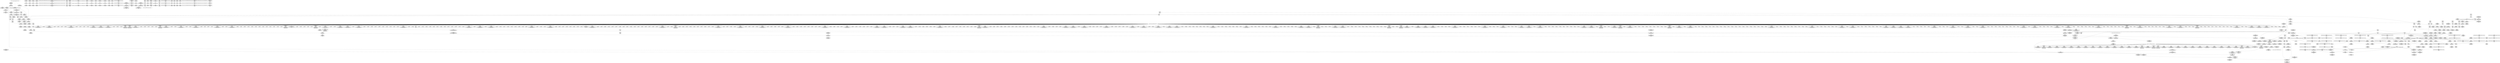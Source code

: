 digraph {
	CE0x4d35c90 [shape=record,shape=Mrecord,label="{CE0x4d35c90|56:_i8*,_:_CRE_194,195_}"]
	CE0x4d4f5d0 [shape=record,shape=Mrecord,label="{CE0x4d4f5d0|56:_i8*,_:_CRE_288,289_}"]
	CE0x4d379f0 [shape=record,shape=Mrecord,label="{CE0x4d379f0|56:_i8*,_:_CRE_259,260_}"]
	CE0x4d967a0 [shape=record,shape=Mrecord,label="{CE0x4d967a0|current_sid:_land.lhs.true2}"]
	CE0x4d8cbc0 [shape=record,shape=Mrecord,label="{CE0x4d8cbc0|avc_has_perm:_entry|*SummSource*}"]
	CE0x4da0dd0 [shape=record,shape=Mrecord,label="{CE0x4da0dd0|current_sid:_land.lhs.true2|*SummSource*}"]
	CE0x4d29580 [shape=record,shape=Mrecord,label="{CE0x4d29580|56:_i8*,_:_CRE_352,360_|*MultipleSource*|Function::selinux_kernel_create_files_as&Arg::inode::|security/selinux/hooks.c,3543}"]
	CE0x4d54cc0 [shape=record,shape=Mrecord,label="{CE0x4d54cc0|56:_i8*,_:_CRE_936,944_|*MultipleSource*|Function::selinux_kernel_create_files_as&Arg::inode::|security/selinux/hooks.c,3543}"]
	CE0x4db2ee0 [shape=record,shape=Mrecord,label="{CE0x4db2ee0|current_sid:_tmp22|security/selinux/hooks.c,218|*SummSink*}"]
	CE0x4d5d470 [shape=record,shape=Mrecord,label="{CE0x4d5d470|56:_i8*,_:_CRE_776,792_|*MultipleSource*|Function::selinux_kernel_create_files_as&Arg::inode::|security/selinux/hooks.c,3543}"]
	CE0x4d5f890 [shape=record,shape=Mrecord,label="{CE0x4d5f890|56:_i8*,_:_CRE_880,881_}"]
	CE0x4d847b0 [shape=record,shape=Mrecord,label="{CE0x4d847b0|selinux_kernel_create_files_as:_tmp12|security/selinux/hooks.c,3554}"]
	CE0x4d8a4c0 [shape=record,shape=Mrecord,label="{CE0x4d8a4c0|i16_48|*Constant*}"]
	CE0x4d51ad0 [shape=record,shape=Mrecord,label="{CE0x4d51ad0|56:_i8*,_:_CRE_890,891_}"]
	CE0x4d97730 [shape=record,shape=Mrecord,label="{CE0x4d97730|_call_void_mcount()_#3}"]
	CE0x4d56620 [shape=record,shape=Mrecord,label="{CE0x4d56620|selinux_kernel_create_files_as:_tmp3|security/selinux/hooks.c,3543}"]
	CE0x4d791e0 [shape=record,shape=Mrecord,label="{CE0x4d791e0|i64*_getelementptr_inbounds_(_11_x_i64_,_11_x_i64_*___llvm_gcov_ctr125,_i64_0,_i64_9)|*Constant*}"]
	CE0x4d3d3d0 [shape=record,shape=Mrecord,label="{CE0x4d3d3d0|56:_i8*,_:_CRE_508,512_|*MultipleSource*|Function::selinux_kernel_create_files_as&Arg::inode::|security/selinux/hooks.c,3543}"]
	CE0x4d7e850 [shape=record,shape=Mrecord,label="{CE0x4d7e850|28:_i32,_:_CRE_119,120_}"]
	CE0x4d35eb0 [shape=record,shape=Mrecord,label="{CE0x4d35eb0|56:_i8*,_:_CRE_196,197_}"]
	CE0x4d5fab0 [shape=record,shape=Mrecord,label="{CE0x4d5fab0|56:_i8*,_:_CRE_882,883_}"]
	CE0x4d877f0 [shape=record,shape=Mrecord,label="{CE0x4d877f0|28:_i32,_:_CRE_69,70_}"]
	CE0x4d302c0 [shape=record,shape=Mrecord,label="{CE0x4d302c0|current_sid:_tmp11|security/selinux/hooks.c,218|*SummSink*}"]
	CE0x4d59e10 [shape=record,shape=Mrecord,label="{CE0x4d59e10|56:_i8*,_:_CRE_606,607_}"]
	CE0x4d38050 [shape=record,shape=Mrecord,label="{CE0x4d38050|56:_i8*,_:_CRE_265,266_}"]
	CE0x4da1850 [shape=record,shape=Mrecord,label="{CE0x4da1850|get_current:_tmp4|./arch/x86/include/asm/current.h,14|*SummSource*}"]
	CE0x4d5a9c0 [shape=record,shape=Mrecord,label="{CE0x4d5a9c0|56:_i8*,_:_CRE_617,618_}"]
	CE0x4d86df0 [shape=record,shape=Mrecord,label="{CE0x4d86df0|28:_i32,_:_CRE_59,60_}"]
	CE0x4d5fbc0 [shape=record,shape=Mrecord,label="{CE0x4d5fbc0|56:_i8*,_:_CRE_883,884_}"]
	CE0x4d2ade0 [shape=record,shape=Mrecord,label="{CE0x4d2ade0|56:_i8*,_:_CRE_464,472_|*MultipleSource*|Function::selinux_kernel_create_files_as&Arg::inode::|security/selinux/hooks.c,3543}"]
	CE0x4d3ae90 [shape=record,shape=Mrecord,label="{CE0x4d3ae90|_call_void_mcount()_#3}"]
	CE0x4d479c0 [shape=record,shape=Mrecord,label="{CE0x4d479c0|56:_i8*,_:_CRE_142,143_}"]
	CE0x4d3af30 [shape=record,shape=Mrecord,label="{CE0x4d3af30|_call_void_mcount()_#3|*SummSource*}"]
	CE0x4d52bd0 [shape=record,shape=Mrecord,label="{CE0x4d52bd0|56:_i8*,_:_CRE_906,907_}"]
	CE0x4d461a0 [shape=record,shape=Mrecord,label="{CE0x4d461a0|56:_i8*,_:_CRE_559,560_}"]
	CE0x4627100 [shape=record,shape=Mrecord,label="{CE0x4627100|i64_1|*Constant*|*SummSource*}"]
	CE0x4dafb50 [shape=record,shape=Mrecord,label="{CE0x4dafb50|current_sid:_call4|security/selinux/hooks.c,218|*SummSink*}"]
	CE0x4d36120 [shape=record,shape=Mrecord,label="{CE0x4d36120|get_current:_tmp1|*SummSink*}"]
	CE0x4d41830 [shape=record,shape=Mrecord,label="{CE0x4d41830|56:_i8*,_:_CRE_596,597_}"]
	CE0x4da7710 [shape=record,shape=Mrecord,label="{CE0x4da7710|i64*_getelementptr_inbounds_(_2_x_i64_,_2_x_i64_*___llvm_gcov_ctr98,_i64_0,_i64_1)|*Constant*|*SummSink*}"]
	CE0x4d3c980 [shape=record,shape=Mrecord,label="{CE0x4d3c980|56:_i8*,_:_CRE_485,486_}"]
	CE0x4d33f60 [shape=record,shape=Mrecord,label="{CE0x4d33f60|56:_i8*,_:_CRE_175,176_}"]
	CE0x4d2a840 [shape=record,shape=Mrecord,label="{CE0x4d2a840|56:_i8*,_:_CRE_440,448_|*MultipleSource*|Function::selinux_kernel_create_files_as&Arg::inode::|security/selinux/hooks.c,3543}"]
	CE0x4da2250 [shape=record,shape=Mrecord,label="{CE0x4da2250|i64*_getelementptr_inbounds_(_11_x_i64_,_11_x_i64_*___llvm_gcov_ctr125,_i64_0,_i64_8)|*Constant*}"]
	CE0x4d7cdd0 [shape=record,shape=Mrecord,label="{CE0x4d7cdd0|28:_i32,_:_CRE_94,95_}"]
	CE0x4d47f00 [shape=record,shape=Mrecord,label="{CE0x4d47f00|56:_i8*,_:_CRE_88,96_|*MultipleSource*|Function::selinux_kernel_create_files_as&Arg::inode::|security/selinux/hooks.c,3543}"]
	CE0x4da8410 [shape=record,shape=Mrecord,label="{CE0x4da8410|i64*_getelementptr_inbounds_(_11_x_i64_,_11_x_i64_*___llvm_gcov_ctr125,_i64_0,_i64_0)|*Constant*|*SummSource*}"]
	CE0x4d350d0 [shape=record,shape=Mrecord,label="{CE0x4d350d0|56:_i8*,_:_CRE_205,206_}"]
	CE0x4da0870 [shape=record,shape=Mrecord,label="{CE0x4da0870|i64_0|*Constant*}"]
	CE0x4d51180 [shape=record,shape=Mrecord,label="{CE0x4d51180|56:_i8*,_:_CRE_169,170_}"]
	CE0x4d96730 [shape=record,shape=Mrecord,label="{CE0x4d96730|i64*_getelementptr_inbounds_(_11_x_i64_,_11_x_i64_*___llvm_gcov_ctr125,_i64_0,_i64_0)|*Constant*|*SummSink*}"]
	CE0x4d39980 [shape=record,shape=Mrecord,label="{CE0x4d39980|_call_void_lockdep_rcu_suspicious(i8*_getelementptr_inbounds_(_25_x_i8_,_25_x_i8_*_.str3,_i32_0,_i32_0),_i32_218,_i8*_getelementptr_inbounds_(_45_x_i8_,_45_x_i8_*_.str12,_i32_0,_i32_0))_#10,_!dbg_!27727|security/selinux/hooks.c,218|*SummSink*}"]
	CE0x4d387e0 [shape=record,shape=Mrecord,label="{CE0x4d387e0|i64*_getelementptr_inbounds_(_5_x_i64_,_5_x_i64_*___llvm_gcov_ctr277,_i64_0,_i64_3)|*Constant*}"]
	CE0x4d483f0 [shape=record,shape=Mrecord,label="{CE0x4d483f0|selinux_kernel_create_files_as:_tmp8|security/selinux/hooks.c,3553}"]
	CE0x4d78880 [shape=record,shape=Mrecord,label="{CE0x4d78880|i32_218|*Constant*|*SummSource*}"]
	CE0x4d36380 [shape=record,shape=Mrecord,label="{CE0x4d36380|56:_i8*,_:_CRE_149,150_}"]
	CE0x4d54770 [shape=record,shape=Mrecord,label="{CE0x4d54770|56:_i8*,_:_CRE_932,933_}"]
	CE0x4d85c50 [shape=record,shape=Mrecord,label="{CE0x4d85c50|selinux_kernel_create_files_as:_call|security/selinux/hooks.c,3545|*SummSource*}"]
	CE0x4d46780 [shape=record,shape=Mrecord,label="{CE0x4d46780|56:_i8*,_:_CRE_207,208_}"]
	CE0x4d86120 [shape=record,shape=Mrecord,label="{CE0x4d86120|i32_3|*Constant*|*SummSink*}"]
	CE0x4d5a580 [shape=record,shape=Mrecord,label="{CE0x4d5a580|56:_i8*,_:_CRE_613,614_}"]
	CE0x4d86ff0 [shape=record,shape=Mrecord,label="{CE0x4d86ff0|28:_i32,_:_CRE_61,62_}"]
	CE0x4d43fa0 [shape=record,shape=Mrecord,label="{CE0x4d43fa0|56:_i8*,_:_CRE_2,4_|*MultipleSource*|Function::selinux_kernel_create_files_as&Arg::inode::|security/selinux/hooks.c,3543}"]
	CE0x4d96b80 [shape=record,shape=Mrecord,label="{CE0x4d96b80|selinux_kernel_create_files_as:_tmp14|security/selinux/hooks.c,3555}"]
	CE0x4d5ddd0 [shape=record,shape=Mrecord,label="{CE0x4d5ddd0|56:_i8*,_:_CRE_824,832_|*MultipleSource*|Function::selinux_kernel_create_files_as&Arg::inode::|security/selinux/hooks.c,3543}"]
	CE0x4d2ccc0 [shape=record,shape=Mrecord,label="{CE0x4d2ccc0|current_sid:_tmp15|security/selinux/hooks.c,218|*SummSink*}"]
	CE0x4daff70 [shape=record,shape=Mrecord,label="{CE0x4daff70|GLOBAL:_get_current|*Constant*|*SummSource*}"]
	CE0x4d2e830 [shape=record,shape=Mrecord,label="{CE0x4d2e830|GLOBAL:_current_task|Global_var:current_task|*SummSource*}"]
	CE0x4d31d00 [shape=record,shape=Mrecord,label="{CE0x4d31d00|56:_i8*,_:_CRE_64,72_|*MultipleSource*|Function::selinux_kernel_create_files_as&Arg::inode::|security/selinux/hooks.c,3543}"]
	CE0x4d31e70 [shape=record,shape=Mrecord,label="{CE0x4d31e70|56:_i8*,_:_CRE_72,76_|*MultipleSource*|Function::selinux_kernel_create_files_as&Arg::inode::|security/selinux/hooks.c,3543}"]
	CE0x4d34fc0 [shape=record,shape=Mrecord,label="{CE0x4d34fc0|56:_i8*,_:_CRE_204,205_}"]
	CE0x4d59ae0 [shape=record,shape=Mrecord,label="{CE0x4d59ae0|56:_i8*,_:_CRE_603,604_}"]
	CE0x4d81dc0 [shape=record,shape=Mrecord,label="{CE0x4d81dc0|GLOBAL:___llvm_gcov_ctr277|Global_var:__llvm_gcov_ctr277}"]
	CE0x4db16b0 [shape=record,shape=Mrecord,label="{CE0x4db16b0|i32_78|*Constant*|*SummSink*}"]
	CE0x4da7cd0 [shape=record,shape=Mrecord,label="{CE0x4da7cd0|GLOBAL:_current_sid.__warned|Global_var:current_sid.__warned}"]
	CE0x4d517a0 [shape=record,shape=Mrecord,label="{CE0x4d517a0|56:_i8*,_:_CRE_887,888_}"]
	CE0x4d82020 [shape=record,shape=Mrecord,label="{CE0x4d82020|selinux_kernel_create_files_as:_tmp9|security/selinux/hooks.c,3553}"]
	CE0x4d33e50 [shape=record,shape=Mrecord,label="{CE0x4d33e50|56:_i8*,_:_CRE_174,175_}"]
	CE0x4d573a0 [shape=record,shape=Mrecord,label="{CE0x4d573a0|avc_has_perm:_entry}"]
	CE0x4d95290 [shape=record,shape=Mrecord,label="{CE0x4d95290|%struct.task_struct*_(%struct.task_struct**)*_asm_movq_%gs:$_1:P_,$0_,_r,im,_dirflag_,_fpsr_,_flags_}"]
	CE0x4d97fb0 [shape=record,shape=Mrecord,label="{CE0x4d97fb0|_ret_%struct.task_struct*_%tmp4,_!dbg_!27714|./arch/x86/include/asm/current.h,14}"]
	CE0x4d39850 [shape=record,shape=Mrecord,label="{CE0x4d39850|56:_i8*,_:_CRE_185,186_}"]
	CE0x4d2bff0 [shape=record,shape=Mrecord,label="{CE0x4d2bff0|i32_0|*Constant*|*SummSource*}"]
	CE0x4d3dd30 [shape=record,shape=Mrecord,label="{CE0x4d3dd30|56:_i8*,_:_CRE_540,544_|*MultipleSource*|Function::selinux_kernel_create_files_as&Arg::inode::|security/selinux/hooks.c,3543}"]
	"CONST[source:1(input),value:2(dynamic)][purpose:{subject}]"
	CE0x4d3fa70 [shape=record,shape=Mrecord,label="{CE0x4d3fa70|56:_i8*,_:_CRE_568,569_}"]
	CE0x4d51580 [shape=record,shape=Mrecord,label="{CE0x4d51580|56:_i8*,_:_CRE_885,886_}"]
	CE0x4daea60 [shape=record,shape=Mrecord,label="{CE0x4daea60|i64*_getelementptr_inbounds_(_11_x_i64_,_11_x_i64_*___llvm_gcov_ctr125,_i64_0,_i64_10)|*Constant*}"]
	CE0x4d81080 [shape=record,shape=Mrecord,label="{CE0x4d81080|selinux_kernel_create_files_as:_tmp7|security/selinux/hooks.c,3553}"]
	CE0x4d7e300 [shape=record,shape=Mrecord,label="{CE0x4d7e300|28:_i32,_:_CRE_114,115_}"]
	CE0x4d793b0 [shape=record,shape=Mrecord,label="{CE0x4d793b0|i64*_getelementptr_inbounds_(_11_x_i64_,_11_x_i64_*___llvm_gcov_ctr125,_i64_0,_i64_9)|*Constant*|*SummSource*}"]
	CE0x4d5c570 [shape=record,shape=Mrecord,label="{CE0x4d5c570|56:_i8*,_:_CRE_704,712_|*MultipleSource*|Function::selinux_kernel_create_files_as&Arg::inode::|security/selinux/hooks.c,3543}"]
	CE0x4d410c0 [shape=record,shape=Mrecord,label="{CE0x4d410c0|56:_i8*,_:_CRE_589,590_}"]
	CE0x4d4c730 [shape=record,shape=Mrecord,label="{CE0x4d4c730|56:_i8*,_:_CRE_252,253_}"]
	CE0x4d5ba30 [shape=record,shape=Mrecord,label="{CE0x4d5ba30|56:_i8*,_:_CRE_664,672_|*MultipleSource*|Function::selinux_kernel_create_files_as&Arg::inode::|security/selinux/hooks.c,3543}"]
	CE0x4d9cf90 [shape=record,shape=Mrecord,label="{CE0x4d9cf90|current_sid:_land.lhs.true|*SummSource*}"]
	CE0x4d98df0 [shape=record,shape=Mrecord,label="{CE0x4d98df0|_ret_i32_%call2,_!dbg_!27733|security/selinux/hooks.c,3555}"]
	CE0x4d5acf0 [shape=record,shape=Mrecord,label="{CE0x4d5acf0|56:_i8*,_:_CRE_620,621_}"]
	CE0x4d810f0 [shape=record,shape=Mrecord,label="{CE0x4d810f0|selinux_kernel_create_files_as:_tmp7|security/selinux/hooks.c,3553|*SummSource*}"]
	CE0x4d28870 [shape=record,shape=Mrecord,label="{CE0x4d28870|56:_i8*,_:_CRE_308,309_}"]
	CE0x4d5e550 [shape=record,shape=Mrecord,label="{CE0x4d5e550|56:_i8*,_:_CRE_856,864_|*MultipleSource*|Function::selinux_kernel_create_files_as&Arg::inode::|security/selinux/hooks.c,3543}"]
	CE0x4d413f0 [shape=record,shape=Mrecord,label="{CE0x4d413f0|56:_i8*,_:_CRE_592,593_}"]
	CE0x4d92ea0 [shape=record,shape=Mrecord,label="{CE0x4d92ea0|selinux_kernel_create_files_as:_tmp13|security/selinux/hooks.c,3554}"]
	CE0x4d7d970 [shape=record,shape=Mrecord,label="{CE0x4d7d970|28:_i32,_:_CRE_105,106_}"]
	CE0x4d53450 [shape=record,shape=Mrecord,label="{CE0x4d53450|56:_i8*,_:_CRE_914,915_}"]
	CE0x4d54aa0 [shape=record,shape=Mrecord,label="{CE0x4d54aa0|56:_i8*,_:_CRE_935,936_}"]
	CE0x4d7bc10 [shape=record,shape=Mrecord,label="{CE0x4d7bc10|28:_i32,_:_CRE_76,77_}"]
	CE0x4d54990 [shape=record,shape=Mrecord,label="{CE0x4d54990|56:_i8*,_:_CRE_934,935_}"]
	CE0x4d79880 [shape=record,shape=Mrecord,label="{CE0x4d79880|selinux_kernel_create_files_as:_tmp12|security/selinux/hooks.c,3554|*SummSource*}"]
	CE0x4d2f990 [shape=record,shape=Mrecord,label="{CE0x4d2f990|56:_i8*,_:_CRE_160,161_}"]
	CE0x4d7da80 [shape=record,shape=Mrecord,label="{CE0x4d7da80|28:_i32,_:_CRE_106,107_}"]
	CE0x4d43e30 [shape=record,shape=Mrecord,label="{CE0x4d43e30|56:_i8*,_:_CRE_136,137_}"]
	CE0x4d550c0 [shape=record,shape=Mrecord,label="{CE0x4d550c0|56:_i8*,_:_CRE_960,968_|*MultipleSource*|Function::selinux_kernel_create_files_as&Arg::inode::|security/selinux/hooks.c,3543}"]
	CE0x4d4a640 [shape=record,shape=Mrecord,label="{CE0x4d4a640|56:_i8*,_:_CRE_187,188_}"]
	CE0x4daf860 [shape=record,shape=Mrecord,label="{CE0x4daf860|current_sid:_call4|security/selinux/hooks.c,218}"]
	CE0x4d889e0 [shape=record,shape=Mrecord,label="{CE0x4d889e0|selinux_kernel_create_files_as:_tmp3|security/selinux/hooks.c,3543|*SummSource*}"]
	CE0x4d3d070 [shape=record,shape=Mrecord,label="{CE0x4d3d070|56:_i8*,_:_CRE_500,504_|*MultipleSource*|Function::selinux_kernel_create_files_as&Arg::inode::|security/selinux/hooks.c,3543}"]
	CE0x4d45980 [shape=record,shape=Mrecord,label="{CE0x4d45980|56:_i8*,_:_CRE_200,201_}"]
	CE0x4d34e00 [shape=record,shape=Mrecord,label="{CE0x4d34e00|selinux_kernel_create_files_as:_tmp}"]
	CE0x4d55b70 [shape=record,shape=Mrecord,label="{CE0x4d55b70|56:_i8*,_:_CRE_982,983_}"]
	CE0x4d57df0 [shape=record,shape=Mrecord,label="{CE0x4d57df0|128:_i8*,_:_CRE_20,24_|*MultipleSource*|Function::selinux_kernel_create_files_as&Arg::new::|security/selinux/hooks.c,3544}"]
	CE0x4d48c40 [shape=record,shape=Mrecord,label="{CE0x4d48c40|56:_i8*,_:_CRE_269,270_}"]
	CE0x4d7d860 [shape=record,shape=Mrecord,label="{CE0x4d7d860|28:_i32,_:_CRE_104,105_}"]
	CE0x4d94d40 [shape=record,shape=Mrecord,label="{CE0x4d94d40|current_sid:_tmp2}"]
	CE0x4db24a0 [shape=record,shape=Mrecord,label="{CE0x4db24a0|current_sid:_security|security/selinux/hooks.c,218}"]
	CE0x4db19b0 [shape=record,shape=Mrecord,label="{CE0x4db19b0|current_sid:_cred|security/selinux/hooks.c,218|*SummSource*}"]
	CE0x4db20e0 [shape=record,shape=Mrecord,label="{CE0x4db20e0|current_sid:_tmp21|security/selinux/hooks.c,218|*SummSink*}"]
	CE0x4d2ac00 [shape=record,shape=Mrecord,label="{CE0x4d2ac00|56:_i8*,_:_CRE_456,464_|*MultipleSource*|Function::selinux_kernel_create_files_as&Arg::inode::|security/selinux/hooks.c,3543}"]
	CE0x4d97b50 [shape=record,shape=Mrecord,label="{CE0x4d97b50|selinux_kernel_create_files_as:_tmp14|security/selinux/hooks.c,3555|*SummSource*}"]
	CE0x4d262a0 [shape=record,shape=Mrecord,label="{CE0x4d262a0|selinux_kernel_create_files_as:_entry|*SummSource*}"]
	CE0x4d8aba0 [shape=record,shape=Mrecord,label="{CE0x4d8aba0|avc_has_perm:_tclass|Function::avc_has_perm&Arg::tclass::|*SummSink*}"]
	CE0x4dae540 [shape=record,shape=Mrecord,label="{CE0x4dae540|current_sid:_tmp18|security/selinux/hooks.c,218|*SummSink*}"]
	CE0x4d82ec0 [shape=record,shape=Mrecord,label="{CE0x4d82ec0|128:_i8*,_:_CRE_120,128_|*MultipleSource*|Function::selinux_kernel_create_files_as&Arg::new::|security/selinux/hooks.c,3544}"]
	CE0x4d50070 [shape=record,shape=Mrecord,label="{CE0x4d50070|56:_i8*,_:_CRE_298,299_}"]
	CE0x4d84ab0 [shape=record,shape=Mrecord,label="{CE0x4d84ab0|current_sid:_entry|*SummSink*}"]
	CE0x4d29940 [shape=record,shape=Mrecord,label="{CE0x4d29940|56:_i8*,_:_CRE_376,384_|*MultipleSource*|Function::selinux_kernel_create_files_as&Arg::inode::|security/selinux/hooks.c,3543}"]
	CE0x4d59320 [shape=record,shape=Mrecord,label="{CE0x4d59320|128:_i8*,_:_CRE_80,88_|*MultipleSource*|Function::selinux_kernel_create_files_as&Arg::new::|security/selinux/hooks.c,3544}"]
	CE0x4d40950 [shape=record,shape=Mrecord,label="{CE0x4d40950|56:_i8*,_:_CRE_582,583_}"]
	CE0x4d34eb0 [shape=record,shape=Mrecord,label="{CE0x4d34eb0|56:_i8*,_:_CRE_203,204_}"]
	CE0x4d3e4b0 [shape=record,shape=Mrecord,label="{CE0x4d3e4b0|56:_i8*,_:_CRE_555,556_}"]
	CE0x4d4ca60 [shape=record,shape=Mrecord,label="{CE0x4d4ca60|56:_i8*,_:_CRE_255,256_}"]
	CE0x4d82300 [shape=record,shape=Mrecord,label="{CE0x4d82300|selinux_kernel_create_files_as:_tmp9|security/selinux/hooks.c,3553|*SummSink*}"]
	CE0x4d52df0 [shape=record,shape=Mrecord,label="{CE0x4d52df0|56:_i8*,_:_CRE_908,909_}"]
	CE0x4d891d0 [shape=record,shape=Mrecord,label="{CE0x4d891d0|i32_22|*Constant*}"]
	CE0x4d2cbe0 [shape=record,shape=Mrecord,label="{CE0x4d2cbe0|current_sid:_tmp15|security/selinux/hooks.c,218}"]
	CE0x4d375c0 [shape=record,shape=Mrecord,label="{CE0x4d375c0|selinux_kernel_create_files_as:_if.end|*SummSink*}"]
	CE0x4d57ae0 [shape=record,shape=Mrecord,label="{CE0x4d57ae0|28:_i32,_:_CRE_11,12_}"]
	CE0x4d5ccf0 [shape=record,shape=Mrecord,label="{CE0x4d5ccf0|56:_i8*,_:_CRE_744,752_|*MultipleSource*|Function::selinux_kernel_create_files_as&Arg::inode::|security/selinux/hooks.c,3543}"]
	CE0x4d9e2d0 [shape=record,shape=Mrecord,label="{CE0x4d9e2d0|current_sid:_tmp6|security/selinux/hooks.c,218|*SummSource*}"]
	CE0x4d4fb20 [shape=record,shape=Mrecord,label="{CE0x4d4fb20|56:_i8*,_:_CRE_293,294_}"]
	CE0x4d78060 [shape=record,shape=Mrecord,label="{CE0x4d78060|i8_1|*Constant*}"]
	CE0x4d4fc30 [shape=record,shape=Mrecord,label="{CE0x4d4fc30|56:_i8*,_:_CRE_294,295_}"]
	CE0x4dadde0 [shape=record,shape=Mrecord,label="{CE0x4dadde0|current_sid:_tmp17|security/selinux/hooks.c,218|*SummSink*}"]
	CE0x4d518b0 [shape=record,shape=Mrecord,label="{CE0x4d518b0|56:_i8*,_:_CRE_888,889_}"]
	CE0x4d83280 [shape=record,shape=Mrecord,label="{CE0x4d83280|128:_i8*,_:_CRE_136,144_|*MultipleSource*|Function::selinux_kernel_create_files_as&Arg::new::|security/selinux/hooks.c,3544}"]
	CE0x4d89540 [shape=record,shape=Mrecord,label="{CE0x4d89540|selinux_kernel_create_files_as:_security|security/selinux/hooks.c,3544|*SummSink*}"]
	CE0x4d3fb80 [shape=record,shape=Mrecord,label="{CE0x4d3fb80|56:_i8*,_:_CRE_569,570_}"]
	CE0x622cc60 [shape=record,shape=Mrecord,label="{CE0x622cc60|selinux_kernel_create_files_as:_bb}"]
	CE0x4d8a5f0 [shape=record,shape=Mrecord,label="{CE0x4d8a5f0|i16_48|*Constant*|*SummSource*}"]
	CE0x4d41c70 [shape=record,shape=Mrecord,label="{CE0x4d41c70|56:_i8*,_:_CRE_600,601_}"]
	CE0x4d51be0 [shape=record,shape=Mrecord,label="{CE0x4d51be0|56:_i8*,_:_CRE_891,892_}"]
	CE0x4d85f20 [shape=record,shape=Mrecord,label="{CE0x4d85f20|i32_3|*Constant*}"]
	CE0x4d7f800 [shape=record,shape=Mrecord,label="{CE0x4d7f800|28:_i32,_:_CRE_192,196_|*MultipleSource*|*LoadInst*|security/selinux/hooks.c,3543|security/selinux/hooks.c,3543|security/selinux/hooks.c,3548}"]
	CE0x4d402f0 [shape=record,shape=Mrecord,label="{CE0x4d402f0|56:_i8*,_:_CRE_576,577_}"]
	CE0x4d8be90 [shape=record,shape=Mrecord,label="{CE0x4d8be90|_ret_i32_%retval.0,_!dbg_!27728|security/selinux/avc.c,775|*SummSource*}"]
	CE0x4d873f0 [shape=record,shape=Mrecord,label="{CE0x4d873f0|28:_i32,_:_CRE_65,66_}"]
	CE0x5a37b20 [shape=record,shape=Mrecord,label="{CE0x5a37b20|56:_i8*,_:_CRE_128,136_|*MultipleSource*|Function::selinux_kernel_create_files_as&Arg::inode::|security/selinux/hooks.c,3543}"]
	CE0x4d438c0 [shape=record,shape=Mrecord,label="{CE0x4d438c0|selinux_kernel_create_files_as:_i_security|security/selinux/hooks.c,3543}"]
	CE0x4d53cd0 [shape=record,shape=Mrecord,label="{CE0x4d53cd0|56:_i8*,_:_CRE_922,923_}"]
	CE0x4d863d0 [shape=record,shape=Mrecord,label="{CE0x4d863d0|28:_i32,_:_CRE_49,50_}"]
	CE0x4d3ecf0 [shape=record,shape=Mrecord,label="{CE0x4d3ecf0|28:_i32,_:_CRE_22,23_}"]
	CE0x4d5a030 [shape=record,shape=Mrecord,label="{CE0x4d5a030|56:_i8*,_:_CRE_608,609_}"]
	CE0x4d478b0 [shape=record,shape=Mrecord,label="{CE0x4d478b0|56:_i8*,_:_CRE_141,142_}"]
	CE0x4d381a0 [shape=record,shape=Mrecord,label="{CE0x4d381a0|selinux_kernel_create_files_as:_tmp10|security/selinux/hooks.c,3553}"]
	CE0x4d93180 [shape=record,shape=Mrecord,label="{CE0x4d93180|selinux_kernel_create_files_as:_tmp13|security/selinux/hooks.c,3554|*SummSink*}"]
	CE0x4d54550 [shape=record,shape=Mrecord,label="{CE0x4d54550|56:_i8*,_:_CRE_930,931_}"]
	CE0x4d356a0 [shape=record,shape=Mrecord,label="{CE0x4d356a0|56:_i8*,_:_CRE_8,12_|*MultipleSource*|Function::selinux_kernel_create_files_as&Arg::inode::|security/selinux/hooks.c,3543}"]
	CE0x4d88b40 [shape=record,shape=Mrecord,label="{CE0x4d88b40|selinux_kernel_create_files_as:_new|Function::selinux_kernel_create_files_as&Arg::new::}"]
	CE0x4d41940 [shape=record,shape=Mrecord,label="{CE0x4d41940|56:_i8*,_:_CRE_597,598_}"]
	CE0x4d2a480 [shape=record,shape=Mrecord,label="{CE0x4d2a480|56:_i8*,_:_CRE_424,432_|*MultipleSource*|Function::selinux_kernel_create_files_as&Arg::inode::|security/selinux/hooks.c,3543}"]
	CE0x4d58600 [shape=record,shape=Mrecord,label="{CE0x4d58600|128:_i8*,_:_CRE_40,44_|*MultipleSource*|Function::selinux_kernel_create_files_as&Arg::new::|security/selinux/hooks.c,3544}"]
	CE0x4d81a40 [shape=record,shape=Mrecord,label="{CE0x4d81a40|i64_0|*Constant*|*SummSource*}"]
	CE0x4d506d0 [shape=record,shape=Mrecord,label="{CE0x4d506d0|56:_i8*,_:_CRE_304,305_}"]
	CE0x4d879f0 [shape=record,shape=Mrecord,label="{CE0x4d879f0|28:_i32,_:_CRE_71,72_}"]
	CE0x4d3fc90 [shape=record,shape=Mrecord,label="{CE0x4d3fc90|56:_i8*,_:_CRE_570,571_}"]
	CE0x4d7edd0 [shape=record,shape=Mrecord,label="{CE0x4d7edd0|28:_i32,_:_CRE_144,152_|*MultipleSource*|*LoadInst*|security/selinux/hooks.c,3543|security/selinux/hooks.c,3543|security/selinux/hooks.c,3548}"]
	CE0x4d9ecc0 [shape=record,shape=Mrecord,label="{CE0x4d9ecc0|i64*_getelementptr_inbounds_(_11_x_i64_,_11_x_i64_*___llvm_gcov_ctr125,_i64_0,_i64_1)|*Constant*}"]
	CE0x4d9a140 [shape=record,shape=Mrecord,label="{CE0x4d9a140|12:_i32,_:_CME_20,24_|*MultipleSource*|*LoadInst*|security/selinux/hooks.c,3544|security/selinux/hooks.c,3544|security/selinux/hooks.c,3554}"]
	CE0x4d3b6e0 [shape=record,shape=Mrecord,label="{CE0x4d3b6e0|i64*_getelementptr_inbounds_(_11_x_i64_,_11_x_i64_*___llvm_gcov_ctr125,_i64_0,_i64_6)|*Constant*|*SummSource*}"]
	CE0x4d55a60 [shape=record,shape=Mrecord,label="{CE0x4d55a60|56:_i8*,_:_CRE_981,982_}"]
	CE0x4daecb0 [shape=record,shape=Mrecord,label="{CE0x4daecb0|i64*_getelementptr_inbounds_(_11_x_i64_,_11_x_i64_*___llvm_gcov_ctr125,_i64_0,_i64_10)|*Constant*|*SummSource*}"]
	CE0x4d5e730 [shape=record,shape=Mrecord,label="{CE0x4d5e730|56:_i8*,_:_CRE_865,866_}"]
	CE0x4d58070 [shape=record,shape=Mrecord,label="{CE0x4d58070|128:_i8*,_:_CRE_28,32_|*MultipleSource*|Function::selinux_kernel_create_files_as&Arg::new::|security/selinux/hooks.c,3544}"]
	CE0x4daabb0 [shape=record,shape=Mrecord,label="{CE0x4daabb0|i64*_getelementptr_inbounds_(_11_x_i64_,_11_x_i64_*___llvm_gcov_ctr125,_i64_0,_i64_8)|*Constant*|*SummSource*}"]
	CE0x4d2ecc0 [shape=record,shape=Mrecord,label="{CE0x4d2ecc0|current_sid:_tmp3|*SummSource*}"]
	CE0x4d84e70 [shape=record,shape=Mrecord,label="{CE0x4d84e70|_ret_i32_%tmp24,_!dbg_!27742|security/selinux/hooks.c,220|*SummSink*}"]
	CE0x4da4500 [shape=record,shape=Mrecord,label="{CE0x4da4500|current_sid:_tmp9|security/selinux/hooks.c,218|*SummSource*}"]
	CE0x4da56a0 [shape=record,shape=Mrecord,label="{CE0x4da56a0|current_sid:_do.body}"]
	CE0x4d52f00 [shape=record,shape=Mrecord,label="{CE0x4d52f00|56:_i8*,_:_CRE_909,910_}"]
	CE0x4d99160 [shape=record,shape=Mrecord,label="{CE0x4d99160|selinux_kernel_create_files_as:_create_sid|security/selinux/hooks.c,3554|*SummSource*}"]
	CE0x4d8a320 [shape=record,shape=Mrecord,label="{CE0x4d8a320|avc_has_perm:_tsid|Function::avc_has_perm&Arg::tsid::|*SummSink*}"]
	CE0x4d932e0 [shape=record,shape=Mrecord,label="{CE0x4d932e0|_ret_i32_%call2,_!dbg_!27733|security/selinux/hooks.c,3555|*SummSource*}"]
	"CONST[source:1(input),value:2(dynamic)][purpose:{object}]"
	CE0x4d7e1f0 [shape=record,shape=Mrecord,label="{CE0x4d7e1f0|28:_i32,_:_CRE_113,114_}"]
	CE0x4d28c80 [shape=record,shape=Mrecord,label="{CE0x4d28c80|56:_i8*,_:_CRE_472,473_}"]
	CE0x4d2b790 [shape=record,shape=Mrecord,label="{CE0x4d2b790|56:_i8*,_:_CRE_479,480_}"]
	CE0x4d569a0 [shape=record,shape=Mrecord,label="{CE0x4d569a0|selinux_kernel_create_files_as:_security|security/selinux/hooks.c,3544}"]
	CE0x4d4a750 [shape=record,shape=Mrecord,label="{CE0x4d4a750|56:_i8*,_:_CRE_188,189_}"]
	CE0x63d5450 [shape=record,shape=Mrecord,label="{CE0x63d5450|selinux_kernel_create_files_as:_inode|Function::selinux_kernel_create_files_as&Arg::inode::|*SummSink*}"]
	CE0x4d858c0 [shape=record,shape=Mrecord,label="{CE0x4d858c0|selinux_kernel_create_files_as:_call|security/selinux/hooks.c,3545}"]
	CE0x4db01f0 [shape=record,shape=Mrecord,label="{CE0x4db01f0|get_current:_entry}"]
	CE0x4d4c1e0 [shape=record,shape=Mrecord,label="{CE0x4d4c1e0|56:_i8*,_:_CRE_247,248_}"]
	CE0x4d5a140 [shape=record,shape=Mrecord,label="{CE0x4d5a140|56:_i8*,_:_CRE_609,610_}"]
	CE0x4d310e0 [shape=record,shape=Mrecord,label="{CE0x4d310e0|56:_i8*,_:_CRE_32,40_|*MultipleSource*|Function::selinux_kernel_create_files_as&Arg::inode::|security/selinux/hooks.c,3543}"]
	CE0x4d80c10 [shape=record,shape=Mrecord,label="{CE0x4d80c10|i64_2|*Constant*}"]
	"CONST[source:2(external),value:2(dynamic)][purpose:{subject}]"
	CE0x4d5f670 [shape=record,shape=Mrecord,label="{CE0x4d5f670|56:_i8*,_:_CRE_878,879_}"]
	CE0x4d54000 [shape=record,shape=Mrecord,label="{CE0x4d54000|56:_i8*,_:_CRE_925,926_}"]
	CE0x4d5b240 [shape=record,shape=Mrecord,label="{CE0x4d5b240|56:_i8*,_:_CRE_624,628_|*MultipleSource*|Function::selinux_kernel_create_files_as&Arg::inode::|security/selinux/hooks.c,3543}"]
	CE0x4d2c0f0 [shape=record,shape=Mrecord,label="{CE0x4d2c0f0|i32_0|*Constant*|*SummSink*}"]
	CE0x4d815e0 [shape=record,shape=Mrecord,label="{CE0x4d815e0|selinux_kernel_create_files_as:_tmp7|security/selinux/hooks.c,3553|*SummSink*}"]
	CE0x5a37950 [shape=record,shape=Mrecord,label="{CE0x5a37950|56:_i8*,_:_CRE_120,128_|*MultipleSource*|Function::selinux_kernel_create_files_as&Arg::inode::|security/selinux/hooks.c,3543}"]
	CE0x4d5bc10 [shape=record,shape=Mrecord,label="{CE0x4d5bc10|56:_i8*,_:_CRE_672,680_|*MultipleSource*|Function::selinux_kernel_create_files_as&Arg::inode::|security/selinux/hooks.c,3543}"]
	CE0x4d4ff60 [shape=record,shape=Mrecord,label="{CE0x4d4ff60|56:_i8*,_:_CRE_297,298_}"]
	CE0x4d37d20 [shape=record,shape=Mrecord,label="{CE0x4d37d20|56:_i8*,_:_CRE_262,263_}"]
	CE0x4d93000 [shape=record,shape=Mrecord,label="{CE0x4d93000|selinux_kernel_create_files_as:_tmp13|security/selinux/hooks.c,3554|*SummSource*}"]
	CE0x4d3feb0 [shape=record,shape=Mrecord,label="{CE0x4d3feb0|56:_i8*,_:_CRE_572,573_}"]
	CE0x4d4e820 [shape=record,shape=Mrecord,label="{CE0x4d4e820|56:_i8*,_:_CRE_48,56_|*MultipleSource*|Function::selinux_kernel_create_files_as&Arg::inode::|security/selinux/hooks.c,3543}"]
	CE0x4d4e130 [shape=record,shape=Mrecord,label="{CE0x4d4e130|56:_i8*,_:_CRE_155,156_}"]
	CE0x4d29190 [shape=record,shape=Mrecord,label="{CE0x4d29190|56:_i8*,_:_CRE_336,344_|*MultipleSource*|Function::selinux_kernel_create_files_as&Arg::inode::|security/selinux/hooks.c,3543}"]
	CE0x4d3e8f0 [shape=record,shape=Mrecord,label="{CE0x4d3e8f0|28:_i32,_:_CRE_18,19_}"]
	CE0x4d4fa10 [shape=record,shape=Mrecord,label="{CE0x4d4fa10|56:_i8*,_:_CRE_292,293_}"]
	CE0x4d57c80 [shape=record,shape=Mrecord,label="{CE0x4d57c80|28:_i32,_:_CRE_13,14_}"]
	CE0x4d9c4f0 [shape=record,shape=Mrecord,label="{CE0x4d9c4f0|current_sid:_tmp8|security/selinux/hooks.c,218|*SummSink*}"]
	CE0x4d45e90 [shape=record,shape=Mrecord,label="{CE0x4d45e90|i64*_getelementptr_inbounds_(_5_x_i64_,_5_x_i64_*___llvm_gcov_ctr277,_i64_0,_i64_0)|*Constant*|*SummSink*}"]
	CE0x4d464d0 [shape=record,shape=Mrecord,label="{CE0x4d464d0|56:_i8*,_:_CRE_562,563_}"]
	CE0x4d9d900 [shape=record,shape=Mrecord,label="{CE0x4d9d900|current_sid:_tobool|security/selinux/hooks.c,218}"]
	CE0x4d9e940 [shape=record,shape=Mrecord,label="{CE0x4d9e940|current_sid:_tmp1|*SummSource*}"]
	CE0x4d55fb0 [shape=record,shape=Mrecord,label="{CE0x4d55fb0|56:_i8*,_:_CRE_988,992_|*MultipleSource*|Function::selinux_kernel_create_files_as&Arg::inode::|security/selinux/hooks.c,3543}"]
	CE0x4d7fe00 [shape=record,shape=Mrecord,label="{CE0x4d7fe00|selinux_kernel_create_files_as:_tmp6|security/selinux/hooks.c,3548|*SummSource*}"]
	CE0x4d35280 [shape=record,shape=Mrecord,label="{CE0x4d35280|56:_i8*,_:_CRE_240,241_}"]
	CE0x4d30720 [shape=record,shape=Mrecord,label="{CE0x4d30720|current_sid:_tmp12|security/selinux/hooks.c,218|*SummSink*}"]
	CE0x4d95320 [shape=record,shape=Mrecord,label="{CE0x4d95320|%struct.task_struct*_(%struct.task_struct**)*_asm_movq_%gs:$_1:P_,$0_,_r,im,_dirflag_,_fpsr_,_flags_|*SummSource*}"]
	CE0x4d3eff0 [shape=record,shape=Mrecord,label="{CE0x4d3eff0|28:_i32,_:_CRE_28,32_|*MultipleSource*|*LoadInst*|security/selinux/hooks.c,3543|security/selinux/hooks.c,3543|security/selinux/hooks.c,3548}"]
	CE0x60fa950 [shape=record,shape=Mrecord,label="{CE0x60fa950|selinux_kernel_create_files_as:_tmp|*SummSink*}"]
	CE0x4d474e0 [shape=record,shape=Mrecord,label="{CE0x4d474e0|56:_i8*,_:_CRE_138,139_}"]
	CE0x4dac310 [shape=record,shape=Mrecord,label="{CE0x4dac310|i32_1|*Constant*|*SummSource*}"]
	CE0x4d3f400 [shape=record,shape=Mrecord,label="{CE0x4d3f400|28:_i32,_:_CRE_40,44_|*MultipleSource*|*LoadInst*|security/selinux/hooks.c,3543|security/selinux/hooks.c,3543|security/selinux/hooks.c,3548}"]
	CE0x4d7fa00 [shape=record,shape=Mrecord,label="{CE0x4d7fa00|28:_i32,_:_CRE_200,208_|*MultipleSource*|*LoadInst*|security/selinux/hooks.c,3543|security/selinux/hooks.c,3543|security/selinux/hooks.c,3548}"]
	CE0x4d3c660 [shape=record,shape=Mrecord,label="{CE0x4d3c660|56:_i8*,_:_CRE_4,8_|*MultipleSource*|Function::selinux_kernel_create_files_as&Arg::inode::|security/selinux/hooks.c,3543}"]
	CE0x4d892d0 [shape=record,shape=Mrecord,label="{CE0x4d892d0|i32_22|*Constant*|*SummSink*}"]
	CE0x4d37e30 [shape=record,shape=Mrecord,label="{CE0x4d37e30|56:_i8*,_:_CRE_263,264_}"]
	CE0x4d50180 [shape=record,shape=Mrecord,label="{CE0x4d50180|56:_i8*,_:_CRE_299,300_}"]
	CE0x4d47610 [shape=record,shape=Mrecord,label="{CE0x4d47610|56:_i8*,_:_CRE_140,141_}"]
	CE0x4d4db10 [shape=record,shape=Mrecord,label="{CE0x4d4db10|56:_i8*,_:_CRE_245,246_}"]
	CE0x4d2b310 [shape=record,shape=Mrecord,label="{CE0x4d2b310|56:_i8*,_:_CRE_476,477_}"]
	CE0x4d7f600 [shape=record,shape=Mrecord,label="{CE0x4d7f600|28:_i32,_:_CRE_184,192_|*MultipleSource*|*LoadInst*|security/selinux/hooks.c,3543|security/selinux/hooks.c,3543|security/selinux/hooks.c,3548}"]
	CE0x4d5d650 [shape=record,shape=Mrecord,label="{CE0x4d5d650|56:_i8*,_:_CRE_792,800_|*MultipleSource*|Function::selinux_kernel_create_files_as&Arg::inode::|security/selinux/hooks.c,3543}"]
	CE0x4d4a970 [shape=record,shape=Mrecord,label="{CE0x4d4a970|56:_i8*,_:_CRE_190,191_}"]
	CE0x4d786d0 [shape=record,shape=Mrecord,label="{CE0x4d786d0|_call_void_lockdep_rcu_suspicious(i8*_getelementptr_inbounds_(_25_x_i8_,_25_x_i8_*_.str3,_i32_0,_i32_0),_i32_218,_i8*_getelementptr_inbounds_(_45_x_i8_,_45_x_i8_*_.str12,_i32_0,_i32_0))_#10,_!dbg_!27727|security/selinux/hooks.c,218|*SummSource*}"]
	CE0x4d37b00 [shape=record,shape=Mrecord,label="{CE0x4d37b00|56:_i8*,_:_CRE_260,261_}"]
	CE0x4d92a00 [shape=record,shape=Mrecord,label="{CE0x4d92a00|selinux_kernel_create_files_as:_sid3|security/selinux/hooks.c,3554|*SummSink*}"]
	CE0x4dad6e0 [shape=record,shape=Mrecord,label="{CE0x4dad6e0|current_sid:_tmp24|security/selinux/hooks.c,220|*SummSource*}"]
	CE0x4d9b530 [shape=record,shape=Mrecord,label="{CE0x4d9b530|current_sid:_tmp14|security/selinux/hooks.c,218}"]
	CE0x4d30f70 [shape=record,shape=Mrecord,label="{CE0x4d30f70|56:_i8*,_:_CRE_24,32_|*MultipleSource*|Function::selinux_kernel_create_files_as&Arg::inode::|security/selinux/hooks.c,3543}"]
	CE0x4d2b9b0 [shape=record,shape=Mrecord,label="{CE0x4d2b9b0|56:_i8*,_:_CRE_481,482_}"]
	CE0x4d507e0 [shape=record,shape=Mrecord,label="{CE0x4d507e0|56:_i8*,_:_CRE_305,306_}"]
	CE0x4d552d0 [shape=record,shape=Mrecord,label="{CE0x4d552d0|56:_i8*,_:_CRE_968,976_|*MultipleSource*|Function::selinux_kernel_create_files_as&Arg::inode::|security/selinux/hooks.c,3543}"]
	CE0x4dabc80 [shape=record,shape=Mrecord,label="{CE0x4dabc80|current_sid:_tmp23|security/selinux/hooks.c,218}"]
	CE0x4d32740 [shape=record,shape=Mrecord,label="{CE0x4d32740|current_sid:_tmp|*SummSink*}"]
	CE0x4d554b0 [shape=record,shape=Mrecord,label="{CE0x4d554b0|56:_i8*,_:_CRE_977,978_}"]
	CE0x4d57570 [shape=record,shape=Mrecord,label="{CE0x4d57570|28:_i32,_:_CRE_8,9_}"]
	CE0x4d33d40 [shape=record,shape=Mrecord,label="{CE0x4d33d40|56:_i8*,_:_CRE_173,174_}"]
	CE0x4d9a880 [shape=record,shape=Mrecord,label="{CE0x4d9a880|current_sid:_call|security/selinux/hooks.c,218|*SummSink*}"]
	CE0x4daedd0 [shape=record,shape=Mrecord,label="{CE0x4daedd0|current_sid:_tmp19|security/selinux/hooks.c,218|*SummSink*}"]
	CE0x4d91f80 [shape=record,shape=Mrecord,label="{CE0x4d91f80|i8*_getelementptr_inbounds_(_25_x_i8_,_25_x_i8_*_.str3,_i32_0,_i32_0)|*Constant*|*SummSource*}"]
	CE0x4d878f0 [shape=record,shape=Mrecord,label="{CE0x4d878f0|28:_i32,_:_CRE_70,71_}"]
	CE0x4d5c1b0 [shape=record,shape=Mrecord,label="{CE0x4d5c1b0|56:_i8*,_:_CRE_688,692_|*MultipleSource*|Function::selinux_kernel_create_files_as&Arg::inode::|security/selinux/hooks.c,3543}"]
	CE0x4d3edf0 [shape=record,shape=Mrecord,label="{CE0x4d3edf0|28:_i32,_:_CRE_23,24_}"]
	CE0x4d48b30 [shape=record,shape=Mrecord,label="{CE0x4d48b30|56:_i8*,_:_CRE_268,269_}"]
	CE0x4d354a0 [shape=record,shape=Mrecord,label="{CE0x4d354a0|56:_i8*,_:_CRE_212,216_|*MultipleSource*|Function::selinux_kernel_create_files_as&Arg::inode::|security/selinux/hooks.c,3543}"]
	CE0x4d5ea80 [shape=record,shape=Mrecord,label="{CE0x4d5ea80|56:_i8*,_:_CRE_868,869_}"]
	CE0x4d865c0 [shape=record,shape=Mrecord,label="{CE0x4d865c0|28:_i32,_:_CRE_50,51_}"]
	CE0x4d4ee60 [shape=record,shape=Mrecord,label="{CE0x4d4ee60|56:_i8*,_:_CRE_281,282_}"]
	CE0x4d51f10 [shape=record,shape=Mrecord,label="{CE0x4d51f10|56:_i8*,_:_CRE_894,895_}"]
	CE0x4d5b130 [shape=record,shape=Mrecord,label="{CE0x4d5b130|56:_i8*,_:_CRE_864,865_}"]
	CE0x4d59530 [shape=record,shape=Mrecord,label="{CE0x4d59530|i64*_getelementptr_inbounds_(_2_x_i64_,_2_x_i64_*___llvm_gcov_ctr98,_i64_0,_i64_1)|*Constant*}"]
	CE0x4d54110 [shape=record,shape=Mrecord,label="{CE0x4d54110|56:_i8*,_:_CRE_926,927_}"]
	CE0x4db2de0 [shape=record,shape=Mrecord,label="{CE0x4db2de0|current_sid:_tmp22|security/selinux/hooks.c,218|*SummSource*}"]
	CE0x4d86b20 [shape=record,shape=Mrecord,label="{CE0x4d86b20|28:_i32,_:_CRE_56,57_}"]
	CE0x4db26a0 [shape=record,shape=Mrecord,label="{CE0x4db26a0|current_sid:_security|security/selinux/hooks.c,218|*SummSource*}"]
	CE0x4d83dc0 [shape=record,shape=Mrecord,label="{CE0x4d83dc0|selinux_kernel_create_files_as:_tmp4|*LoadInst*|security/selinux/hooks.c,3544|*SummSink*}"]
	CE0x4d41a50 [shape=record,shape=Mrecord,label="{CE0x4d41a50|56:_i8*,_:_CRE_598,599_}"]
	CE0x4d3e680 [shape=record,shape=Mrecord,label="{CE0x4d3e680|28:_i32,_:_CRE_15,16_}"]
	CE0x4d41500 [shape=record,shape=Mrecord,label="{CE0x4d41500|56:_i8*,_:_CRE_593,594_}"]
	CE0x4d2da80 [shape=record,shape=Mrecord,label="{CE0x4d2da80|current_sid:_tmp10|security/selinux/hooks.c,218|*SummSink*}"]
	CE0x4d78660 [shape=record,shape=Mrecord,label="{CE0x4d78660|_call_void_lockdep_rcu_suspicious(i8*_getelementptr_inbounds_(_25_x_i8_,_25_x_i8_*_.str3,_i32_0,_i32_0),_i32_218,_i8*_getelementptr_inbounds_(_45_x_i8_,_45_x_i8_*_.str12,_i32_0,_i32_0))_#10,_!dbg_!27727|security/selinux/hooks.c,218}"]
	CE0x4d4ef70 [shape=record,shape=Mrecord,label="{CE0x4d4ef70|56:_i8*,_:_CRE_282,283_}"]
	CE0x4d504b0 [shape=record,shape=Mrecord,label="{CE0x4d504b0|56:_i8*,_:_CRE_302,303_}"]
	CE0x4d7e0e0 [shape=record,shape=Mrecord,label="{CE0x4d7e0e0|28:_i32,_:_CRE_112,113_}"]
	CE0x4d7f400 [shape=record,shape=Mrecord,label="{CE0x4d7f400|28:_i32,_:_CRE_168,184_|*MultipleSource*|*LoadInst*|security/selinux/hooks.c,3543|security/selinux/hooks.c,3543|security/selinux/hooks.c,3548}"]
	CE0x4d53bc0 [shape=record,shape=Mrecord,label="{CE0x4d53bc0|56:_i8*,_:_CRE_921,922_}"]
	CE0x4d7d2d0 [shape=record,shape=Mrecord,label="{CE0x4d7d2d0|28:_i32,_:_CRE_99,100_}"]
	CE0x4d99750 [shape=record,shape=Mrecord,label="{CE0x4d99750|12:_i32,_:_CME_0,4_|*MultipleSource*|*LoadInst*|security/selinux/hooks.c,3544|security/selinux/hooks.c,3544|security/selinux/hooks.c,3554}"]
	CE0x4d989b0 [shape=record,shape=Mrecord,label="{CE0x4d989b0|selinux_kernel_create_files_as:_tmp15|security/selinux/hooks.c,3555|*SummSource*}"]
	CE0x4d97d00 [shape=record,shape=Mrecord,label="{CE0x4d97d00|get_current:_entry|*SummSink*}"]
	CE0x4d8cdb0 [shape=record,shape=Mrecord,label="{CE0x4d8cdb0|avc_has_perm:_entry|*SummSink*}"]
	CE0x4d92010 [shape=record,shape=Mrecord,label="{CE0x4d92010|i8*_getelementptr_inbounds_(_25_x_i8_,_25_x_i8_*_.str3,_i32_0,_i32_0)|*Constant*|*SummSink*}"]
	CE0x4d52ce0 [shape=record,shape=Mrecord,label="{CE0x4d52ce0|56:_i8*,_:_CRE_907,908_}"]
	CE0x4d7cfd0 [shape=record,shape=Mrecord,label="{CE0x4d7cfd0|28:_i32,_:_CRE_96,97_}"]
	CE0x4dae2a0 [shape=record,shape=Mrecord,label="{CE0x4dae2a0|current_sid:_tmp18|security/selinux/hooks.c,218}"]
	CE0x4d493b0 [shape=record,shape=Mrecord,label="{CE0x4d493b0|56:_i8*,_:_CRE_276,277_}"]
	CE0x4d7ea70 [shape=record,shape=Mrecord,label="{CE0x4d7ea70|28:_i32,_:_CRE_128,136_|*MultipleSource*|*LoadInst*|security/selinux/hooks.c,3543|security/selinux/hooks.c,3543|security/selinux/hooks.c,3548}"]
	CE0x4d85e00 [shape=record,shape=Mrecord,label="{CE0x4d85e00|selinux_kernel_create_files_as:_call|security/selinux/hooks.c,3545|*SummSink*}"]
	CE0x4d52570 [shape=record,shape=Mrecord,label="{CE0x4d52570|56:_i8*,_:_CRE_900,901_}"]
	CE0x4d4cf80 [shape=record,shape=Mrecord,label="{CE0x4d4cf80|56:_i8*,_:_CRE_216,224_|*MultipleSource*|Function::selinux_kernel_create_files_as&Arg::inode::|security/selinux/hooks.c,3543}"]
	CE0x4d7d640 [shape=record,shape=Mrecord,label="{CE0x4d7d640|28:_i32,_:_CRE_102,103_}"]
	CE0x4d99f90 [shape=record,shape=Mrecord,label="{CE0x4d99f90|12:_i32,_:_CME_16,20_|*MultipleSource*|*LoadInst*|security/selinux/hooks.c,3544|security/selinux/hooks.c,3544|security/selinux/hooks.c,3554}"]
	CE0x4d4d6e0 [shape=record,shape=Mrecord,label="{CE0x4d4d6e0|56:_i8*,_:_CRE_242,243_}"]
	CE0x4da7300 [shape=record,shape=Mrecord,label="{CE0x4da7300|current_sid:_tmp}"]
	CE0x4d5bfd0 [shape=record,shape=Mrecord,label="{CE0x4d5bfd0|56:_i8*,_:_CRE_684,688_|*MultipleSource*|Function::selinux_kernel_create_files_as&Arg::inode::|security/selinux/hooks.c,3543}"]
	CE0x4d5d290 [shape=record,shape=Mrecord,label="{CE0x4d5d290|56:_i8*,_:_CRE_768,776_|*MultipleSource*|Function::selinux_kernel_create_files_as&Arg::inode::|security/selinux/hooks.c,3543}"]
	CE0x4d58f60 [shape=record,shape=Mrecord,label="{CE0x4d58f60|128:_i8*,_:_CRE_64,72_|*MultipleSource*|Function::selinux_kernel_create_files_as&Arg::new::|security/selinux/hooks.c,3544}"]
	CE0x4d377d0 [shape=record,shape=Mrecord,label="{CE0x4d377d0|56:_i8*,_:_CRE_257,258_}"]
	CE0x4d4a1b0 [shape=record,shape=Mrecord,label="{CE0x4d4a1b0|56:_i8*,_:_CRE_104,112_|*MultipleSource*|Function::selinux_kernel_create_files_as&Arg::inode::|security/selinux/hooks.c,3543}"]
	CE0x4d40620 [shape=record,shape=Mrecord,label="{CE0x4d40620|56:_i8*,_:_CRE_579,580_}"]
	CE0x4d53340 [shape=record,shape=Mrecord,label="{CE0x4d53340|56:_i8*,_:_CRE_913,914_}"]
	CE0x4d25eb0 [shape=record,shape=Mrecord,label="{CE0x4d25eb0|128:_i8*,_:_CRE_8,16_|*MultipleSource*|Function::selinux_kernel_create_files_as&Arg::new::|security/selinux/hooks.c,3544}"]
	CE0x4d84340 [shape=record,shape=Mrecord,label="{CE0x4d84340|selinux_kernel_create_files_as:_tmp11|security/selinux/hooks.c,3554}"]
	CE0x4d4c400 [shape=record,shape=Mrecord,label="{CE0x4d4c400|56:_i8*,_:_CRE_249,250_}"]
	CE0x4d7e410 [shape=record,shape=Mrecord,label="{CE0x4d7e410|28:_i32,_:_CRE_115,116_}"]
	CE0x4d3a5f0 [shape=record,shape=Mrecord,label="{CE0x4d3a5f0|56:_i8*,_:_CRE_146,147_}"]
	CE0x4d54660 [shape=record,shape=Mrecord,label="{CE0x4d54660|56:_i8*,_:_CRE_931,932_}"]
	CE0x4d401e0 [shape=record,shape=Mrecord,label="{CE0x4d401e0|56:_i8*,_:_CRE_575,576_}"]
	CE0x4d45760 [shape=record,shape=Mrecord,label="{CE0x4d45760|56:_i8*,_:_CRE_198,199_}"]
	CE0x4d874f0 [shape=record,shape=Mrecord,label="{CE0x4d874f0|28:_i32,_:_CRE_66,67_}"]
	CE0x4d59f20 [shape=record,shape=Mrecord,label="{CE0x4d59f20|56:_i8*,_:_CRE_607,608_}"]
	CE0x4d31250 [shape=record,shape=Mrecord,label="{CE0x4d31250|56:_i8*,_:_CRE_40,48_|*MultipleSource*|Function::selinux_kernel_create_files_as&Arg::inode::|security/selinux/hooks.c,3543}"]
	CE0x4dad550 [shape=record,shape=Mrecord,label="{CE0x4dad550|current_sid:_tmp24|security/selinux/hooks.c,220}"]
	CE0x4d9bcd0 [shape=record,shape=Mrecord,label="{CE0x4d9bcd0|i64*_getelementptr_inbounds_(_11_x_i64_,_11_x_i64_*___llvm_gcov_ctr125,_i64_0,_i64_1)|*Constant*|*SummSink*}"]
	CE0x4d49670 [shape=record,shape=Mrecord,label="{CE0x4d49670|GLOBAL:_current_task|Global_var:current_task|*SummSink*}"]
	CE0x4d4f900 [shape=record,shape=Mrecord,label="{CE0x4d4f900|56:_i8*,_:_CRE_291,292_}"]
	CE0x4da0210 [shape=record,shape=Mrecord,label="{CE0x4da0210|get_current:_tmp2|*SummSource*}"]
	CE0x4d3ccb0 [shape=record,shape=Mrecord,label="{CE0x4d3ccb0|56:_i8*,_:_CRE_552,553_}"]
	CE0x4d8b600 [shape=record,shape=Mrecord,label="{CE0x4d8b600|%struct.common_audit_data*_null|*Constant*|*SummSource*}"]
	CE0x4d5a470 [shape=record,shape=Mrecord,label="{CE0x4d5a470|56:_i8*,_:_CRE_612,613_}"]
	CE0x4d37f40 [shape=record,shape=Mrecord,label="{CE0x4d37f40|56:_i8*,_:_CRE_264,265_}"]
	CE0x4d9eb40 [shape=record,shape=Mrecord,label="{CE0x4d9eb40|current_sid:_tmp1|*SummSink*}"]
	CE0x4d55c80 [shape=record,shape=Mrecord,label="{CE0x4d55c80|56:_i8*,_:_CRE_983,984_}"]
	CE0x4d9c830 [shape=record,shape=Mrecord,label="{CE0x4d9c830|current_sid:_tobool1|security/selinux/hooks.c,218|*SummSink*}"]
	CE0x4d9f6c0 [shape=record,shape=Mrecord,label="{CE0x4d9f6c0|i64_3|*Constant*|*SummSink*}"]
	CE0x4d5eaf0 [shape=record,shape=Mrecord,label="{CE0x4d5eaf0|56:_i8*,_:_CRE_867,868_}"]
	CE0x4d48190 [shape=record,shape=Mrecord,label="{CE0x4d48190|selinux_kernel_create_files_as:_i_security|security/selinux/hooks.c,3543|*SummSink*}"]
	CE0x4d7c3d0 [shape=record,shape=Mrecord,label="{CE0x4d7c3d0|28:_i32,_:_CRE_84,85_}"]
	CE0x4d4c950 [shape=record,shape=Mrecord,label="{CE0x4d4c950|56:_i8*,_:_CRE_254,255_}"]
	CE0x4d9b110 [shape=record,shape=Mrecord,label="{CE0x4d9b110|current_sid:_tmp13|security/selinux/hooks.c,218|*SummSource*}"]
	CE0x4d463c0 [shape=record,shape=Mrecord,label="{CE0x4d463c0|56:_i8*,_:_CRE_561,562_}"]
	CE0x4d8c1f0 [shape=record,shape=Mrecord,label="{CE0x4d8c1f0|selinux_kernel_create_files_as:_call2|security/selinux/hooks.c,3548|*SummSource*}"]
	CE0x4d99df0 [shape=record,shape=Mrecord,label="{CE0x4d99df0|12:_i32,_:_CME_12,16_|*MultipleSource*|*LoadInst*|security/selinux/hooks.c,3544|security/selinux/hooks.c,3544|security/selinux/hooks.c,3554}"]
	CE0x4d9f7c0 [shape=record,shape=Mrecord,label="{CE0x4d9f7c0|current_sid:_tmp4|security/selinux/hooks.c,218}"]
	CE0x4d82ce0 [shape=record,shape=Mrecord,label="{CE0x4d82ce0|128:_i8*,_:_CRE_112,120_|*MultipleSource*|Function::selinux_kernel_create_files_as&Arg::new::|security/selinux/hooks.c,3544}"]
	CE0x4d78240 [shape=record,shape=Mrecord,label="{CE0x4d78240|i8_1|*Constant*|*SummSource*}"]
	CE0x4d872f0 [shape=record,shape=Mrecord,label="{CE0x4d872f0|28:_i32,_:_CRE_64,65_}"]
	CE0x4d43740 [shape=record,shape=Mrecord,label="{CE0x4d43740|i32_10|*Constant*|*SummSink*}"]
	CE0x4d3c870 [shape=record,shape=Mrecord,label="{CE0x4d3c870|56:_i8*,_:_CRE_484,485_}"]
	CE0x4d25d00 [shape=record,shape=Mrecord,label="{CE0x4d25d00|128:_i8*,_:_CRE_4,8_|*MultipleSource*|Function::selinux_kernel_create_files_as&Arg::new::|security/selinux/hooks.c,3544}"]
	CE0x4d9c700 [shape=record,shape=Mrecord,label="{CE0x4d9c700|current_sid:_tobool1|security/selinux/hooks.c,218|*SummSource*}"]
	CE0x4d365a0 [shape=record,shape=Mrecord,label="{CE0x4d365a0|56:_i8*,_:_CRE_151,152_}"]
	CE0x4d45320 [shape=record,shape=Mrecord,label="{CE0x4d45320|_call_void_mcount()_#3}"]
	CE0x4db1510 [shape=record,shape=Mrecord,label="{CE0x4db1510|i32_78|*Constant*}"]
	CE0x4d80000 [shape=record,shape=Mrecord,label="{CE0x4d80000|selinux_kernel_create_files_as:_tmp6|security/selinux/hooks.c,3548|*SummSink*}"]
	CE0x4d492a0 [shape=record,shape=Mrecord,label="{CE0x4d492a0|56:_i8*,_:_CRE_275,276_}"]
	CE0x4d4c620 [shape=record,shape=Mrecord,label="{CE0x4d4c620|56:_i8*,_:_CRE_251,252_}"]
	"CONST[source:0(mediator),value:0(static)][purpose:{operation}]"
	CE0x4d38950 [shape=record,shape=Mrecord,label="{CE0x4d38950|i32_10|*Constant*|*SummSource*}"]
	CE0x4d843b0 [shape=record,shape=Mrecord,label="{CE0x4d843b0|selinux_kernel_create_files_as:_tmp11|security/selinux/hooks.c,3554|*SummSource*}"]
	CE0x4d97f10 [shape=record,shape=Mrecord,label="{CE0x4d97f10|_ret_%struct.task_struct*_%tmp4,_!dbg_!27714|./arch/x86/include/asm/current.h,14|*SummSource*}"]
	CE0x4dabe00 [shape=record,shape=Mrecord,label="{CE0x4dabe00|current_sid:_tmp23|security/selinux/hooks.c,218|*SummSource*}"]
	CE0x4d37c10 [shape=record,shape=Mrecord,label="{CE0x4d37c10|56:_i8*,_:_CRE_261,262_}"]
	CE0x4d49bd0 [shape=record,shape=Mrecord,label="{CE0x4d49bd0|56:_i8*,_:_CRE_16,24_|*MultipleSource*|Function::selinux_kernel_create_files_as&Arg::inode::|security/selinux/hooks.c,3543}"]
	CE0x4d45d60 [shape=record,shape=Mrecord,label="{CE0x4d45d60|selinux_kernel_create_files_as:_bb|*SummSink*}"]
	CE0x4d9d9d0 [shape=record,shape=Mrecord,label="{CE0x4d9d9d0|current_sid:_tobool|security/selinux/hooks.c,218|*SummSource*}"]
	CE0x4d3ca90 [shape=record,shape=Mrecord,label="{CE0x4d3ca90|56:_i8*,_:_CRE_486,487_}"]
	CE0x4d9f860 [shape=record,shape=Mrecord,label="{CE0x4d9f860|current_sid:_tmp4|security/selinux/hooks.c,218|*SummSource*}"]
	CE0x4db2c70 [shape=record,shape=Mrecord,label="{CE0x4db2c70|current_sid:_tmp22|security/selinux/hooks.c,218}"]
	CE0x4d9a4a0 [shape=record,shape=Mrecord,label="{CE0x4d9a4a0|i64*_getelementptr_inbounds_(_5_x_i64_,_5_x_i64_*___llvm_gcov_ctr277,_i64_0,_i64_4)|*Constant*|*SummSource*}"]
	CE0x4d3cdc0 [shape=record,shape=Mrecord,label="{CE0x4d3cdc0|56:_i8*,_:_CRE_488,496_|*MultipleSource*|Function::selinux_kernel_create_files_as&Arg::inode::|security/selinux/hooks.c,3543}"]
	CE0x4d48a20 [shape=record,shape=Mrecord,label="{CE0x4d48a20|56:_i8*,_:_CRE_267,268_}"]
	CE0x4daed60 [shape=record,shape=Mrecord,label="{CE0x4daed60|i64*_getelementptr_inbounds_(_11_x_i64_,_11_x_i64_*___llvm_gcov_ctr125,_i64_0,_i64_10)|*Constant*|*SummSink*}"]
	CE0x4d3db50 [shape=record,shape=Mrecord,label="{CE0x4d3db50|56:_i8*,_:_CRE_536,540_|*MultipleSource*|Function::selinux_kernel_create_files_as&Arg::inode::|security/selinux/hooks.c,3543}"]
	CE0x4d5f340 [shape=record,shape=Mrecord,label="{CE0x4d5f340|56:_i8*,_:_CRE_875,876_}"]
	CE0x4d48330 [shape=record,shape=Mrecord,label="{CE0x4d48330|GLOBAL:___llvm_gcov_ctr277|Global_var:__llvm_gcov_ctr277|*SummSink*}"]
	CE0x4d4f080 [shape=record,shape=Mrecord,label="{CE0x4d4f080|56:_i8*,_:_CRE_283,284_}"]
	CE0x4d8af10 [shape=record,shape=Mrecord,label="{CE0x4d8af10|i32_2|*Constant*|*SummSource*}"]
	CE0x4d96160 [shape=record,shape=Mrecord,label="{CE0x4d96160|current_sid:_call|security/selinux/hooks.c,218|*SummSource*}"]
	CE0x4d7e740 [shape=record,shape=Mrecord,label="{CE0x4d7e740|28:_i32,_:_CRE_118,119_}"]
	CE0x4d3f740 [shape=record,shape=Mrecord,label="{CE0x4d3f740|56:_i8*,_:_CRE_565,566_}"]
	CE0x4d3c720 [shape=record,shape=Mrecord,label="{CE0x4d3c720|56:_i8*,_:_CRE_483,484_}"]
	CE0x4d486d0 [shape=record,shape=Mrecord,label="{CE0x4d486d0|selinux_kernel_create_files_as:_tmp8|security/selinux/hooks.c,3553|*SummSink*}"]
	CE0x4d40b70 [shape=record,shape=Mrecord,label="{CE0x4d40b70|56:_i8*,_:_CRE_584,585_}"]
	CE0x4d4f2a0 [shape=record,shape=Mrecord,label="{CE0x4d4f2a0|56:_i8*,_:_CRE_285,286_}"]
	CE0x4d7c5d0 [shape=record,shape=Mrecord,label="{CE0x4d7c5d0|28:_i32,_:_CRE_86,87_}"]
	CE0x4d47290 [shape=record,shape=Mrecord,label="{CE0x4d47290|selinux_kernel_create_files_as:_tmp1|*SummSource*}"]
	CE0x4da9450 [shape=record,shape=Mrecord,label="{CE0x4da9450|current_sid:_do.end}"]
	CE0x4d48530 [shape=record,shape=Mrecord,label="{CE0x4d48530|selinux_kernel_create_files_as:_tmp8|security/selinux/hooks.c,3553|*SummSource*}"]
	CE0x4d3e820 [shape=record,shape=Mrecord,label="{CE0x4d3e820|28:_i32,_:_CRE_17,18_}"]
	CE0x4d9bd40 [shape=record,shape=Mrecord,label="{CE0x4d9bd40|i64_1|*Constant*}"]
	CE0x4d5e370 [shape=record,shape=Mrecord,label="{CE0x4d5e370|56:_i8*,_:_CRE_848,856_|*MultipleSource*|Function::selinux_kernel_create_files_as&Arg::inode::|security/selinux/hooks.c,3543}"]
	CE0x4d5f560 [shape=record,shape=Mrecord,label="{CE0x4d5f560|56:_i8*,_:_CRE_877,878_}"]
	CE0x4d55870 [shape=record,shape=Mrecord,label="{CE0x4d55870|56:_i8*,_:_CRE_979,980_}"]
	CE0x4d856f0 [shape=record,shape=Mrecord,label="{CE0x4d856f0|selinux_kernel_create_files_as:_tmp5|security/selinux/hooks.c,3544|*SummSink*}"]
	CE0x4dad1c0 [shape=record,shape=Mrecord,label="{CE0x4dad1c0|i64*_getelementptr_inbounds_(_2_x_i64_,_2_x_i64_*___llvm_gcov_ctr98,_i64_0,_i64_0)|*Constant*|*SummSource*}"]
	CE0x4d97230 [shape=record,shape=Mrecord,label="{CE0x4d97230|i64*_getelementptr_inbounds_(_2_x_i64_,_2_x_i64_*___llvm_gcov_ctr98,_i64_0,_i64_0)|*Constant*|*SummSink*}"]
	CE0x4d4df10 [shape=record,shape=Mrecord,label="{CE0x4d4df10|56:_i8*,_:_CRE_153,154_}"]
	CE0x4d9b390 [shape=record,shape=Mrecord,label="{CE0x4d9b390|i64*_getelementptr_inbounds_(_11_x_i64_,_11_x_i64_*___llvm_gcov_ctr125,_i64_0,_i64_8)|*Constant*|*SummSink*}"]
	CE0x4d854f0 [shape=record,shape=Mrecord,label="{CE0x4d854f0|GLOBAL:_current_sid|*Constant*|*SummSink*}"]
	CE0x4d5dbf0 [shape=record,shape=Mrecord,label="{CE0x4d5dbf0|56:_i8*,_:_CRE_816,824_|*MultipleSource*|Function::selinux_kernel_create_files_as&Arg::inode::|security/selinux/hooks.c,3543}"]
	CE0x4d3e0f0 [shape=record,shape=Mrecord,label="{CE0x4d3e0f0|56:_i8*,_:_CRE_553,554_}"]
	CE0x4d7bfd0 [shape=record,shape=Mrecord,label="{CE0x4d7bfd0|28:_i32,_:_CRE_80,81_}"]
	CE0x4d33b20 [shape=record,shape=Mrecord,label="{CE0x4d33b20|56:_i8*,_:_CRE_171,172_}"]
	CE0x4d82180 [shape=record,shape=Mrecord,label="{CE0x4d82180|selinux_kernel_create_files_as:_tmp9|security/selinux/hooks.c,3553|*SummSource*}"]
	CE0x4d89d70 [shape=record,shape=Mrecord,label="{CE0x4d89d70|avc_has_perm:_ssid|Function::avc_has_perm&Arg::ssid::}"]
	CE0x4da6c90 [shape=record,shape=Mrecord,label="{CE0x4da6c90|current_sid:_tmp7|security/selinux/hooks.c,218|*SummSource*}"]
	CE0x4d2f660 [shape=record,shape=Mrecord,label="{CE0x4d2f660|56:_i8*,_:_CRE_157,158_}"]
	CE0x4d7c8d0 [shape=record,shape=Mrecord,label="{CE0x4d7c8d0|28:_i32,_:_CRE_89,90_}"]
	CE0x4d5af10 [shape=record,shape=Mrecord,label="{CE0x4d5af10|56:_i8*,_:_CRE_622,623_}"]
	CE0x4d82b00 [shape=record,shape=Mrecord,label="{CE0x4d82b00|128:_i8*,_:_CRE_104,112_|*MultipleSource*|Function::selinux_kernel_create_files_as&Arg::new::|security/selinux/hooks.c,3544}"]
	CE0x4d4ed50 [shape=record,shape=Mrecord,label="{CE0x4d4ed50|56:_i8*,_:_CRE_280,281_}"]
	CE0x4d371e0 [shape=record,shape=Mrecord,label="{CE0x4d371e0|selinux_kernel_create_files_as:_if.then}"]
	CE0x4d40840 [shape=record,shape=Mrecord,label="{CE0x4d40840|56:_i8*,_:_CRE_581,582_}"]
	CE0x4da1440 [shape=record,shape=Mrecord,label="{CE0x4da1440|current_sid:_tmp5|security/selinux/hooks.c,218}"]
	CE0x4d83a00 [shape=record,shape=Mrecord,label="{CE0x4d83a00|128:_i8*,_:_CRE_168,176_|*MultipleSource*|Function::selinux_kernel_create_files_as&Arg::new::|security/selinux/hooks.c,3544}"]
	CE0x4d5bdf0 [shape=record,shape=Mrecord,label="{CE0x4d5bdf0|56:_i8*,_:_CRE_680,684_|*MultipleSource*|Function::selinux_kernel_create_files_as&Arg::inode::|security/selinux/hooks.c,3543}"]
	CE0x4d978d0 [shape=record,shape=Mrecord,label="{CE0x4d978d0|_call_void_mcount()_#3|*SummSink*}"]
	CE0x4db1ff0 [shape=record,shape=Mrecord,label="{CE0x4db1ff0|current_sid:_tmp21|security/selinux/hooks.c,218|*SummSource*}"]
	CE0x4d9b820 [shape=record,shape=Mrecord,label="{CE0x4d9b820|current_sid:_tmp14|security/selinux/hooks.c,218|*SummSink*}"]
	CE0x4db0140 [shape=record,shape=Mrecord,label="{CE0x4db0140|GLOBAL:_get_current|*Constant*|*SummSink*}"]
	CE0x4d9fd90 [shape=record,shape=Mrecord,label="{CE0x4d9fd90|i64*_getelementptr_inbounds_(_11_x_i64_,_11_x_i64_*___llvm_gcov_ctr125,_i64_0,_i64_1)|*Constant*|*SummSource*}"]
	CE0x4d49080 [shape=record,shape=Mrecord,label="{CE0x4d49080|56:_i8*,_:_CRE_273,274_}"]
	CE0x4d87bf0 [shape=record,shape=Mrecord,label="{CE0x4d87bf0|28:_i32,_:_CRE_73,74_}"]
	CE0x4d91d30 [shape=record,shape=Mrecord,label="{CE0x4d91d30|i8*_getelementptr_inbounds_(_25_x_i8_,_25_x_i8_*_.str3,_i32_0,_i32_0)|*Constant*}"]
	CE0x4d2e620 [shape=record,shape=Mrecord,label="{CE0x4d2e620|%struct.task_struct*_(%struct.task_struct**)*_asm_movq_%gs:$_1:P_,$0_,_r,im,_dirflag_,_fpsr_,_flags_|*SummSink*}"]
	CE0x4d480c0 [shape=record,shape=Mrecord,label="{CE0x4d480c0|selinux_kernel_create_files_as:_i_security|security/selinux/hooks.c,3543|*SummSource*}"]
	CE0x4d28950 [shape=record,shape=Mrecord,label="{CE0x4d28950|56:_i8*,_:_CRE_309,310_}"]
	CE0x4d38f10 [shape=record,shape=Mrecord,label="{CE0x4d38f10|56:_i8*,_:_CRE_165,166_}"]
	CE0x4d35960 [shape=record,shape=Mrecord,label="{CE0x4d35960|56:_i8*,_:_CRE_191,192_}"]
	CE0x4d56f70 [shape=record,shape=Mrecord,label="{CE0x4d56f70|selinux_kernel_create_files_as:_sid1|security/selinux/hooks.c,3548|*SummSource*}"]
	CE0x4d51290 [shape=record,shape=Mrecord,label="{CE0x4d51290|56:_i8*,_:_CRE_170,171_}"]
	CE0x4da16c0 [shape=record,shape=Mrecord,label="{CE0x4da16c0|current_sid:_tmp5|security/selinux/hooks.c,218|*SummSink*}"]
	CE0x4d795b0 [shape=record,shape=Mrecord,label="{CE0x4d795b0|current_sid:_tmp17|security/selinux/hooks.c,218}"]
	CE0x4d84cc0 [shape=record,shape=Mrecord,label="{CE0x4d84cc0|_ret_i32_%tmp24,_!dbg_!27742|security/selinux/hooks.c,220}"]
	CE0x4d980c0 [shape=record,shape=Mrecord,label="{CE0x4d980c0|_ret_%struct.task_struct*_%tmp4,_!dbg_!27714|./arch/x86/include/asm/current.h,14|*SummSink*}"]
	CE0x4d5aad0 [shape=record,shape=Mrecord,label="{CE0x4d5aad0|56:_i8*,_:_CRE_618,619_}"]
	CE0x4d7bed0 [shape=record,shape=Mrecord,label="{CE0x4d7bed0|28:_i32,_:_CRE_79,80_}"]
	CE0x4d92840 [shape=record,shape=Mrecord,label="{CE0x4d92840|selinux_kernel_create_files_as:_sid3|security/selinux/hooks.c,3554|*SummSource*}"]
	CE0x4da2070 [shape=record,shape=Mrecord,label="{CE0x4da2070|i1_true|*Constant*|*SummSink*}"]
	CE0x4d58420 [shape=record,shape=Mrecord,label="{CE0x4d58420|128:_i8*,_:_CRE_36,40_|*MultipleSource*|Function::selinux_kernel_create_files_as&Arg::new::|security/selinux/hooks.c,3544}"]
	CE0x4d97830 [shape=record,shape=Mrecord,label="{CE0x4d97830|_call_void_mcount()_#3|*SummSource*}"]
	CE0x4d83820 [shape=record,shape=Mrecord,label="{CE0x4d83820|128:_i8*,_:_CRE_160,168_|*MultipleSource*|Function::selinux_kernel_create_files_as&Arg::new::|security/selinux/hooks.c,3544}"]
	CE0x4d39520 [shape=record,shape=Mrecord,label="{CE0x4d39520|56:_i8*,_:_CRE_182,183_}"]
	CE0x4d40c80 [shape=record,shape=Mrecord,label="{CE0x4d40c80|56:_i8*,_:_CRE_585,586_}"]
	CE0x4d5ece0 [shape=record,shape=Mrecord,label="{CE0x4d5ece0|56:_i8*,_:_CRE_869,870_}"]
	CE0x4d53010 [shape=record,shape=Mrecord,label="{CE0x4d53010|56:_i8*,_:_CRE_910,911_}"]
	CE0x4d81c00 [shape=record,shape=Mrecord,label="{CE0x4d81c00|i64_0|*Constant*|*SummSink*}"]
	CE0x4d39410 [shape=record,shape=Mrecord,label="{CE0x4d39410|56:_i8*,_:_CRE_181,182_}"]
	CE0x4d57d50 [shape=record,shape=Mrecord,label="{CE0x4d57d50|28:_i32,_:_CRE_14,15_}"]
	CE0x4d5f120 [shape=record,shape=Mrecord,label="{CE0x4d5f120|56:_i8*,_:_CRE_873,874_}"]
	CE0x4d32b50 [shape=record,shape=Mrecord,label="{CE0x4d32b50|56:_i8*,_:_CRE_178,179_}"]
	CE0x4d7dec0 [shape=record,shape=Mrecord,label="{CE0x4d7dec0|28:_i32,_:_CRE_110,111_}"]
	CE0x4d28ea0 [shape=record,shape=Mrecord,label="{CE0x4d28ea0|56:_i8*,_:_CRE_320,328_|*MultipleSource*|Function::selinux_kernel_create_files_as&Arg::inode::|security/selinux/hooks.c,3543}"]
	CE0x4d8b1e0 [shape=record,shape=Mrecord,label="{CE0x4d8b1e0|%struct.common_audit_data*_null|*Constant*}"]
	CE0x4d45680 [shape=record,shape=Mrecord,label="{CE0x4d45680|56:_i8*,_:_CRE_197,198_}"]
	CE0x4d86a50 [shape=record,shape=Mrecord,label="{CE0x4d86a50|28:_i32,_:_CRE_55,56_}"]
	CE0x4d7f200 [shape=record,shape=Mrecord,label="{CE0x4d7f200|28:_i32,_:_CRE_160,168_|*MultipleSource*|*LoadInst*|security/selinux/hooks.c,3543|security/selinux/hooks.c,3543|security/selinux/hooks.c,3548}"]
	CE0x4da9bc0 [shape=record,shape=Mrecord,label="{CE0x4da9bc0|current_sid:_tmp8|security/selinux/hooks.c,218}"]
	CE0x4d2cc50 [shape=record,shape=Mrecord,label="{CE0x4d2cc50|current_sid:_tmp15|security/selinux/hooks.c,218|*SummSource*}"]
	CE0x4d5a8b0 [shape=record,shape=Mrecord,label="{CE0x4d5a8b0|56:_i8*,_:_CRE_616,617_}"]
	CE0x4d80d40 [shape=record,shape=Mrecord,label="{CE0x4d80d40|i64_2|*Constant*|*SummSource*}"]
	CE0x4d7c7d0 [shape=record,shape=Mrecord,label="{CE0x4d7c7d0|28:_i32,_:_CRE_88,89_}"]
	CE0x4d4ec40 [shape=record,shape=Mrecord,label="{CE0x4d4ec40|56:_i8*,_:_CRE_279,280_}"]
	CE0x4d41b60 [shape=record,shape=Mrecord,label="{CE0x4d41b60|56:_i8*,_:_CRE_599,600_}"]
	CE0x4d51cf0 [shape=record,shape=Mrecord,label="{CE0x4d51cf0|56:_i8*,_:_CRE_892,893_}"]
	CE0x4d8b280 [shape=record,shape=Mrecord,label="{CE0x4d8b280|avc_has_perm:_requested|Function::avc_has_perm&Arg::requested::}"]
	CE0x4d92490 [shape=record,shape=Mrecord,label="{CE0x4d92490|i32_218|*Constant*}"]
	CE0x4d3e750 [shape=record,shape=Mrecord,label="{CE0x4d3e750|28:_i32,_:_CRE_16,17_}"]
	CE0x4d4d4c0 [shape=record,shape=Mrecord,label="{CE0x4d4d4c0|56:_i8*,_:_CRE_241,242_}"]
	CE0x4d52240 [shape=record,shape=Mrecord,label="{CE0x4d52240|56:_i8*,_:_CRE_897,898_}"]
	CE0x4d47370 [shape=record,shape=Mrecord,label="{CE0x4d47370|56:_i8*,_:_CRE_137,138_}"]
	CE0x4d52680 [shape=record,shape=Mrecord,label="{CE0x4d52680|56:_i8*,_:_CRE_901,902_}"]
	CE0x4d85ff0 [shape=record,shape=Mrecord,label="{CE0x4d85ff0|i32_3|*Constant*|*SummSource*}"]
	CE0x4d5c390 [shape=record,shape=Mrecord,label="{CE0x4d5c390|56:_i8*,_:_CRE_696,704_|*MultipleSource*|Function::selinux_kernel_create_files_as&Arg::inode::|security/selinux/hooks.c,3543}"]
	CE0x4d7c6d0 [shape=record,shape=Mrecord,label="{CE0x4d7c6d0|28:_i32,_:_CRE_87,88_}"]
	CE0x4d53230 [shape=record,shape=Mrecord,label="{CE0x4d53230|56:_i8*,_:_CRE_912,913_}"]
	CE0x4d78f10 [shape=record,shape=Mrecord,label="{CE0x4d78f10|i8*_getelementptr_inbounds_(_45_x_i8_,_45_x_i8_*_.str12,_i32_0,_i32_0)|*Constant*|*SummSink*}"]
	CE0x4d951b0 [shape=record,shape=Mrecord,label="{CE0x4d951b0|GLOBAL:_current_task|Global_var:current_task}"]
	CE0x4d56eb0 [shape=record,shape=Mrecord,label="{CE0x4d56eb0|selinux_kernel_create_files_as:_sid1|security/selinux/hooks.c,3548}"]
	CE0x4d9f750 [shape=record,shape=Mrecord,label="{CE0x4d9f750|i64_2|*Constant*}"]
	CE0x4d5b020 [shape=record,shape=Mrecord,label="{CE0x4d5b020|56:_i8*,_:_CRE_623,624_}"]
	CE0x4d97420 [shape=record,shape=Mrecord,label="{CE0x4d97420|0:_i32,_4:_i32,_8:_i32,_12:_i32,_:_CMRE_4,8_|*MultipleSource*|security/selinux/hooks.c,218|security/selinux/hooks.c,218|security/selinux/hooks.c,220}"]
	CE0x4d4a860 [shape=record,shape=Mrecord,label="{CE0x4d4a860|56:_i8*,_:_CRE_189,190_}"]
	CE0x4d2d950 [shape=record,shape=Mrecord,label="{CE0x4d2d950|i64*_getelementptr_inbounds_(_11_x_i64_,_11_x_i64_*___llvm_gcov_ctr125,_i64_0,_i64_6)|*Constant*|*SummSink*}"]
	CE0x4d4a040 [shape=record,shape=Mrecord,label="{CE0x4d4a040|56:_i8*,_:_CRE_96,104_|*MultipleSource*|Function::selinux_kernel_create_files_as&Arg::inode::|security/selinux/hooks.c,3543}"]
	CE0x4d26080 [shape=record,shape=Mrecord,label="{CE0x4d26080|128:_i8*,_:_CRE_16,20_|*MultipleSource*|Function::selinux_kernel_create_files_as&Arg::new::|security/selinux/hooks.c,3544}"]
	CE0x4d7d1d0 [shape=record,shape=Mrecord,label="{CE0x4d7d1d0|28:_i32,_:_CRE_98,99_}"]
	CE0x4d992e0 [shape=record,shape=Mrecord,label="{CE0x4d992e0|selinux_kernel_create_files_as:_create_sid|security/selinux/hooks.c,3554|*SummSink*}"]
	CE0x4d3ab80 [shape=record,shape=Mrecord,label="{CE0x4d3ab80|get_current:_tmp}"]
	CE0x4d53890 [shape=record,shape=Mrecord,label="{CE0x4d53890|56:_i8*,_:_CRE_918,919_}"]
	CE0x4d48d50 [shape=record,shape=Mrecord,label="{CE0x4d48d50|56:_i8*,_:_CRE_270,271_}"]
	CE0x4d3f630 [shape=record,shape=Mrecord,label="{CE0x4d3f630|56:_i8*,_:_CRE_564,565_}"]
	CE0x4d44010 [shape=record,shape=Mrecord,label="{CE0x4d44010|selinux_kernel_create_files_as:_tmp1|*SummSink*}"]
	CE0x4da6b60 [shape=record,shape=Mrecord,label="{CE0x4da6b60|current_sid:_tmp7|security/selinux/hooks.c,218}"]
	CE0x4d293a0 [shape=record,shape=Mrecord,label="{CE0x4d293a0|56:_i8*,_:_CRE_344,352_|*MultipleSource*|Function::selinux_kernel_create_files_as&Arg::inode::|security/selinux/hooks.c,3543}"]
	CE0x4d92670 [shape=record,shape=Mrecord,label="{CE0x4d92670|i64*_getelementptr_inbounds_(_5_x_i64_,_5_x_i64_*___llvm_gcov_ctr277,_i64_0,_i64_4)|*Constant*|*SummSink*}"]
	CE0x4d8b350 [shape=record,shape=Mrecord,label="{CE0x4d8b350|avc_has_perm:_requested|Function::avc_has_perm&Arg::requested::|*SummSource*}"]
	CE0x4d96ef0 [shape=record,shape=Mrecord,label="{CE0x4d96ef0|current_sid:_sid|security/selinux/hooks.c,220|*SummSource*}"]
	"CONST[source:0(mediator),value:2(dynamic)][purpose:{object}]"
	CE0x4d3e9f0 [shape=record,shape=Mrecord,label="{CE0x4d3e9f0|28:_i32,_:_CRE_19,20_}"]
	CE0x4d55d90 [shape=record,shape=Mrecord,label="{CE0x4d55d90|selinux_kernel_create_files_as:_tmp2|*LoadInst*|security/selinux/hooks.c,3543}"]
	CE0x4d400d0 [shape=record,shape=Mrecord,label="{CE0x4d400d0|56:_i8*,_:_CRE_574,575_}"]
	CE0x4d8ae30 [shape=record,shape=Mrecord,label="{CE0x4d8ae30|i32_2|*Constant*}"]
	CE0x4d54330 [shape=record,shape=Mrecord,label="{CE0x4d54330|56:_i8*,_:_CRE_928,929_}"]
	CE0x4d3eaf0 [shape=record,shape=Mrecord,label="{CE0x4d3eaf0|28:_i32,_:_CRE_20,21_}"]
	CE0x4da4fd0 [shape=record,shape=Mrecord,label="{CE0x4da4fd0|i64_4|*Constant*}"]
	CE0x4d8bb40 [shape=record,shape=Mrecord,label="{CE0x4d8bb40|avc_has_perm:_auditdata|Function::avc_has_perm&Arg::auditdata::}"]
	CE0x4db1840 [shape=record,shape=Mrecord,label="{CE0x4db1840|current_sid:_cred|security/selinux/hooks.c,218}"]
	CE0x4d80210 [shape=record,shape=Mrecord,label="{CE0x4d80210|_ret_i32_%retval.0,_!dbg_!27728|security/selinux/avc.c,775|*SummSink*}"]
	CE0x4d51430 [shape=record,shape=Mrecord,label="{CE0x4d51430|56:_i8*,_:_CRE_884,885_}"]
	CE0x4d89ed0 [shape=record,shape=Mrecord,label="{CE0x4d89ed0|avc_has_perm:_ssid|Function::avc_has_perm&Arg::ssid::|*SummSink*}"]
	CE0x4d5c750 [shape=record,shape=Mrecord,label="{CE0x4d5c750|56:_i8*,_:_CRE_712,728_|*MultipleSource*|Function::selinux_kernel_create_files_as&Arg::inode::|security/selinux/hooks.c,3543}"]
	CE0x4da83a0 [shape=record,shape=Mrecord,label="{CE0x4da83a0|i64*_getelementptr_inbounds_(_11_x_i64_,_11_x_i64_*___llvm_gcov_ctr125,_i64_0,_i64_0)|*Constant*}"]
	CE0x4da0540 [shape=record,shape=Mrecord,label="{CE0x4da0540|i64*_getelementptr_inbounds_(_2_x_i64_,_2_x_i64_*___llvm_gcov_ctr98,_i64_0,_i64_0)|*Constant*}"]
	CE0x4d53560 [shape=record,shape=Mrecord,label="{CE0x4d53560|56:_i8*,_:_CRE_915,916_}"]
	CE0x4d3e440 [shape=record,shape=Mrecord,label="{CE0x4d3e440|56:_i8*,_:_CRE_556,557_}"]
	CE0x4d43bf0 [shape=record,shape=Mrecord,label="{CE0x4d43bf0|_call_void_mcount()_#3|*SummSource*}"]
	CE0x4d2b8a0 [shape=record,shape=Mrecord,label="{CE0x4d2b8a0|56:_i8*,_:_CRE_480,481_}"]
	CE0x4da1f00 [shape=record,shape=Mrecord,label="{CE0x4da1f00|i1_true|*Constant*|*SummSource*}"]
	CE0x4d83be0 [shape=record,shape=Mrecord,label="{CE0x4d83be0|selinux_kernel_create_files_as:_tmp4|*LoadInst*|security/selinux/hooks.c,3544|*SummSource*}"]
	CE0x4d9f5e0 [shape=record,shape=Mrecord,label="{CE0x4d9f5e0|i64_3|*Constant*|*SummSource*}"]
	CE0x4d47ad0 [shape=record,shape=Mrecord,label="{CE0x4d47ad0|56:_i8*,_:_CRE_143,144_}"]
	CE0x4d437b0 [shape=record,shape=Mrecord,label="{CE0x4d437b0|i32_10|*Constant*}"]
	CE0x4d39630 [shape=record,shape=Mrecord,label="{CE0x4d39630|56:_i8*,_:_CRE_183,184_}"]
	CE0x4db1ec0 [shape=record,shape=Mrecord,label="{CE0x4db1ec0|current_sid:_tmp21|security/selinux/hooks.c,218}"]
	CE0x4d53670 [shape=record,shape=Mrecord,label="{CE0x4d53670|56:_i8*,_:_CRE_916,917_}"]
	CE0x4dabf70 [shape=record,shape=Mrecord,label="{CE0x4dabf70|current_sid:_tmp23|security/selinux/hooks.c,218|*SummSink*}"]
	CE0x4dadb90 [shape=record,shape=Mrecord,label="{CE0x4dadb90|get_current:_bb|*SummSource*}"]
	CE0x4d87cf0 [shape=record,shape=Mrecord,label="{CE0x4d87cf0|28:_i32,_:_CRE_74,75_}"]
	CE0x4d35da0 [shape=record,shape=Mrecord,label="{CE0x4d35da0|56:_i8*,_:_CRE_195,196_}"]
	CE0x4d5da10 [shape=record,shape=Mrecord,label="{CE0x4d5da10|56:_i8*,_:_CRE_808,816_|*MultipleSource*|Function::selinux_kernel_create_files_as&Arg::inode::|security/selinux/hooks.c,3543}"]
	CE0x4d9dbd0 [shape=record,shape=Mrecord,label="{CE0x4d9dbd0|current_sid:_tmp10|security/selinux/hooks.c,218|*SummSource*}"]
	CE0x4d40d90 [shape=record,shape=Mrecord,label="{CE0x4d40d90|56:_i8*,_:_CRE_586,587_}"]
	CE0x4d938d0 [shape=record,shape=Mrecord,label="{CE0x4d938d0|current_sid:_bb}"]
	CE0x4d45e20 [shape=record,shape=Mrecord,label="{CE0x4d45e20|selinux_kernel_create_files_as:_entry|*SummSink*}"]
	CE0x4dafdf0 [shape=record,shape=Mrecord,label="{CE0x4dafdf0|GLOBAL:_get_current|*Constant*}"]
	CE0x4d84d60 [shape=record,shape=Mrecord,label="{CE0x4d84d60|_ret_i32_%tmp24,_!dbg_!27742|security/selinux/hooks.c,220|*SummSource*}"]
	CE0x4d54bb0 [shape=record,shape=Mrecord,label="{CE0x4d54bb0|56:_i8*,_:_CRE_976,977_}"]
	CE0x4d7c4d0 [shape=record,shape=Mrecord,label="{CE0x4d7c4d0|28:_i32,_:_CRE_85,86_}"]
	CE0x4da6dc0 [shape=record,shape=Mrecord,label="{CE0x4da6dc0|current_sid:_tmp7|security/selinux/hooks.c,218|*SummSink*}"]
	CE0x4d2ea40 [shape=record,shape=Mrecord,label="{CE0x4d2ea40|current_sid:_call|security/selinux/hooks.c,218}"]
	CE0x4d30e20 [shape=record,shape=Mrecord,label="{CE0x4d30e20|current_sid:_if.end|*SummSink*}"]
	CE0x4d2b1a0 [shape=record,shape=Mrecord,label="{CE0x4d2b1a0|56:_i8*,_:_CRE_474,475_}"]
	CE0x4d35390 [shape=record,shape=Mrecord,label="{CE0x4d35390|56:_i8*,_:_CRE_208,210_|*MultipleSource*|Function::selinux_kernel_create_files_as&Arg::inode::|security/selinux/hooks.c,3543}"]
	CE0x4d78ea0 [shape=record,shape=Mrecord,label="{CE0x4d78ea0|i8*_getelementptr_inbounds_(_45_x_i8_,_45_x_i8_*_.str12,_i32_0,_i32_0)|*Constant*|*SummSource*}"]
	CE0x4d48f70 [shape=record,shape=Mrecord,label="{CE0x4d48f70|56:_i8*,_:_CRE_272,273_}"]
	CE0x4da59c0 [shape=record,shape=Mrecord,label="{CE0x4da59c0|current_sid:_if.then|*SummSource*}"]
	CE0x4d36270 [shape=record,shape=Mrecord,label="{CE0x4d36270|56:_i8*,_:_CRE_148,149_}"]
	CE0x4d4fe50 [shape=record,shape=Mrecord,label="{CE0x4d4fe50|56:_i8*,_:_CRE_296,297_}"]
	CE0x4d50e50 [shape=record,shape=Mrecord,label="{CE0x4d50e50|56:_i8*,_:_CRE_166,167_}"]
	CE0x4d25a40 [shape=record,shape=Mrecord,label="{CE0x4d25a40|selinux_kernel_create_files_as:_tmp4|*LoadInst*|security/selinux/hooks.c,3544}"]
	CE0x4d9bdb0 [shape=record,shape=Mrecord,label="{CE0x4d9bdb0|current_sid:_tmp1}"]
	CE0x4d2b570 [shape=record,shape=Mrecord,label="{CE0x4d2b570|56:_i8*,_:_CRE_477,478_}"]
	CE0x4d28b70 [shape=record,shape=Mrecord,label="{CE0x4d28b70|56:_i8*,_:_CRE_311,312_}"]
	CE0x4d57ed0 [shape=record,shape=Mrecord,label="{CE0x4d57ed0|128:_i8*,_:_CRE_24,28_|*MultipleSource*|Function::selinux_kernel_create_files_as&Arg::new::|security/selinux/hooks.c,3544}"]
	CE0x4d54f70 [shape=record,shape=Mrecord,label="{CE0x4d54f70|56:_i8*,_:_CRE_952,960_|*MultipleSource*|Function::selinux_kernel_create_files_as&Arg::inode::|security/selinux/hooks.c,3543}"]
	CE0x4d29ee0 [shape=record,shape=Mrecord,label="{CE0x4d29ee0|56:_i8*,_:_CRE_400,408_|*MultipleSource*|Function::selinux_kernel_create_files_as&Arg::inode::|security/selinux/hooks.c,3543}"]
	CE0x4d272c0 [shape=record,shape=Mrecord,label="{CE0x4d272c0|selinux_kernel_create_files_as:_if.end}"]
	CE0x4d3e2d0 [shape=record,shape=Mrecord,label="{CE0x4d3e2d0|56:_i8*,_:_CRE_554,555_}"]
	CE0x4d32930 [shape=record,shape=Mrecord,label="{CE0x4d32930|56:_i8*,_:_CRE_176,177_}"]
	CE0x4d40730 [shape=record,shape=Mrecord,label="{CE0x4d40730|56:_i8*,_:_CRE_580,581_}"]
	CE0x4d97bc0 [shape=record,shape=Mrecord,label="{CE0x4d97bc0|selinux_kernel_create_files_as:_tmp14|security/selinux/hooks.c,3555|*SummSink*}"]
	CE0x4d30db0 [shape=record,shape=Mrecord,label="{CE0x4d30db0|current_sid:_if.end|*SummSource*}"]
	CE0x4d8c530 [shape=record,shape=Mrecord,label="{CE0x4d8c530|i32_(i32,_i32,_i16,_i32,_%struct.common_audit_data*)*_bitcast_(i32_(i32,_i32,_i16,_i32,_%struct.common_audit_data.495*)*_avc_has_perm_to_i32_(i32,_i32,_i16,_i32,_%struct.common_audit_data*)*)|*Constant*}"]
	CE0x4d3d790 [shape=record,shape=Mrecord,label="{CE0x4d3d790|56:_i8*,_:_CRE_520,528_|*MultipleSource*|Function::selinux_kernel_create_files_as&Arg::inode::|security/selinux/hooks.c,3543}"]
	CE0x4d29d00 [shape=record,shape=Mrecord,label="{CE0x4d29d00|56:_i8*,_:_CRE_392,400_|*MultipleSource*|Function::selinux_kernel_create_files_as&Arg::inode::|security/selinux/hooks.c,3543}"]
	CE0x4d88e60 [shape=record,shape=Mrecord,label="{CE0x4d88e60|selinux_kernel_create_files_as:_new|Function::selinux_kernel_create_files_as&Arg::new::|*SummSource*}"]
	CE0x4d3a700 [shape=record,shape=Mrecord,label="{CE0x4d3a700|56:_i8*,_:_CRE_147,148_}"]
	CE0x4d519c0 [shape=record,shape=Mrecord,label="{CE0x4d519c0|56:_i8*,_:_CRE_889,890_}"]
	CE0x4d86cf0 [shape=record,shape=Mrecord,label="{CE0x4d86cf0|28:_i32,_:_CRE_58,59_}"]
	CE0x4d8c080 [shape=record,shape=Mrecord,label="{CE0x4d8c080|selinux_kernel_create_files_as:_call2|security/selinux/hooks.c,3548}"]
	CE0x4dac190 [shape=record,shape=Mrecord,label="{CE0x4dac190|i32_1|*Constant*}"]
	CE0x4dac4b0 [shape=record,shape=Mrecord,label="{CE0x4dac4b0|i32_1|*Constant*|*SummSink*}"]
	CE0x4d9cd80 [shape=record,shape=Mrecord,label="{CE0x4d9cd80|current_sid:_if.then|*SummSink*}"]
	CE0x4d38be0 [shape=record,shape=Mrecord,label="{CE0x4d38be0|56:_i8*,_:_CRE_162,163_}"]
	CE0x4d40ea0 [shape=record,shape=Mrecord,label="{CE0x4d40ea0|56:_i8*,_:_CRE_587,588_}"]
	CE0x4d80450 [shape=record,shape=Mrecord,label="{CE0x4d80450|selinux_kernel_create_files_as:_cmp|security/selinux/hooks.c,3553|*SummSink*}"]
	CE0x4d55690 [shape=record,shape=Mrecord,label="{CE0x4d55690|56:_i8*,_:_CRE_978,979_}"]
	CE0x4d5b640 [shape=record,shape=Mrecord,label="{CE0x4d5b640|56:_i8*,_:_CRE_648,656_|*MultipleSource*|Function::selinux_kernel_create_files_as&Arg::inode::|security/selinux/hooks.c,3543}"]
	CE0x4d56a70 [shape=record,shape=Mrecord,label="{CE0x4d56a70|selinux_kernel_create_files_as:_security|security/selinux/hooks.c,3544|*SummSource*}"]
	CE0x4d41610 [shape=record,shape=Mrecord,label="{CE0x4d41610|56:_i8*,_:_CRE_594,595_}"]
	CE0x4d7d4d0 [shape=record,shape=Mrecord,label="{CE0x4d7d4d0|28:_i32,_:_CRE_101,102_}"]
	CE0x4d4c840 [shape=record,shape=Mrecord,label="{CE0x4d4c840|56:_i8*,_:_CRE_253,254_}"]
	CE0x4da79c0 [shape=record,shape=Mrecord,label="{CE0x4da79c0|COLLAPSED:_GCMRE___llvm_gcov_ctr98_internal_global_2_x_i64_zeroinitializer:_elem_0:default:}"]
	CE0x4d7bcd0 [shape=record,shape=Mrecord,label="{CE0x4d7bcd0|28:_i32,_:_CRE_77,78_}"]
	CE0x4d45f80 [shape=record,shape=Mrecord,label="{CE0x4d45f80|56:_i8*,_:_CRE_557,558_}"]
	CE0x4d4fd40 [shape=record,shape=Mrecord,label="{CE0x4d4fd40|56:_i8*,_:_CRE_295,296_}"]
	CE0x4d51070 [shape=record,shape=Mrecord,label="{CE0x4d51070|56:_i8*,_:_CRE_168,169_}"]
	CE0x4d4f4c0 [shape=record,shape=Mrecord,label="{CE0x4d4f4c0|56:_i8*,_:_CRE_287,288_}"]
	CE0x4d45ba0 [shape=record,shape=Mrecord,label="{CE0x4d45ba0|56:_i8*,_:_CRE_202,203_}"]
	CE0x4d7eb80 [shape=record,shape=Mrecord,label="{CE0x4d7eb80|28:_i32,_:_CRE_136,144_|*MultipleSource*|*LoadInst*|security/selinux/hooks.c,3543|security/selinux/hooks.c,3543|security/selinux/hooks.c,3548}"]
	CE0x4d47d90 [shape=record,shape=Mrecord,label="{CE0x4d47d90|56:_i8*,_:_CRE_80,88_|*MultipleSource*|Function::selinux_kernel_create_files_as&Arg::inode::|security/selinux/hooks.c,3543}"]
	CE0x4d7c9d0 [shape=record,shape=Mrecord,label="{CE0x4d7c9d0|28:_i32,_:_CRE_90,91_}"]
	CE0x4d36710 [shape=record,shape=Mrecord,label="{CE0x4d36710|selinux_kernel_create_files_as:_entry}"]
	CE0x4da5830 [shape=record,shape=Mrecord,label="{CE0x4da5830|current_sid:_do.body|*SummSink*}"]
	CE0x4d86ef0 [shape=record,shape=Mrecord,label="{CE0x4d86ef0|28:_i32,_:_CRE_60,61_}"]
	CE0x4d85760 [shape=record,shape=Mrecord,label="{CE0x4d85760|selinux_kernel_create_files_as:_tmp5|security/selinux/hooks.c,3544|*SummSource*}"]
	CE0x4d35a70 [shape=record,shape=Mrecord,label="{CE0x4d35a70|56:_i8*,_:_CRE_192,193_}"]
	CE0x4d368d0 [shape=record,shape=Mrecord,label="{CE0x4d368d0|i64*_getelementptr_inbounds_(_5_x_i64_,_5_x_i64_*___llvm_gcov_ctr277,_i64_0,_i64_0)|*Constant*|*SummSource*}"]
	CE0x4d462b0 [shape=record,shape=Mrecord,label="{CE0x4d462b0|56:_i8*,_:_CRE_560,561_}"]
	CE0x4d4eb30 [shape=record,shape=Mrecord,label="{CE0x4d4eb30|56:_i8*,_:_CRE_278,279_}"]
	CE0x4d505c0 [shape=record,shape=Mrecord,label="{CE0x4d505c0|56:_i8*,_:_CRE_303,304_}"]
	CE0x4d3cba0 [shape=record,shape=Mrecord,label="{CE0x4d3cba0|56:_i8*,_:_CRE_487,488_}"]
	CE0x4d38480 [shape=record,shape=Mrecord,label="{CE0x4d38480|selinux_kernel_create_files_as:_tmp10|security/selinux/hooks.c,3553|*SummSink*}"]
	CE0x4db2370 [shape=record,shape=Mrecord,label="{CE0x4db2370|i32_22|*Constant*}"]
	CE0x4d4c510 [shape=record,shape=Mrecord,label="{CE0x4d4c510|56:_i8*,_:_CRE_250,251_}"]
	CE0x4d868b0 [shape=record,shape=Mrecord,label="{CE0x4d868b0|28:_i32,_:_CRE_53,54_}"]
	CE0x4d564b0 [shape=record,shape=Mrecord,label="{CE0x4d564b0|selinux_kernel_create_files_as:_tmp2|*LoadInst*|security/selinux/hooks.c,3543|*SummSource*}"]
	CE0x4d494c0 [shape=record,shape=Mrecord,label="{CE0x4d494c0|56:_i8*,_:_CRE_277,278_}"]
	CE0x4d47180 [shape=record,shape=Mrecord,label="{CE0x4d47180|i64_1|*Constant*|*SummSink*}"]
	CE0x4d2d1a0 [shape=record,shape=Mrecord,label="{CE0x4d2d1a0|current_sid:_tmp16|security/selinux/hooks.c,218}"]
	CE0x4d7cbd0 [shape=record,shape=Mrecord,label="{CE0x4d7cbd0|28:_i32,_:_CRE_92,93_}"]
	CE0x4d36f70 [shape=record,shape=Mrecord,label="{CE0x4d36f70|selinux_kernel_create_files_as:_if.then|*SummSource*}"]
	CE0x4626fd0 [shape=record,shape=Mrecord,label="{CE0x4626fd0|selinux_kernel_create_files_as:_inode|Function::selinux_kernel_create_files_as&Arg::inode::|*SummSource*}"]
	CE0x4d4f190 [shape=record,shape=Mrecord,label="{CE0x4d4f190|56:_i8*,_:_CRE_284,285_}"]
	CE0x4d3f960 [shape=record,shape=Mrecord,label="{CE0x4d3f960|56:_i8*,_:_CRE_567,568_}"]
	CE0x4d54880 [shape=record,shape=Mrecord,label="{CE0x4d54880|56:_i8*,_:_CRE_933,934_}"]
	CE0x4d3d1c0 [shape=record,shape=Mrecord,label="{CE0x4d3d1c0|56:_i8*,_:_CRE_504,508_|*MultipleSource*|Function::selinux_kernel_create_files_as&Arg::inode::|security/selinux/hooks.c,3543}"]
	CE0x4d89e10 [shape=record,shape=Mrecord,label="{CE0x4d89e10|avc_has_perm:_ssid|Function::avc_has_perm&Arg::ssid::|*SummSource*}"]
	CE0x4da1d20 [shape=record,shape=Mrecord,label="{CE0x4da1d20|i1_true|*Constant*}"]
	CE0x4d5ae00 [shape=record,shape=Mrecord,label="{CE0x4d5ae00|56:_i8*,_:_CRE_621,622_}"]
	CE0x4d52460 [shape=record,shape=Mrecord,label="{CE0x4d52460|56:_i8*,_:_CRE_899,900_}"]
	CE0x4dada60 [shape=record,shape=Mrecord,label="{CE0x4dada60|get_current:_bb}"]
	CE0x4d82920 [shape=record,shape=Mrecord,label="{CE0x4d82920|128:_i8*,_:_CRE_96,104_|*MultipleSource*|Function::selinux_kernel_create_files_as&Arg::new::|security/selinux/hooks.c,3544}"]
	CE0x4d87af0 [shape=record,shape=Mrecord,label="{CE0x4d87af0|28:_i32,_:_CRE_72,73_}"]
	CE0x4d38cf0 [shape=record,shape=Mrecord,label="{CE0x4d38cf0|56:_i8*,_:_CRE_163,164_}"]
	CE0x4d562a0 [shape=record,shape=Mrecord,label="{CE0x4d562a0|56:_i8*,_:_CRE_1000,1008_|*MultipleSource*|Function::selinux_kernel_create_files_as&Arg::inode::|security/selinux/hooks.c,3543}"]
	CE0x4d2a0c0 [shape=record,shape=Mrecord,label="{CE0x4d2a0c0|56:_i8*,_:_CRE_408,416_|*MultipleSource*|Function::selinux_kernel_create_files_as&Arg::inode::|security/selinux/hooks.c,3543}"]
	CE0x4d51e00 [shape=record,shape=Mrecord,label="{CE0x4d51e00|56:_i8*,_:_CRE_893,894_}"]
	CE0x4d9c2a0 [shape=record,shape=Mrecord,label="{CE0x4d9c2a0|get_current:_tmp|*SummSource*}"]
	CE0x4da2b60 [shape=record,shape=Mrecord,label="{CE0x4da2b60|GLOBAL:___llvm_gcov_ctr125|Global_var:__llvm_gcov_ctr125|*SummSink*}"]
	CE0x4dbf5a0 [shape=record,shape=Mrecord,label="{CE0x4dbf5a0|get_current:_bb|*SummSink*}"]
	CE0x4da0280 [shape=record,shape=Mrecord,label="{CE0x4da0280|get_current:_tmp2|*SummSink*}"]
	CE0x4d5c930 [shape=record,shape=Mrecord,label="{CE0x4d5c930|56:_i8*,_:_CRE_728,736_|*MultipleSource*|Function::selinux_kernel_create_files_as&Arg::inode::|security/selinux/hooks.c,3543}"]
	CE0x4d40a60 [shape=record,shape=Mrecord,label="{CE0x4d40a60|56:_i8*,_:_CRE_583,584_}"]
	CE0x4d870f0 [shape=record,shape=Mrecord,label="{CE0x4d870f0|28:_i32,_:_CRE_62,63_}"]
	CE0x4d50f60 [shape=record,shape=Mrecord,label="{CE0x4d50f60|56:_i8*,_:_CRE_167,168_}"]
	CE0x4d7e520 [shape=record,shape=Mrecord,label="{CE0x4d7e520|28:_i32,_:_CRE_116,117_}"]
	CE0x4d4d2e0 [shape=record,shape=Mrecord,label="{CE0x4d4d2e0|56:_i8*,_:_CRE_232,236_|*MultipleSource*|Function::selinux_kernel_create_files_as&Arg::inode::|security/selinux/hooks.c,3543}"]
	CE0x4d89340 [shape=record,shape=Mrecord,label="{CE0x4d89340|i32_22|*Constant*|*SummSource*}"]
	CE0x4d8b750 [shape=record,shape=Mrecord,label="{CE0x4d8b750|%struct.common_audit_data*_null|*Constant*|*SummSink*}"]
	CE0x4da45d0 [shape=record,shape=Mrecord,label="{CE0x4da45d0|current_sid:_tmp9|security/selinux/hooks.c,218|*SummSink*}"]
	CE0x4d5abe0 [shape=record,shape=Mrecord,label="{CE0x4d5abe0|56:_i8*,_:_CRE_619,620_}"]
	CE0x4d53de0 [shape=record,shape=Mrecord,label="{CE0x4d53de0|56:_i8*,_:_CRE_923,924_}"]
	CE0x4da8b60 [shape=record,shape=Mrecord,label="{CE0x4da8b60|GLOBAL:_current_sid.__warned|Global_var:current_sid.__warned|*SummSink*}"]
	CE0x4d587e0 [shape=record,shape=Mrecord,label="{CE0x4d587e0|128:_i8*,_:_CRE_44,48_|*MultipleSource*|Function::selinux_kernel_create_files_as&Arg::new::|security/selinux/hooks.c,3544}"]
	CE0x4d85930 [shape=record,shape=Mrecord,label="{CE0x4d85930|selinux_kernel_create_files_as:_sid1|security/selinux/hooks.c,3548|*SummSink*}"]
	CE0x4d45870 [shape=record,shape=Mrecord,label="{CE0x4d45870|56:_i8*,_:_CRE_199,200_}"]
	CE0x4d8a930 [shape=record,shape=Mrecord,label="{CE0x4d8a930|i16_48|*Constant*|*SummSink*}"]
	CE0x4d3ffc0 [shape=record,shape=Mrecord,label="{CE0x4d3ffc0|56:_i8*,_:_CRE_573,574_}"]
	CE0x4d2dce0 [shape=record,shape=Mrecord,label="{CE0x4d2dce0|current_sid:_tmp11|security/selinux/hooks.c,218}"]
	CE0x4d5f010 [shape=record,shape=Mrecord,label="{CE0x4d5f010|56:_i8*,_:_CRE_872,873_}"]
	CE0x4da76a0 [shape=record,shape=Mrecord,label="{CE0x4da76a0|get_current:_tmp|*SummSink*}"]
	CE0x4d8a1b0 [shape=record,shape=Mrecord,label="{CE0x4d8a1b0|avc_has_perm:_tsid|Function::avc_has_perm&Arg::tsid::|*SummSource*}"]
	CE0x4d29040 [shape=record,shape=Mrecord,label="{CE0x4d29040|56:_i8*,_:_CRE_328,336_|*MultipleSource*|Function::selinux_kernel_create_files_as&Arg::inode::|security/selinux/hooks.c,3543}"]
	CE0x4da48c0 [shape=record,shape=Mrecord,label="{CE0x4da48c0|current_sid:_tmp10|security/selinux/hooks.c,218}"]
	CE0x4d89b50 [shape=record,shape=Mrecord,label="{CE0x4d89b50|avc_has_perm:_requested|Function::avc_has_perm&Arg::requested::|*SummSink*}"]
	CE0x4d80650 [shape=record,shape=Mrecord,label="{CE0x4d80650|selinux_kernel_create_files_as:_cmp|security/selinux/hooks.c,3553}"]
	CE0x4d36e10 [shape=record,shape=Mrecord,label="{CE0x4d36e10|i64_1|*Constant*}"]
	CE0x4d78bf0 [shape=record,shape=Mrecord,label="{CE0x4d78bf0|i32_218|*Constant*|*SummSink*}"]
	CE0x4d830a0 [shape=record,shape=Mrecord,label="{CE0x4d830a0|128:_i8*,_:_CRE_128,136_|*MultipleSource*|Function::selinux_kernel_create_files_as&Arg::new::|security/selinux/hooks.c,3544}"]
	CE0x4d503a0 [shape=record,shape=Mrecord,label="{CE0x4d503a0|56:_i8*,_:_CRE_301,302_}"]
	CE0x4d4a320 [shape=record,shape=Mrecord,label="{CE0x4d4a320|56:_i8*,_:_CRE_112,120_|*MultipleSource*|Function::selinux_kernel_create_files_as&Arg::inode::|security/selinux/hooks.c,3543}"]
	CE0x4d4a530 [shape=record,shape=Mrecord,label="{CE0x4d4a530|56:_i8*,_:_CRE_186,187_}"]
	CE0x4d86980 [shape=record,shape=Mrecord,label="{CE0x4d86980|28:_i32,_:_CRE_54,55_}"]
	CE0x4d2aa20 [shape=record,shape=Mrecord,label="{CE0x4d2aa20|56:_i8*,_:_CRE_448,456_|*MultipleSource*|Function::selinux_kernel_create_files_as&Arg::inode::|security/selinux/hooks.c,3543}"]
	CE0x4d92160 [shape=record,shape=Mrecord,label="{CE0x4d92160|GLOBAL:_lockdep_rcu_suspicious|*Constant*}"]
	CE0x4d8aa90 [shape=record,shape=Mrecord,label="{CE0x4d8aa90|avc_has_perm:_tclass|Function::avc_has_perm&Arg::tclass::}"]
	CE0x4db1a50 [shape=record,shape=Mrecord,label="{CE0x4db1a50|current_sid:_cred|security/selinux/hooks.c,218|*SummSink*}"]
	CE0x4da3190 [shape=record,shape=Mrecord,label="{CE0x4da3190|current_sid:_tmp8|security/selinux/hooks.c,218|*SummSource*}"]
	CE0x4d2b680 [shape=record,shape=Mrecord,label="{CE0x4d2b680|56:_i8*,_:_CRE_478,479_}"]
	CE0x4d8c690 [shape=record,shape=Mrecord,label="{CE0x4d8c690|i32_(i32,_i32,_i16,_i32,_%struct.common_audit_data*)*_bitcast_(i32_(i32,_i32,_i16,_i32,_%struct.common_audit_data.495*)*_avc_has_perm_to_i32_(i32,_i32,_i16,_i32,_%struct.common_audit_data*)*)|*Constant*|*SummSource*}"]
	CE0x4d5d830 [shape=record,shape=Mrecord,label="{CE0x4d5d830|56:_i8*,_:_CRE_800,804_|*MultipleSource*|Function::selinux_kernel_create_files_as&Arg::inode::|security/selinux/hooks.c,3543}"]
	CE0x4d5d0b0 [shape=record,shape=Mrecord,label="{CE0x4d5d0b0|56:_i8*,_:_CRE_760,768_|*MultipleSource*|Function::selinux_kernel_create_files_as&Arg::inode::|security/selinux/hooks.c,3543}"]
	CE0x4d783b0 [shape=record,shape=Mrecord,label="{CE0x4d783b0|i8_1|*Constant*|*SummSink*}"]
	CE0x4d53780 [shape=record,shape=Mrecord,label="{CE0x4d53780|56:_i8*,_:_CRE_917,918_}"]
	CE0x4d5a250 [shape=record,shape=Mrecord,label="{CE0x4d5a250|56:_i8*,_:_CRE_610,611_}"]
	CE0x4d5f780 [shape=record,shape=Mrecord,label="{CE0x4d5f780|56:_i8*,_:_CRE_879,880_}"]
	CE0x4d7cad0 [shape=record,shape=Mrecord,label="{CE0x4d7cad0|28:_i32,_:_CRE_91,92_}"]
	CE0x4d59140 [shape=record,shape=Mrecord,label="{CE0x4d59140|128:_i8*,_:_CRE_72,80_|*MultipleSource*|Function::selinux_kernel_create_files_as&Arg::new::|security/selinux/hooks.c,3544}"]
	CE0x4d7c2d0 [shape=record,shape=Mrecord,label="{CE0x4d7c2d0|28:_i32,_:_CRE_83,84_}"]
	CE0x4d3a230 [shape=record,shape=Mrecord,label="{CE0x4d3a230|selinux_kernel_create_files_as:_tmp12|security/selinux/hooks.c,3554|*SummSink*}"]
	CE0x4d3c2c0 [shape=record,shape=Mrecord,label="{CE0x4d3c2c0|i64_5|*Constant*|*SummSink*}"]
	CE0x4d3ac20 [shape=record,shape=Mrecord,label="{CE0x4d3ac20|current_sid:_tmp3|*SummSink*}"]
	CE0x4d3a4e0 [shape=record,shape=Mrecord,label="{CE0x4d3a4e0|56:_i8*,_:_CRE_145,146_}"]
	CE0x4daf5d0 [shape=record,shape=Mrecord,label="{CE0x4daf5d0|current_sid:_tmp20|security/selinux/hooks.c,218|*SummSink*}"]
	CE0x4d4ab10 [shape=record,shape=Mrecord,label="{CE0x4d4ab10|selinux_kernel_create_files_as:_if.end|*SummSource*}"]
	CE0x4627040 [shape=record,shape=Mrecord,label="{CE0x4627040|i64_1|*Constant*}"]
	CE0x4d8bc50 [shape=record,shape=Mrecord,label="{CE0x4d8bc50|avc_has_perm:_auditdata|Function::avc_has_perm&Arg::auditdata::|*SummSource*}"]
	CE0x4d86710 [shape=record,shape=Mrecord,label="{CE0x4d86710|28:_i32,_:_CRE_51,52_}"]
	CE0x4d58d80 [shape=record,shape=Mrecord,label="{CE0x4d58d80|128:_i8*,_:_CRE_56,64_|*MultipleSource*|Function::selinux_kernel_create_files_as&Arg::new::|security/selinux/hooks.c,3544}"]
	CE0x4d876f0 [shape=record,shape=Mrecord,label="{CE0x4d876f0|28:_i32,_:_CRE_68,69_}"]
	CE0x4d3ced0 [shape=record,shape=Mrecord,label="{CE0x4d3ced0|56:_i8*,_:_CRE_496,500_|*MultipleSource*|Function::selinux_kernel_create_files_as&Arg::inode::|security/selinux/hooks.c,3543}"]
	CE0x4da7370 [shape=record,shape=Mrecord,label="{CE0x4da7370|COLLAPSED:_GCMRE___llvm_gcov_ctr125_internal_global_11_x_i64_zeroinitializer:_elem_0:default:}"]
	CE0x4d2ec20 [shape=record,shape=Mrecord,label="{CE0x4d2ec20|current_sid:_tmp3}"]
	CE0x4d26eb0 [shape=record,shape=Mrecord,label="{CE0x4d26eb0|selinux_kernel_create_files_as:_if.then|*SummSink*}"]
	CE0x4d4dc20 [shape=record,shape=Mrecord,label="{CE0x4d4dc20|56:_i8*,_:_CRE_246,247_}"]
	CE0x4d4f7f0 [shape=record,shape=Mrecord,label="{CE0x4d4f7f0|56:_i8*,_:_CRE_290,291_}"]
	CE0x4da67e0 [shape=record,shape=Mrecord,label="{CE0x4da67e0|get_current:_tmp3|*SummSource*}"]
	CE0x4daefc0 [shape=record,shape=Mrecord,label="{CE0x4daefc0|current_sid:_tmp20|security/selinux/hooks.c,218}"]
	CE0x4d4d850 [shape=record,shape=Mrecord,label="{CE0x4d4d850|56:_i8*,_:_CRE_244,245_}"]
	CE0x4d52ac0 [shape=record,shape=Mrecord,label="{CE0x4d52ac0|56:_i8*,_:_CRE_905,906_}"]
	CE0x4d57bb0 [shape=record,shape=Mrecord,label="{CE0x4d57bb0|28:_i32,_:_CRE_12,13_}"]
	CE0x4d807f0 [shape=record,shape=Mrecord,label="{CE0x4d807f0|selinux_kernel_create_files_as:_cmp|security/selinux/hooks.c,3553|*SummSource*}"]
	CE0x4d8c810 [shape=record,shape=Mrecord,label="{CE0x4d8c810|i32_(i32,_i32,_i16,_i32,_%struct.common_audit_data*)*_bitcast_(i32_(i32,_i32,_i16,_i32,_%struct.common_audit_data.495*)*_avc_has_perm_to_i32_(i32,_i32,_i16,_i32,_%struct.common_audit_data*)*)|*Constant*|*SummSink*}"]
	CE0x4d9e120 [shape=record,shape=Mrecord,label="{CE0x4d9e120|current_sid:_tmp6|security/selinux/hooks.c,218}"]
	CE0x4d55800 [shape=record,shape=Mrecord,label="{CE0x4d55800|56:_i8*,_:_CRE_980,981_}"]
	CE0x4da01a0 [shape=record,shape=Mrecord,label="{CE0x4da01a0|get_current:_tmp2}"]
	CE0x4d58ba0 [shape=record,shape=Mrecord,label="{CE0x4d58ba0|128:_i8*,_:_CRE_52,56_|*MultipleSource*|Function::selinux_kernel_create_files_as&Arg::new::|security/selinux/hooks.c,3544}"]
	CE0x4d99a30 [shape=record,shape=Mrecord,label="{CE0x4d99a30|12:_i32,_:_CME_8,12_|*MultipleSource*|*LoadInst*|security/selinux/hooks.c,3544|security/selinux/hooks.c,3544|security/selinux/hooks.c,3554}"]
	CE0x4d88bb0 [shape=record,shape=Mrecord,label="{CE0x4d88bb0|selinux_kernel_create_files_as:_new|Function::selinux_kernel_create_files_as&Arg::new::|*SummSink*}"]
	CE0x4d3c150 [shape=record,shape=Mrecord,label="{CE0x4d3c150|i64_5|*Constant*}"]
	CE0x4d9e430 [shape=record,shape=Mrecord,label="{CE0x4d9e430|current_sid:_tmp6|security/selinux/hooks.c,218|*SummSink*}"]
	CE0x4d94e20 [shape=record,shape=Mrecord,label="{CE0x4d94e20|current_sid:_tmp2|*SummSink*}"]
	CE0x4d7e630 [shape=record,shape=Mrecord,label="{CE0x4d7e630|28:_i32,_:_CRE_117,118_}"]
	CE0x4d88970 [shape=record,shape=Mrecord,label="{CE0x4d88970|selinux_kernel_create_files_as:_tmp3|security/selinux/hooks.c,3543|*SummSink*}"]
	CE0x4d9a2f0 [shape=record,shape=Mrecord,label="{CE0x4d9a2f0|i64*_getelementptr_inbounds_(_5_x_i64_,_5_x_i64_*___llvm_gcov_ctr277,_i64_0,_i64_4)|*Constant*}"]
	CE0x4d80ba0 [shape=record,shape=Mrecord,label="{CE0x4d80ba0|i64*_getelementptr_inbounds_(_5_x_i64_,_5_x_i64_*___llvm_gcov_ctr277,_i64_0,_i64_3)|*Constant*|*SummSink*}"]
	CE0x4da5770 [shape=record,shape=Mrecord,label="{CE0x4da5770|current_sid:_do.body|*SummSource*}"]
	CE0x4d367e0 [shape=record,shape=Mrecord,label="{CE0x4d367e0|i64*_getelementptr_inbounds_(_5_x_i64_,_5_x_i64_*___llvm_gcov_ctr277,_i64_0,_i64_0)|*Constant*}"]
	CE0x4d818e0 [shape=record,shape=Mrecord,label="{CE0x4d818e0|i64_0|*Constant*}"]
	CE0x4d29760 [shape=record,shape=Mrecord,label="{CE0x4d29760|56:_i8*,_:_CRE_360,376_|*MultipleSource*|Function::selinux_kernel_create_files_as&Arg::inode::|security/selinux/hooks.c,3543}"]
	CE0x4da2a30 [shape=record,shape=Mrecord,label="{CE0x4da2a30|GLOBAL:___llvm_gcov_ctr125|Global_var:__llvm_gcov_ctr125|*SummSource*}"]
	CE0x4da6740 [shape=record,shape=Mrecord,label="{CE0x4da6740|get_current:_tmp3}"]
	CE0x4d8b080 [shape=record,shape=Mrecord,label="{CE0x4d8b080|i32_2|*Constant*|*SummSink*}"]
	CE0x4d47220 [shape=record,shape=Mrecord,label="{CE0x4d47220|selinux_kernel_create_files_as:_tmp1}"]
	CE0x4d35b80 [shape=record,shape=Mrecord,label="{CE0x4d35b80|56:_i8*,_:_CRE_193,194_}"]
	CE0x4d7c1d0 [shape=record,shape=Mrecord,label="{CE0x4d7c1d0|28:_i32,_:_CRE_82,83_}"]
	CE0x4db18b0 [shape=record,shape=Mrecord,label="{CE0x4db18b0|current_sid:_sid|security/selinux/hooks.c,220|*SummSink*}"]
	CE0x4d4ddc0 [shape=record,shape=Mrecord,label="{CE0x4d4ddc0|56:_i8*,_:_CRE_152,153_}"]
	CE0x4d2f770 [shape=record,shape=Mrecord,label="{CE0x4d2f770|56:_i8*,_:_CRE_158,159_}"]
	CE0x4db2830 [shape=record,shape=Mrecord,label="{CE0x4db2830|current_sid:_security|security/selinux/hooks.c,218|*SummSink*}"]
	CE0x4dae3d0 [shape=record,shape=Mrecord,label="{CE0x4dae3d0|current_sid:_tmp18|security/selinux/hooks.c,218|*SummSource*}"]
	CE0x4d87df0 [shape=record,shape=Mrecord,label="{CE0x4d87df0|28:_i32,_:_CRE_75,76_}"]
	CE0x4d7d3d0 [shape=record,shape=Mrecord,label="{CE0x4d7d3d0|28:_i32,_:_CRE_100,101_}"]
	CE0x4d851e0 [shape=record,shape=Mrecord,label="{CE0x4d851e0|GLOBAL:_current_sid|*Constant*}"]
	CE0x4d2a660 [shape=record,shape=Mrecord,label="{CE0x4d2a660|56:_i8*,_:_CRE_432,440_|*MultipleSource*|Function::selinux_kernel_create_files_as&Arg::inode::|security/selinux/hooks.c,3543}"]
	CE0x4d34a80 [shape=record,shape=Mrecord,label="{CE0x4d34a80|COLLAPSED:_GCMRE___llvm_gcov_ctr277_internal_global_5_x_i64_zeroinitializer:_elem_0:default:}"]
	CE0x4da68a0 [shape=record,shape=Mrecord,label="{CE0x4da68a0|get_current:_tmp3|*SummSink*}"]
	CE0x4d7bdd0 [shape=record,shape=Mrecord,label="{CE0x4d7bdd0|28:_i32,_:_CRE_78,79_}"]
	CE0x4d83640 [shape=record,shape=Mrecord,label="{CE0x4d83640|128:_i8*,_:_CRE_152,160_|*MultipleSource*|Function::selinux_kernel_create_files_as&Arg::new::|security/selinux/hooks.c,3544}"]
	CE0x4d539a0 [shape=record,shape=Mrecord,label="{CE0x4d539a0|56:_i8*,_:_CRE_919,920_}"]
	CE0x4d53ef0 [shape=record,shape=Mrecord,label="{CE0x4d53ef0|56:_i8*,_:_CRE_924,925_}"]
	CE0x4d9c620 [shape=record,shape=Mrecord,label="{CE0x4d9c620|current_sid:_tobool1|security/selinux/hooks.c,218}"]
	CE0x4d81e30 [shape=record,shape=Mrecord,label="{CE0x4d81e30|GLOBAL:___llvm_gcov_ctr277|Global_var:__llvm_gcov_ctr277|*SummSource*}"]
	CE0x4d2d490 [shape=record,shape=Mrecord,label="{CE0x4d2d490|current_sid:_tmp16|security/selinux/hooks.c,218|*SummSink*}"]
	CE0x4d5a7a0 [shape=record,shape=Mrecord,label="{CE0x4d5a7a0|56:_i8*,_:_CRE_615,616_}"]
	CE0x4d86bf0 [shape=record,shape=Mrecord,label="{CE0x4d86bf0|28:_i32,_:_CRE_57,58_}"]
	CE0x4d29b20 [shape=record,shape=Mrecord,label="{CE0x4d29b20|56:_i8*,_:_CRE_384,388_|*MultipleSource*|Function::selinux_kernel_create_files_as&Arg::inode::|security/selinux/hooks.c,3543}"]
	"CONST[source:0(mediator),value:2(dynamic)][purpose:{subject}]"
	CE0x4da1550 [shape=record,shape=Mrecord,label="{CE0x4da1550|current_sid:_tmp5|security/selinux/hooks.c,218|*SummSource*}"]
	CE0x4d31fe0 [shape=record,shape=Mrecord,label="{CE0x4d31fe0|56:_i8*,_:_CRE_76,80_|*MultipleSource*|Function::selinux_kernel_create_files_as&Arg::inode::|security/selinux/hooks.c,3543}"]
	CE0x4d82770 [shape=record,shape=Mrecord,label="{CE0x4d82770|128:_i8*,_:_CRE_88,89_|*MultipleSource*|Function::selinux_kernel_create_files_as&Arg::new::|security/selinux/hooks.c,3544}"]
	CE0x4d3c050 [shape=record,shape=Mrecord,label="{CE0x4d3c050|i64_4|*Constant*|*SummSink*}"]
	CE0x4d4f6e0 [shape=record,shape=Mrecord,label="{CE0x4d4f6e0|56:_i8*,_:_CRE_289,290_}"]
	CE0x4d3f330 [shape=record,shape=Mrecord,label="{CE0x4d3f330|28:_i32,_:_CRE_34,35_|*MultipleSource*|*LoadInst*|security/selinux/hooks.c,3543|security/selinux/hooks.c,3543|security/selinux/hooks.c,3548}"]
	CE0x4d41720 [shape=record,shape=Mrecord,label="{CE0x4d41720|56:_i8*,_:_CRE_595,596_}"]
	CE0x4d95e30 [shape=record,shape=Mrecord,label="{CE0x4d95e30|_call_void_mcount()_#3|*SummSink*}"]
	CE0x4d34af0 [shape=record,shape=Mrecord,label="{CE0x4d34af0|selinux_kernel_create_files_as:_tmp|*SummSource*}"]
	CE0x4d85560 [shape=record,shape=Mrecord,label="{CE0x4d85560|current_sid:_entry}"]
	CE0x4d412e0 [shape=record,shape=Mrecord,label="{CE0x4d412e0|56:_i8*,_:_CRE_591,592_}"]
	CE0x4d7db90 [shape=record,shape=Mrecord,label="{CE0x4d7db90|28:_i32,_:_CRE_107,108_}"]
	CE0x4d98d80 [shape=record,shape=Mrecord,label="{CE0x4d98d80|current_sid:_bb|*SummSink*}"]
	CE0x4d56150 [shape=record,shape=Mrecord,label="{CE0x4d56150|56:_i8*,_:_CRE_992,1000_|*MultipleSource*|Function::selinux_kernel_create_files_as&Arg::inode::|security/selinux/hooks.c,3543}"]
	CE0x4db1d40 [shape=record,shape=Mrecord,label="{CE0x4db1d40|COLLAPSED:_GCMRE_current_task_external_global_%struct.task_struct*:_elem_0::|security/selinux/hooks.c,218}"]
	CE0x4d9a990 [shape=record,shape=Mrecord,label="{CE0x4d9a990|current_sid:_tobool|security/selinux/hooks.c,218|*SummSink*}"]
	CE0x4da7e00 [shape=record,shape=Mrecord,label="{CE0x4da7e00|GLOBAL:_current_sid.__warned|Global_var:current_sid.__warned|*SummSource*}"]
	CE0x4d28d90 [shape=record,shape=Mrecord,label="{CE0x4d28d90|56:_i8*,_:_CRE_312,320_|*MultipleSource*|Function::selinux_kernel_create_files_as&Arg::inode::|security/selinux/hooks.c,3543}"]
	CE0x4d99850 [shape=record,shape=Mrecord,label="{CE0x4d99850|12:_i32,_:_CME_4,8_|*MultipleSource*|*LoadInst*|security/selinux/hooks.c,3544|security/selinux/hooks.c,3544|security/selinux/hooks.c,3554}"]
	CE0x4da9520 [shape=record,shape=Mrecord,label="{CE0x4da9520|current_sid:_do.end|*SummSource*}"]
	CE0x4da9310 [shape=record,shape=Mrecord,label="{CE0x4da9310|current_sid:_land.lhs.true|*SummSink*}"]
	CE0x4d7dfd0 [shape=record,shape=Mrecord,label="{CE0x4d7dfd0|28:_i32,_:_CRE_111,112_}"]
	CE0x4da9e10 [shape=record,shape=Mrecord,label="{CE0x4da9e10|0:_i8,_:_GCMR_current_sid.__warned_internal_global_i8_0,_section_.data.unlikely_,_align_1:_elem_0:default:}"]
	CE0x4d78de0 [shape=record,shape=Mrecord,label="{CE0x4d78de0|i8*_getelementptr_inbounds_(_45_x_i8_,_45_x_i8_*_.str12,_i32_0,_i32_0)|*Constant*}"]
	CE0x4da73e0 [shape=record,shape=Mrecord,label="{CE0x4da73e0|current_sid:_tmp|*SummSource*}"]
	CE0x4da2900 [shape=record,shape=Mrecord,label="{CE0x4da2900|GLOBAL:___llvm_gcov_ctr125|Global_var:__llvm_gcov_ctr125}"]
	CE0x4d528a0 [shape=record,shape=Mrecord,label="{CE0x4d528a0|56:_i8*,_:_CRE_903,904_}"]
	CE0x4d5ef00 [shape=record,shape=Mrecord,label="{CE0x4d5ef00|56:_i8*,_:_CRE_871,872_}"]
	CE0x4d4c2f0 [shape=record,shape=Mrecord,label="{CE0x4d4c2f0|56:_i8*,_:_CRE_248,249_}"]
	CE0x4d25ba0 [shape=record,shape=Mrecord,label="{CE0x4d25ba0|128:_i8*,_:_CRE_0,4_|*MultipleSource*|Function::selinux_kernel_create_files_as&Arg::new::|security/selinux/hooks.c,3544}"]
	CE0x4d867e0 [shape=record,shape=Mrecord,label="{CE0x4d867e0|28:_i32,_:_CRE_52,53_}"]
	CE0x4d51690 [shape=record,shape=Mrecord,label="{CE0x4d51690|56:_i8*,_:_CRE_886,887_}"]
	CE0x4d52790 [shape=record,shape=Mrecord,label="{CE0x4d52790|56:_i8*,_:_CRE_902,903_}"]
	CE0x4dad870 [shape=record,shape=Mrecord,label="{CE0x4dad870|current_sid:_tmp24|security/selinux/hooks.c,220|*SummSink*}"]
	CE0x4d8c2e0 [shape=record,shape=Mrecord,label="{CE0x4d8c2e0|selinux_kernel_create_files_as:_call2|security/selinux/hooks.c,3548|*SummSink*}"]
	CE0x4d875f0 [shape=record,shape=Mrecord,label="{CE0x4d875f0|28:_i32,_:_CRE_67,68_}"]
	CE0x4d942a0 [shape=record,shape=Mrecord,label="{CE0x4d942a0|current_sid:_bb|*SummSource*}"]
	CE0x4db02d0 [shape=record,shape=Mrecord,label="{CE0x4db02d0|get_current:_entry|*SummSource*}"]
	CE0x4d52350 [shape=record,shape=Mrecord,label="{CE0x4d52350|56:_i8*,_:_CRE_898,899_}"]
	CE0x4d93440 [shape=record,shape=Mrecord,label="{CE0x4d93440|_ret_i32_%call2,_!dbg_!27733|security/selinux/hooks.c,3555|*SummSink*}"]
	CE0x4db2af0 [shape=record,shape=Mrecord,label="{CE0x4db2af0|COLLAPSED:_CMRE:_elem_0::|security/selinux/hooks.c,218}"]
	CE0x4d49190 [shape=record,shape=Mrecord,label="{CE0x4d49190|56:_i8*,_:_CRE_274,275_}"]
	CE0x4d50290 [shape=record,shape=Mrecord,label="{CE0x4d50290|56:_i8*,_:_CRE_300,301_}"]
	CE0x4d7fc00 [shape=record,shape=Mrecord,label="{CE0x4d7fc00|selinux_kernel_create_files_as:_tmp6|security/selinux/hooks.c,3548}"]
	CE0x4da9630 [shape=record,shape=Mrecord,label="{CE0x4da9630|current_sid:_do.end|*SummSink*}"]
	CE0x4d57410 [shape=record,shape=Mrecord,label="{CE0x4d57410|28:_i32,_:_CRE_0,8_|*MultipleSource*|*LoadInst*|security/selinux/hooks.c,3543|security/selinux/hooks.c,3543|security/selinux/hooks.c,3548}"]
	CE0x4d411d0 [shape=record,shape=Mrecord,label="{CE0x4d411d0|56:_i8*,_:_CRE_590,591_}"]
	CE0x4d5f230 [shape=record,shape=Mrecord,label="{CE0x4d5f230|56:_i8*,_:_CRE_874,875_}"]
	CE0x4d98540 [shape=record,shape=Mrecord,label="{CE0x4d98540|selinux_kernel_create_files_as:_tmp15|security/selinux/hooks.c,3555|*SummSink*}"]
	CE0x4d3eef0 [shape=record,shape=Mrecord,label="{CE0x4d3eef0|28:_i32,_:_CRE_24,28_|*MultipleSource*|*LoadInst*|security/selinux/hooks.c,3543|security/selinux/hooks.c,3543|security/selinux/hooks.c,3548}"]
	CE0x4d49a60 [shape=record,shape=Mrecord,label="{CE0x4d49a60|56:_i8*,_:_CRE_12,16_|*MultipleSource*|Function::selinux_kernel_create_files_as&Arg::inode::|security/selinux/hooks.c,3543}"]
	CE0x4d56690 [shape=record,shape=Mrecord,label="{CE0x4d56690|selinux_kernel_create_files_as:_tmp2|*LoadInst*|security/selinux/hooks.c,3543|*SummSink*}"]
	CE0x4d5a360 [shape=record,shape=Mrecord,label="{CE0x4d5a360|56:_i8*,_:_CRE_611,612_}"]
	CE0x4d5b850 [shape=record,shape=Mrecord,label="{CE0x4d5b850|56:_i8*,_:_CRE_656,664_|*MultipleSource*|Function::selinux_kernel_create_files_as&Arg::inode::|security/selinux/hooks.c,3543}"]
	CE0x4d30430 [shape=record,shape=Mrecord,label="{CE0x4d30430|current_sid:_tmp12|security/selinux/hooks.c,218}"]
	CE0x4d5e190 [shape=record,shape=Mrecord,label="{CE0x4d5e190|56:_i8*,_:_CRE_840,848_|*MultipleSource*|Function::selinux_kernel_create_files_as&Arg::inode::|security/selinux/hooks.c,3543}"]
	CE0x4d92300 [shape=record,shape=Mrecord,label="{CE0x4d92300|GLOBAL:_lockdep_rcu_suspicious|*Constant*|*SummSink*}"]
	CE0x4da18f0 [shape=record,shape=Mrecord,label="{CE0x4da18f0|get_current:_tmp4|./arch/x86/include/asm/current.h,14|*SummSink*}"]
	CE0x4d3d970 [shape=record,shape=Mrecord,label="{CE0x4d3d970|56:_i8*,_:_CRE_528,536_|*MultipleSource*|Function::selinux_kernel_create_files_as&Arg::inode::|security/selinux/hooks.c,3543}"]
	CE0x4d40510 [shape=record,shape=Mrecord,label="{CE0x4d40510|56:_i8*,_:_CRE_578,579_}"]
	CE0x4d92290 [shape=record,shape=Mrecord,label="{CE0x4d92290|GLOBAL:_lockdep_rcu_suspicious|*Constant*|*SummSource*}"]
	CE0x4d9cef0 [shape=record,shape=Mrecord,label="{CE0x4d9cef0|current_sid:_land.lhs.true}"]
	CE0x4d84420 [shape=record,shape=Mrecord,label="{CE0x4d84420|selinux_kernel_create_files_as:_tmp11|security/selinux/hooks.c,3554|*SummSink*}"]
	CE0x4d8b8d0 [shape=record,shape=Mrecord,label="{CE0x4d8b8d0|avc_has_perm:_auditdata|Function::avc_has_perm&Arg::auditdata::|*SummSink*}"]
	CE0x4d9dc40 [shape=record,shape=Mrecord,label="{CE0x4d9dc40|i64_3|*Constant*}"]
	CE0x4db1720 [shape=record,shape=Mrecord,label="{CE0x4db1720|i32_78|*Constant*|*SummSource*}"]
	CE0x4d2afc0 [shape=record,shape=Mrecord,label="{CE0x4d2afc0|56:_i8*,_:_CRE_473,474_}"]
	CE0x4d589c0 [shape=record,shape=Mrecord,label="{CE0x4d589c0|128:_i8*,_:_CRE_48,52_|*MultipleSource*|Function::selinux_kernel_create_files_as&Arg::new::|security/selinux/hooks.c,3544}"]
	CE0x4d3ebf0 [shape=record,shape=Mrecord,label="{CE0x4d3ebf0|28:_i32,_:_CRE_21,22_}"]
	CE0x4d4e240 [shape=record,shape=Mrecord,label="{CE0x4d4e240|56:_i8*,_:_CRE_156,157_}"]
	CE0x4d58240 [shape=record,shape=Mrecord,label="{CE0x4d58240|128:_i8*,_:_CRE_32,36_|*MultipleSource*|Function::selinux_kernel_create_files_as&Arg::new::|security/selinux/hooks.c,3544}"]
	CE0x4d4d0d0 [shape=record,shape=Mrecord,label="{CE0x4d4d0d0|56:_i8*,_:_CRE_224,232_|*MultipleSource*|Function::selinux_kernel_create_files_as&Arg::inode::|security/selinux/hooks.c,3543}"]
	CE0x4d48e60 [shape=record,shape=Mrecord,label="{CE0x4d48e60|56:_i8*,_:_CRE_271,272_}"]
	CE0x4d813d0 [shape=record,shape=Mrecord,label="{CE0x4d813d0|get_current:_tmp4|./arch/x86/include/asm/current.h,14}"]
	CE0x4d84a20 [shape=record,shape=Mrecord,label="{CE0x4d84a20|current_sid:_entry|*SummSource*}"]
	CE0x4da5950 [shape=record,shape=Mrecord,label="{CE0x4da5950|current_sid:_if.then}"]
	CE0x4d45a90 [shape=record,shape=Mrecord,label="{CE0x4d45a90|56:_i8*,_:_CRE_201,202_}"]
	CE0x4d47470 [shape=record,shape=Mrecord,label="{CE0x4d47470|56:_i8*,_:_CRE_161,162_}"]
	CE0x4d38300 [shape=record,shape=Mrecord,label="{CE0x4d38300|selinux_kernel_create_files_as:_tmp10|security/selinux/hooks.c,3553|*SummSource*}"]
	CE0x4d5f9a0 [shape=record,shape=Mrecord,label="{CE0x4d5f9a0|56:_i8*,_:_CRE_881,882_}"]
	CE0x4daf9e0 [shape=record,shape=Mrecord,label="{CE0x4daf9e0|current_sid:_call4|security/selinux/hooks.c,218|*SummSource*}"]
	CE0x4d7ddb0 [shape=record,shape=Mrecord,label="{CE0x4d7ddb0|28:_i32,_:_CRE_109,110_}"]
	CE0x4d32c60 [shape=record,shape=Mrecord,label="{CE0x4d32c60|56:_i8*,_:_CRE_179,180_}"]
	CE0x4dac590 [shape=record,shape=Mrecord,label="{CE0x4dac590|current_sid:_sid|security/selinux/hooks.c,220}"]
	CE0x4d3d5b0 [shape=record,shape=Mrecord,label="{CE0x4d3d5b0|56:_i8*,_:_CRE_512,520_|*MultipleSource*|Function::selinux_kernel_create_files_as&Arg::inode::|security/selinux/hooks.c,3543}"]
	CE0x4d7ccd0 [shape=record,shape=Mrecord,label="{CE0x4d7ccd0|28:_i32,_:_CRE_93,94_}"]
	CE0x4d8a080 [shape=record,shape=Mrecord,label="{CE0x4d8a080|avc_has_perm:_tsid|Function::avc_has_perm&Arg::tsid::}"]
	CE0x4d59d00 [shape=record,shape=Mrecord,label="{CE0x4d59d00|56:_i8*,_:_CRE_605,606_}"]
	CE0x4daf160 [shape=record,shape=Mrecord,label="{CE0x4daf160|current_sid:_tmp20|security/selinux/hooks.c,218|*SummSource*}"]
	CE0x4d5f450 [shape=record,shape=Mrecord,label="{CE0x4d5f450|56:_i8*,_:_CRE_876,877_}"]
	CE0x4d2a2a0 [shape=record,shape=Mrecord,label="{CE0x4d2a2a0|56:_i8*,_:_CRE_416,424_|*MultipleSource*|Function::selinux_kernel_create_files_as&Arg::inode::|security/selinux/hooks.c,3543}"]
	CE0x4d85370 [shape=record,shape=Mrecord,label="{CE0x4d85370|GLOBAL:_current_sid|*Constant*|*SummSource*}"]
	CE0x4d36490 [shape=record,shape=Mrecord,label="{CE0x4d36490|56:_i8*,_:_CRE_150,151_}"]
	CE0x4d37280 [shape=record,shape=Mrecord,label="{CE0x4d37280|get_current:_tmp1}"]
	CE0x4d7ced0 [shape=record,shape=Mrecord,label="{CE0x4d7ced0|28:_i32,_:_CRE_95,96_}"]
	CE0x4d2b380 [shape=record,shape=Mrecord,label="{CE0x4d2b380|56:_i8*,_:_CRE_475,476_}"]
	CE0x4d43f30 [shape=record,shape=Mrecord,label="{CE0x4d43f30|56:_i8*,_:_CRE_0,2_|*MultipleSource*|Function::selinux_kernel_create_files_as&Arg::inode::|security/selinux/hooks.c,3543}"]
	CE0x4d77bf0 [shape=record,shape=Mrecord,label="{CE0x4d77bf0|i64*_getelementptr_inbounds_(_5_x_i64_,_5_x_i64_*___llvm_gcov_ctr277,_i64_0,_i64_3)|*Constant*|*SummSource*}"]
	CE0x4d5b350 [shape=record,shape=Mrecord,label="{CE0x4d5b350|56:_i8*,_:_CRE_632,640_|*MultipleSource*|Function::selinux_kernel_create_files_as&Arg::inode::|security/selinux/hooks.c,3543}"]
	CE0x4d4e990 [shape=record,shape=Mrecord,label="{CE0x4d4e990|56:_i8*,_:_CRE_56,64_|*MultipleSource*|Function::selinux_kernel_create_files_as&Arg::inode::|security/selinux/hooks.c,3543}"]
	CE0x4d83d50 [shape=record,shape=Mrecord,label="{CE0x4d83d50|selinux_kernel_create_files_as:_tmp5|security/selinux/hooks.c,3544}"]
	CE0x4d38e00 [shape=record,shape=Mrecord,label="{CE0x4d38e00|56:_i8*,_:_CRE_164,165_}"]
	CE0x4d5dfb0 [shape=record,shape=Mrecord,label="{CE0x4d5dfb0|56:_i8*,_:_CRE_832,840_|*MultipleSource*|Function::selinux_kernel_create_files_as&Arg::inode::|security/selinux/hooks.c,3543}"]
	CE0x4d508f0 [shape=record,shape=Mrecord,label="{CE0x4d508f0|56:_i8*,_:_CRE_306,307_}"]
	CE0x4d7d0d0 [shape=record,shape=Mrecord,label="{CE0x4d7d0d0|28:_i32,_:_CRE_97,98_}"]
	CE0x4d2d320 [shape=record,shape=Mrecord,label="{CE0x4d2d320|current_sid:_tmp16|security/selinux/hooks.c,218|*SummSource*}"]
	CE0x4d43cb0 [shape=record,shape=Mrecord,label="{CE0x4d43cb0|_call_void_mcount()_#3|*SummSink*}"]
	CE0x4d5a690 [shape=record,shape=Mrecord,label="{CE0x4d5a690|56:_i8*,_:_CRE_614,615_}"]
	CE0x4d4e020 [shape=record,shape=Mrecord,label="{CE0x4d4e020|56:_i8*,_:_CRE_154,155_}"]
	CE0x4d599d0 [shape=record,shape=Mrecord,label="{CE0x4d599d0|56:_i8*,_:_CRE_602,603_}"]
	CE0x4d30ce0 [shape=record,shape=Mrecord,label="{CE0x4d30ce0|current_sid:_if.end}"]
	CE0x4d579e0 [shape=record,shape=Mrecord,label="{CE0x4d579e0|28:_i32,_:_CRE_10,11_}"]
	CE0x4d32a40 [shape=record,shape=Mrecord,label="{CE0x4d32a40|56:_i8*,_:_CRE_177,178_}"]
	CE0x4d83460 [shape=record,shape=Mrecord,label="{CE0x4d83460|128:_i8*,_:_CRE_144,152_|*MultipleSource*|Function::selinux_kernel_create_files_as&Arg::new::|security/selinux/hooks.c,3544}"]
	CE0x4d3b560 [shape=record,shape=Mrecord,label="{CE0x4d3b560|i64*_getelementptr_inbounds_(_11_x_i64_,_11_x_i64_*___llvm_gcov_ctr125,_i64_0,_i64_6)|*Constant*}"]
	CE0x4d54220 [shape=record,shape=Mrecord,label="{CE0x4d54220|56:_i8*,_:_CRE_927,928_}"]
	CE0x4d86220 [shape=record,shape=Mrecord,label="{CE0x4d86220|28:_i32,_:_CRE_48,49_}"]
	CE0x4d378e0 [shape=record,shape=Mrecord,label="{CE0x4d378e0|56:_i8*,_:_CRE_258,259_}"]
	CE0x4d98830 [shape=record,shape=Mrecord,label="{CE0x4d98830|selinux_kernel_create_files_as:_tmp15|security/selinux/hooks.c,3555}"]
	CE0x4d55ea0 [shape=record,shape=Mrecord,label="{CE0x4d55ea0|56:_i8*,_:_CRE_984,988_|*MultipleSource*|Function::selinux_kernel_create_files_as&Arg::inode::|security/selinux/hooks.c,3543}"]
	CE0x4d3df10 [shape=record,shape=Mrecord,label="{CE0x4d3df10|56:_i8*,_:_CRE_544,552_|*MultipleSource*|Function::selinux_kernel_create_files_as&Arg::inode::|security/selinux/hooks.c,3543}"]
	CE0x4d52130 [shape=record,shape=Mrecord,label="{CE0x4d52130|56:_i8*,_:_CRE_896,897_}"]
	CE0x4da5100 [shape=record,shape=Mrecord,label="{CE0x4da5100|i64_4|*Constant*|*SummSource*}"]
	CE0x4d3f0f0 [shape=record,shape=Mrecord,label="{CE0x4d3f0f0|28:_i32,_:_CRE_32,34_|*MultipleSource*|*LoadInst*|security/selinux/hooks.c,3543|security/selinux/hooks.c,3543|security/selinux/hooks.c,3548}"]
	CE0x4d53120 [shape=record,shape=Mrecord,label="{CE0x4d53120|56:_i8*,_:_CRE_911,912_}"]
	CE0x4d33c30 [shape=record,shape=Mrecord,label="{CE0x4d33c30|56:_i8*,_:_CRE_172,173_}"]
	CE0x4dae070 [shape=record,shape=Mrecord,label="{CE0x4dae070|current_sid:_tmp19|security/selinux/hooks.c,218|*SummSource*}"]
	CE0x4d5b4f0 [shape=record,shape=Mrecord,label="{CE0x4d5b4f0|56:_i8*,_:_CRE_640,648_|*MultipleSource*|Function::selinux_kernel_create_files_as&Arg::inode::|security/selinux/hooks.c,3543}"]
	CE0x4d7e960 [shape=record,shape=Mrecord,label="{CE0x4d7e960|28:_i32,_:_CRE_120,128_|*MultipleSource*|*LoadInst*|security/selinux/hooks.c,3543|security/selinux/hooks.c,3543|security/selinux/hooks.c,3548}"]
	CE0x4d369f0 [shape=record,shape=Mrecord,label="{CE0x4d369f0|get_current:_tmp1|*SummSource*}"]
	CE0x4d53ab0 [shape=record,shape=Mrecord,label="{CE0x4d53ab0|56:_i8*,_:_CRE_920,921_}"]
	CE0x4d5ced0 [shape=record,shape=Mrecord,label="{CE0x4d5ced0|56:_i8*,_:_CRE_752,756_|*MultipleSource*|Function::selinux_kernel_create_files_as&Arg::inode::|security/selinux/hooks.c,3543}"]
	CE0x4d9b0a0 [shape=record,shape=Mrecord,label="{CE0x4d9b0a0|current_sid:_tmp13|security/selinux/hooks.c,218}"]
	CE0x4d351e0 [shape=record,shape=Mrecord,label="{CE0x4d351e0|56:_i8*,_:_CRE_206,207_}"]
	CE0x4d40400 [shape=record,shape=Mrecord,label="{CE0x4d40400|56:_i8*,_:_CRE_577,578_}"]
	CE0x4d3fda0 [shape=record,shape=Mrecord,label="{CE0x4d3fda0|56:_i8*,_:_CRE_571,572_}"]
	CE0x4d99000 [shape=record,shape=Mrecord,label="{CE0x4d99000|selinux_kernel_create_files_as:_create_sid|security/selinux/hooks.c,3554}"]
	CE0x6ca99e0 [shape=record,shape=Mrecord,label="{CE0x6ca99e0|i32_0|*Constant*}"]
	CE0x4d305b0 [shape=record,shape=Mrecord,label="{CE0x4d305b0|current_sid:_tmp12|security/selinux/hooks.c,218|*SummSource*}"]
	CE0x4d50a00 [shape=record,shape=Mrecord,label="{CE0x4d50a00|56:_i8*,_:_CRE_307,308_}"]
	CE0x4d2c360 [shape=record,shape=Mrecord,label="{CE0x4d2c360|i32_0|*Constant*}"]
	CE0x4d3c1f0 [shape=record,shape=Mrecord,label="{CE0x4d3c1f0|i64_5|*Constant*|*SummSource*}"]
	CE0x4d28a60 [shape=record,shape=Mrecord,label="{CE0x4d28a60|56:_i8*,_:_CRE_310,311_}"]
	CE0x4d4d8c0 [shape=record,shape=Mrecord,label="{CE0x4d4d8c0|56:_i8*,_:_CRE_243,244_}"]
	CE0x4d80ec0 [shape=record,shape=Mrecord,label="{CE0x4d80ec0|i64_2|*Constant*|*SummSink*}"]
	CE0x4d79540 [shape=record,shape=Mrecord,label="{CE0x4d79540|i64*_getelementptr_inbounds_(_11_x_i64_,_11_x_i64_*___llvm_gcov_ctr125,_i64_0,_i64_9)|*Constant*|*SummSink*}"]
	CE0x4d7dca0 [shape=record,shape=Mrecord,label="{CE0x4d7dca0|28:_i32,_:_CRE_108,109_}"]
	CE0x4d8ab00 [shape=record,shape=Mrecord,label="{CE0x4d8ab00|avc_has_perm:_tclass|Function::avc_has_perm&Arg::tclass::|*SummSource*}"]
	CE0x4d3f850 [shape=record,shape=Mrecord,label="{CE0x4d3f850|56:_i8*,_:_CRE_566,567_}"]
	CE0x4d47680 [shape=record,shape=Mrecord,label="{CE0x4d47680|56:_i8*,_:_CRE_139,140_}"]
	CE0x4dae770 [shape=record,shape=Mrecord,label="{CE0x4dae770|current_sid:_tmp19|security/selinux/hooks.c,218}"]
	CE0x4d7f000 [shape=record,shape=Mrecord,label="{CE0x4d7f000|28:_i32,_:_CRE_152,160_|*MultipleSource*|*LoadInst*|security/selinux/hooks.c,3543|security/selinux/hooks.c,3543|security/selinux/hooks.c,3548}"]
	CE0x4d32d70 [shape=record,shape=Mrecord,label="{CE0x4d32d70|56:_i8*,_:_CRE_180,181_}"]
	CE0x4d5cb10 [shape=record,shape=Mrecord,label="{CE0x4d5cb10|56:_i8*,_:_CRE_736,740_|*MultipleSource*|Function::selinux_kernel_create_files_as&Arg::inode::|security/selinux/hooks.c,3543}"]
	CE0x4d5e910 [shape=record,shape=Mrecord,label="{CE0x4d5e910|56:_i8*,_:_CRE_866,867_}"]
	CE0x4d54dd0 [shape=record,shape=Mrecord,label="{CE0x4d54dd0|56:_i8*,_:_CRE_944,952_|*MultipleSource*|Function::selinux_kernel_create_files_as&Arg::inode::|security/selinux/hooks.c,3543}"]
	CE0x4d871f0 [shape=record,shape=Mrecord,label="{CE0x4d871f0|28:_i32,_:_CRE_63,64_}"]
	CE0x4d576f0 [shape=record,shape=Mrecord,label="{CE0x4d576f0|28:_i32,_:_CRE_9,10_}"]
	CE0x4d48940 [shape=record,shape=Mrecord,label="{CE0x4d48940|56:_i8*,_:_CRE_266,267_}"]
	CE0x4d529b0 [shape=record,shape=Mrecord,label="{CE0x4d529b0|56:_i8*,_:_CRE_904,905_}"]
	CE0x4d7c0d0 [shape=record,shape=Mrecord,label="{CE0x4d7c0d0|28:_i32,_:_CRE_81,82_}"]
	CE0x4d43d70 [shape=record,shape=Mrecord,label="{CE0x4d43d70|selinux_kernel_create_files_as:_inode|Function::selinux_kernel_create_files_as&Arg::inode::}"]
	CE0x4d9b6b0 [shape=record,shape=Mrecord,label="{CE0x4d9b6b0|current_sid:_tmp14|security/selinux/hooks.c,218|*SummSource*}"]
	CE0x4da05b0 [shape=record,shape=Mrecord,label="{CE0x4da05b0|current_sid:_tmp4|security/selinux/hooks.c,218|*SummSink*}"]
	CE0x4d2de10 [shape=record,shape=Mrecord,label="{CE0x4d2de10|current_sid:_tmp11|security/selinux/hooks.c,218|*SummSource*}"]
	CE0x4d3a390 [shape=record,shape=Mrecord,label="{CE0x4d3a390|56:_i8*,_:_CRE_144,145_}"]
	CE0x4d52020 [shape=record,shape=Mrecord,label="{CE0x4d52020|56:_i8*,_:_CRE_895,896_}"]
	CE0x4d3c360 [shape=record,shape=Mrecord,label="{CE0x4d3c360|current_sid:_tmp9|security/selinux/hooks.c,218}"]
	CE0x4dadd70 [shape=record,shape=Mrecord,label="{CE0x4dadd70|current_sid:_tmp17|security/selinux/hooks.c,218|*SummSource*}"]
	CE0x4d94db0 [shape=record,shape=Mrecord,label="{CE0x4d94db0|current_sid:_tmp2|*SummSource*}"]
	CE0x4d4d670 [shape=record,shape=Mrecord,label="{CE0x4d4d670|56:_i8*,_:_CRE_256,257_}"]
	CE0x4d46090 [shape=record,shape=Mrecord,label="{CE0x4d46090|56:_i8*,_:_CRE_558,559_}"]
	CE0x4d8b590 [shape=record,shape=Mrecord,label="{CE0x4d8b590|_ret_i32_%retval.0,_!dbg_!27728|security/selinux/avc.c,775}"]
	CE0x4d9c0e0 [shape=record,shape=Mrecord,label="{CE0x4d9c0e0|i64*_getelementptr_inbounds_(_2_x_i64_,_2_x_i64_*___llvm_gcov_ctr98,_i64_0,_i64_1)|*Constant*|*SummSource*}"]
	CE0x4d598c0 [shape=record,shape=Mrecord,label="{CE0x4d598c0|56:_i8*,_:_CRE_601,602_}"]
	CE0x4d9b180 [shape=record,shape=Mrecord,label="{CE0x4d9b180|current_sid:_tmp13|security/selinux/hooks.c,218|*SummSink*}"]
	CE0x4d40fb0 [shape=record,shape=Mrecord,label="{CE0x4d40fb0|56:_i8*,_:_CRE_588,589_}"]
	CE0x4d926e0 [shape=record,shape=Mrecord,label="{CE0x4d926e0|selinux_kernel_create_files_as:_sid3|security/selinux/hooks.c,3554}"]
	CE0x4d54440 [shape=record,shape=Mrecord,label="{CE0x4d54440|56:_i8*,_:_CRE_929,930_}"]
	CE0x4d45ca0 [shape=record,shape=Mrecord,label="{CE0x4d45ca0|selinux_kernel_create_files_as:_bb|*SummSource*}"]
	CE0x4d7d750 [shape=record,shape=Mrecord,label="{CE0x4d7d750|28:_i32,_:_CRE_103,104_}"]
	CE0x4d39740 [shape=record,shape=Mrecord,label="{CE0x4d39740|56:_i8*,_:_CRE_184,185_}"]
	CE0x4d2f880 [shape=record,shape=Mrecord,label="{CE0x4d2f880|56:_i8*,_:_CRE_159,160_}"]
	CE0x4d465e0 [shape=record,shape=Mrecord,label="{CE0x4d465e0|56:_i8*,_:_CRE_563,564_}"]
	CE0x4d4f3b0 [shape=record,shape=Mrecord,label="{CE0x4d4f3b0|56:_i8*,_:_CRE_286,287_}"]
	CE0x4d2bac0 [shape=record,shape=Mrecord,label="{CE0x4d2bac0|56:_i8*,_:_CRE_482,483_}"]
	CE0x4d59bf0 [shape=record,shape=Mrecord,label="{CE0x4d59bf0|56:_i8*,_:_CRE_604,605_}"]
	CE0x4d5edf0 [shape=record,shape=Mrecord,label="{CE0x4d5edf0|56:_i8*,_:_CRE_870,871_}"]
	CE0x4da0ed0 [shape=record,shape=Mrecord,label="{CE0x4da0ed0|current_sid:_land.lhs.true2|*SummSink*}"]
	"CONST[source:1(input),value:2(dynamic)][purpose:{object}]" -> CE0x4d54dd0
	"CONST[source:1(input),value:2(dynamic)][purpose:{object}]" -> CE0x4d41b60
	"CONST[source:1(input),value:2(dynamic)][purpose:{object}]" -> CE0x4d875f0
	CE0x4d8cbc0 -> CE0x4d573a0
	"CONST[source:1(input),value:2(dynamic)][purpose:{object}]" -> CE0x4d7bfd0
	CE0x4dadd70 -> CE0x4d795b0
	"CONST[source:1(input),value:2(dynamic)][purpose:{object}]" -> CE0x4d5c570
	CE0x4d56620 -> CE0x4d926e0
	CE0x4d94d40 -> CE0x4d2ec20
	CE0x4d381a0 -> CE0x4d34a80
	"CONST[source:1(input),value:2(dynamic)][purpose:{object}]" -> CE0x4d4ed50
	"CONST[source:1(input),value:2(dynamic)][purpose:{object}]" -> CE0x4d86710
	CE0x4d8aa90 -> CE0x4d8aba0
	"CONST[source:1(input),value:2(dynamic)][purpose:{object}]" -> CE0x4d28c80
	"CONST[source:1(input),value:2(dynamic)][purpose:{object}]" -> CE0x4d41940
	"CONST[source:1(input),value:2(dynamic)][purpose:{object}]" -> CE0x4d874f0
	"CONST[source:1(input),value:2(dynamic)][purpose:{object}]" -> CE0x4d7f200
	"CONST[source:1(input),value:2(dynamic)][purpose:{object}]" -> CE0x4d494c0
	"CONST[source:1(input),value:2(dynamic)][purpose:{subject}]" -> CE0x4d58600
	CE0x4db1510 -> CE0x4db16b0
	"CONST[source:1(input),value:2(dynamic)][purpose:{object}]" -> CE0x4d40730
	"CONST[source:1(input),value:2(dynamic)][purpose:{object}]" -> CE0x4d4a040
	"CONST[source:1(input),value:2(dynamic)][purpose:{object}]" -> CE0x4d5a580
	CE0x4d569a0 -> CE0x4d25a40
	"CONST[source:1(input),value:2(dynamic)][purpose:{object}]" -> CE0x4d879f0
	"CONST[source:1(input),value:2(dynamic)][purpose:{subject}]" -> CE0x4d25d00
	"CONST[source:1(input),value:2(dynamic)][purpose:{object}]" -> CE0x4d872f0
	"CONST[source:1(input),value:2(dynamic)][purpose:{object}]" -> CE0x4d5bdf0
	CE0x4d43d70 -> CE0x63d5450
	CE0x4d791e0 -> CE0x4d79540
	"CONST[source:1(input),value:2(dynamic)][purpose:{object}]" -> CE0x4d47370
	"CONST[source:1(input),value:2(dynamic)][purpose:{object}]" -> CE0x4d4a320
	CE0x6ca99e0 -> CE0x4d569a0
	"CONST[source:1(input),value:2(dynamic)][purpose:{object}]" -> CE0x4d29040
	"CONST[source:1(input),value:2(dynamic)][purpose:{object}]" -> CE0x4d3ccb0
	"CONST[source:1(input),value:2(dynamic)][purpose:{object}]" -> CE0x4d5e910
	CE0x4d93000 -> CE0x4d92ea0
	"CONST[source:1(input),value:2(dynamic)][purpose:{object}]" -> CE0x4d34eb0
	"CONST[source:1(input),value:2(dynamic)][purpose:{object}]" -> CE0x4d4df10
	CE0x4d569a0 -> CE0x4d89540
	"CONST[source:1(input),value:2(dynamic)][purpose:{object}]" -> CE0x4d401e0
	CE0x4d82020 -> CE0x4d82300
	CE0x4d82020 -> CE0x4d381a0
	CE0x4d78060 -> CE0x4da9e10
	"CONST[source:1(input),value:2(dynamic)][purpose:{subject}]" -> CE0x4d57ed0
	CE0x4d9b530 -> CE0x4da7370
	CE0x4d37280 -> CE0x4d36120
	"CONST[source:1(input),value:2(dynamic)][purpose:{object}]" -> CE0x4d54660
	"CONST[source:1(input),value:2(dynamic)][purpose:{object}]" -> CE0x4d867e0
	"CONST[source:1(input),value:2(dynamic)][purpose:{object}]" -> CE0x4d3edf0
	CE0x4dada60 -> CE0x4dbf5a0
	CE0x4da83a0 -> CE0x4da7300
	CE0x4dae2a0 -> CE0x4dae540
	"CONST[source:1(input),value:2(dynamic)][purpose:{object}]" -> CE0x4d54330
	CE0x4d926e0 -> CE0x4d92a00
	"CONST[source:1(input),value:2(dynamic)][purpose:{object}]" -> CE0x4d4f7f0
	"CONST[source:1(input),value:2(dynamic)][purpose:{object}]" -> CE0x4d53230
	"CONST[source:1(input),value:2(dynamic)][purpose:{object}]" -> CE0x4d57ae0
	CE0x4d36e10 -> CE0x4d37280
	"CONST[source:1(input),value:2(dynamic)][purpose:{object}]" -> CE0x4d7d4d0
	"CONST[source:1(input),value:2(dynamic)][purpose:{object}]" -> CE0x4d7bed0
	"CONST[source:1(input),value:2(dynamic)][purpose:{object}]" -> CE0x4d47f00
	CE0x4d81080 -> CE0x4d815e0
	"CONST[source:1(input),value:2(dynamic)][purpose:{object}]" -> CE0x4d35c90
	CE0x4d480c0 -> CE0x4d438c0
	"CONST[source:1(input),value:2(dynamic)][purpose:{object}]" -> CE0x4d3eaf0
	"CONST[source:1(input),value:2(dynamic)][purpose:{object}]" -> CE0x4d7cfd0
	"CONST[source:1(input),value:2(dynamic)][purpose:{object}]" -> CE0x4d40950
	"CONST[source:1(input),value:2(dynamic)][purpose:{object}]" -> CE0x4d3d5b0
	"CONST[source:1(input),value:2(dynamic)][purpose:{object}]" -> CE0x4d5a8b0
	CE0x4da2900 -> CE0x4da1440
	CE0x4da7cd0 -> CE0x4da9bc0
	"CONST[source:1(input),value:2(dynamic)][purpose:{object}]" -> CE0x4d31250
	"CONST[source:1(input),value:2(dynamic)][purpose:{object}]" -> CE0x4d2b680
	CE0x4d3eff0 -> CE0x4d7fc00
	"CONST[source:1(input),value:2(dynamic)][purpose:{object}]" -> CE0x4d7e300
	"CONST[source:1(input),value:2(dynamic)][purpose:{object}]" -> CE0x4d5d290
	"CONST[source:1(input),value:2(dynamic)][purpose:{object}]" -> CE0x4d5ccf0
	CE0x4d371e0 -> CE0x4d26eb0
	CE0x4d9bd40 -> CE0x4d47180
	CE0x4d96ef0 -> CE0x4dac590
	CE0x4d45ca0 -> CE0x622cc60
	CE0x4d9bdb0 -> CE0x4d9eb40
	"CONST[source:1(input),value:2(dynamic)][purpose:{object}]" -> CE0x4d37c10
	CE0x4d942a0 -> CE0x4d938d0
	"CONST[source:1(input),value:2(dynamic)][purpose:{object}]" -> CE0x4d40840
	"CONST[source:1(input),value:2(dynamic)][purpose:{object}]" -> CE0x5a37b20
	"CONST[source:1(input),value:2(dynamic)][purpose:{object}]" -> CE0x4d3dd30
	"CONST[source:1(input),value:2(dynamic)][purpose:{object}]" -> CE0x4d32a40
	"CONST[source:1(input),value:2(dynamic)][purpose:{object}]" -> CE0x4d492a0
	"CONST[source:1(input),value:2(dynamic)][purpose:{object}]" -> CE0x4d47680
	"CONST[source:1(input),value:2(dynamic)][purpose:{object}]" -> CE0x4d350d0
	"CONST[source:1(input),value:2(dynamic)][purpose:{object}]" -> CE0x5a37950
	CE0x4d9dc40 -> CE0x4d9f6c0
	"CONST[source:1(input),value:2(dynamic)][purpose:{object}]" -> CE0x4d39850
	"CONST[source:1(input),value:2(dynamic)][purpose:{object}]" -> CE0x4d5a030
	CE0x4d951b0 -> CE0x4db1d40
	"CONST[source:2(external),value:2(dynamic)][purpose:{subject}]" -> CE0x4d2e830
	"CONST[source:1(input),value:2(dynamic)][purpose:{object}]" -> CE0x4d7e740
	"CONST[source:1(input),value:2(dynamic)][purpose:{object}]" -> CE0x4d7c8d0
	CE0x4d78660 -> CE0x4d39980
	"CONST[source:1(input),value:2(dynamic)][purpose:{object}]" -> CE0x4d54bb0
	CE0x4da0870 -> CE0x4da48c0
	CE0x4d807f0 -> CE0x4d80650
	"CONST[source:1(input),value:2(dynamic)][purpose:{object}]" -> CE0x4d3ced0
	CE0x4d34a80 -> CE0x4d34e00
	"CONST[source:1(input),value:2(dynamic)][purpose:{object}]" -> CE0x4d5ced0
	"CONST[source:1(input),value:2(dynamic)][purpose:{object}]" -> CE0x4d3db50
	CE0x4d9e940 -> CE0x4d9bdb0
	"CONST[source:1(input),value:2(dynamic)][purpose:{object}]" -> CE0x4d4fe50
	"CONST[source:1(input),value:2(dynamic)][purpose:{object}]" -> CE0x4d57bb0
	"CONST[source:1(input),value:2(dynamic)][purpose:{object}]" -> CE0x4d48c40
	"CONST[source:1(input),value:2(dynamic)][purpose:{object}]" -> CE0x4d5c750
	"CONST[source:1(input),value:2(dynamic)][purpose:{subject}]" -> CE0x4d9a140
	"CONST[source:1(input),value:2(dynamic)][purpose:{object}]" -> CE0x4d2a2a0
	CE0x4dad6e0 -> CE0x4dad550
	"CONST[source:1(input),value:2(dynamic)][purpose:{object}]" -> CE0x4d2f880
	CE0x4d77bf0 -> CE0x4d387e0
	"CONST[source:1(input),value:2(dynamic)][purpose:{object}]" -> CE0x4d5a140
	"CONST[source:1(input),value:2(dynamic)][purpose:{object}]" -> CE0x4d53780
	"CONST[source:1(input),value:2(dynamic)][purpose:{object}]" -> CE0x4d87af0
	CE0x4da7370 -> CE0x4d94d40
	"CONST[source:1(input),value:2(dynamic)][purpose:{object}]" -> CE0x4d2afc0
	CE0x4dae770 -> CE0x4daefc0
	"CONST[source:1(input),value:2(dynamic)][purpose:{object}]" -> CE0x4d2f990
	"CONST[source:1(input),value:2(dynamic)][purpose:{object}]" -> CE0x4d55fb0
	CE0x4db02d0 -> CE0x4db01f0
	"CONST[source:1(input),value:2(dynamic)][purpose:{object}]" -> CE0x4d57570
	CE0x4d437b0 -> CE0x4d43740
	"CONST[source:1(input),value:2(dynamic)][purpose:{object}]" -> CE0x4d7f600
	"CONST[source:1(input),value:2(dynamic)][purpose:{object}]" -> CE0x4d474e0
	CE0x4da1850 -> CE0x4d813d0
	"CONST[source:1(input),value:2(dynamic)][purpose:{object}]" -> CE0x4d465e0
	"CONST[source:1(input),value:2(dynamic)][purpose:{object}]" -> CE0x4d2a0c0
	CE0x4da01a0 -> CE0x4da6740
	CE0x4db24a0 -> CE0x4db2830
	"CONST[source:1(input),value:2(dynamic)][purpose:{object}]" -> CE0x4d4a530
	CE0x4db1d40 -> CE0x4db2c70
	CE0x4d2cbe0 -> CE0x4d2ccc0
	"CONST[source:1(input),value:2(dynamic)][purpose:{object}]" -> CE0x4d28b70
	CE0x4d3b560 -> CE0x4d2d950
	"CONST[source:1(input),value:2(dynamic)][purpose:{object}]" -> CE0x4d378e0
	"CONST[source:1(input),value:2(dynamic)][purpose:{object}]" -> CE0x4d5ef00
	CE0x4627040 -> CE0x4d381a0
	"CONST[source:1(input),value:2(dynamic)][purpose:{object}]" -> CE0x4d4c400
	CE0x4d8b590 -> CE0x4d8c080
	CE0x4d34e00 -> CE0x60fa950
	CE0x4da6740 -> CE0x4da79c0
	CE0x4d89e10 -> CE0x4d89d70
	"CONST[source:1(input),value:2(dynamic)][purpose:{object}]" -> CE0x4d504b0
	"CONST[source:1(input),value:2(dynamic)][purpose:{subject}]" -> CE0x4d99850
	CE0x4da9bc0 -> CE0x4d9c620
	CE0x4d78de0 -> CE0x4d78f10
	"CONST[source:1(input),value:2(dynamic)][purpose:{object}]" -> CE0x4d7dfd0
	"CONST[source:1(input),value:2(dynamic)][purpose:{object}]" -> CE0x4d3eef0
	CE0x4d34af0 -> CE0x4d34e00
	CE0x4dac310 -> CE0x4dac190
	CE0x4627100 -> CE0x4d9bd40
	"CONST[source:1(input),value:2(dynamic)][purpose:{object}]" -> CE0x4d3e0f0
	"CONST[source:1(input),value:2(dynamic)][purpose:{object}]" -> CE0x4d48b30
	"CONST[source:1(input),value:2(dynamic)][purpose:{object}]" -> CE0x4d5fbc0
	CE0x4da6b60 -> CE0x4da6dc0
	"CONST[source:1(input),value:2(dynamic)][purpose:{object}]" -> CE0x4d48940
	"CONST[source:1(input),value:2(dynamic)][purpose:{object}]" -> CE0x4d86220
	"CONST[source:1(input),value:2(dynamic)][purpose:{object}]" -> CE0x4d49a60
	"CONST[source:1(input),value:2(dynamic)][purpose:{object}]" -> CE0x4d7c0d0
	"CONST[source:1(input),value:2(dynamic)][purpose:{object}]" -> CE0x4d5f340
	"CONST[source:1(input),value:2(dynamic)][purpose:{subject}]" -> CE0x4d82ce0
	"CONST[source:1(input),value:2(dynamic)][purpose:{object}]" -> CE0x4d3f0f0
	CE0x4d83be0 -> CE0x4d25a40
	CE0x4dad1c0 -> CE0x4da0540
	"CONST[source:1(input),value:2(dynamic)][purpose:{subject}]" -> CE0x4d82770
	CE0x4d30430 -> CE0x4d30720
	CE0x4d9d900 -> CE0x4d9f7c0
	"CONST[source:1(input),value:2(dynamic)][purpose:{object}]" -> CE0x4d53cd0
	CE0x4daff70 -> CE0x4dafdf0
	"CONST[source:1(input),value:2(dynamic)][purpose:{subject}]" -> CE0x4d58ba0
	CE0x4d891d0 -> CE0x4d569a0
	"CONST[source:1(input),value:2(dynamic)][purpose:{object}]" -> CE0x4d5bfd0
	CE0x4d3af30 -> CE0x4d3ae90
	CE0x4d926e0 -> CE0x4d92ea0
	"CONST[source:1(input),value:2(dynamic)][purpose:{object}]" -> CE0x4d4f190
	"CONST[source:1(input),value:2(dynamic)][purpose:{subject}]" -> CE0x4d26080
	CE0x4d889e0 -> CE0x4d56620
	"CONST[source:1(input),value:2(dynamic)][purpose:{object}]" -> CE0x4d52570
	CE0x4d368d0 -> CE0x4d367e0
	CE0x4d9f7c0 -> CE0x4da05b0
	CE0x4627100 -> CE0x4627040
	"CONST[source:1(input),value:2(dynamic)][purpose:{object}]" -> CE0x4d40510
	"CONST[source:1(input),value:2(dynamic)][purpose:{object}]" -> CE0x4d53120
	CE0x4d932e0 -> CE0x4d98df0
	CE0x4d9dbd0 -> CE0x4da48c0
	"CONST[source:1(input),value:2(dynamic)][purpose:{object}]" -> CE0x4d33c30
	CE0x4d38950 -> CE0x4d437b0
	CE0x4d2c360 -> CE0x4dac590
	CE0x4da56a0 -> CE0x4da5830
	CE0x4d818e0 -> CE0x4d483f0
	CE0x4d56620 -> CE0x4d56eb0
	"CONST[source:1(input),value:2(dynamic)][purpose:{object}]" -> CE0x4d2aa20
	CE0x4d84340 -> CE0x4d847b0
	"CONST[source:1(input),value:2(dynamic)][purpose:{object}]" -> CE0x4d35da0
	CE0x4d9d900 -> CE0x4d9a990
	CE0x4d85370 -> CE0x4d851e0
	CE0x4d97fb0 -> CE0x4d980c0
	"CONST[source:1(input),value:2(dynamic)][purpose:{object}]" -> CE0x4d4ee60
	"CONST[source:1(input),value:2(dynamic)][purpose:{object}]" -> CE0x4d56150
	CE0x4d9c2a0 -> CE0x4d3ab80
	CE0x4da4500 -> CE0x4d3c360
	"CONST[source:1(input),value:2(dynamic)][purpose:{object}]" -> CE0x4d32b50
	"CONST[source:1(input),value:2(dynamic)][purpose:{object}]" -> CE0x4d59d00
	"CONST[source:1(input),value:2(dynamic)][purpose:{object}]" -> CE0x4d5c1b0
	CE0x4da01a0 -> CE0x4da0280
	"CONST[source:1(input),value:2(dynamic)][purpose:{object}]" -> CE0x4d86cf0
	CE0x4da7370 -> CE0x4d2cbe0
	CE0x4d2d1a0 -> CE0x4da7370
	"CONST[source:1(input),value:2(dynamic)][purpose:{object}]" -> CE0x4d41500
	"CONST[source:1(input),value:2(dynamic)][purpose:{object}]" -> CE0x4d47470
	"CONST[source:1(input),value:2(dynamic)][purpose:{object}]" -> CE0x4d3f740
	"CONST[source:1(input),value:2(dynamic)][purpose:{object}]" -> CE0x4d5fab0
	"CONST[source:1(input),value:2(dynamic)][purpose:{object}]" -> CE0x4d52350
	"CONST[source:1(input),value:2(dynamic)][purpose:{object}]" -> CE0x4d2a660
	CE0x4d786d0 -> CE0x4d78660
	CE0x4d9c700 -> CE0x4d9c620
	"CONST[source:1(input),value:2(dynamic)][purpose:{object}]" -> CE0x4d33d40
	"CONST[source:1(input),value:2(dynamic)][purpose:{object}]" -> CE0x4d3a4e0
	"CONST[source:1(input),value:2(dynamic)][purpose:{object}]" -> CE0x4d3c720
	"CONST[source:1(input),value:2(dynamic)][purpose:{object}]" -> CE0x4d4a1b0
	CE0x4d83d50 -> CE0x4d99000
	"CONST[source:1(input),value:2(dynamic)][purpose:{object}]" -> CE0x4d49080
	CE0x4d34a80 -> CE0x4d84340
	"CONST[source:1(input),value:2(dynamic)][purpose:{object}]" -> CE0x4d3ecf0
	CE0x4d2c360 -> CE0x4d9d900
	CE0x4da9e10 -> CE0x4da9bc0
	CE0x4d3b560 -> CE0x4d9b0a0
	"CONST[source:1(input),value:2(dynamic)][purpose:{object}]" -> CE0x4d54990
	"CONST[source:1(input),value:2(dynamic)][purpose:{object}]" -> CE0x4d5b350
	CE0x4d9b530 -> CE0x4d9b820
	"CONST[source:1(input),value:2(dynamic)][purpose:{object}]" -> CE0x4d7e850
	"CONST[source:1(input),value:2(dynamic)][purpose:{object}]" -> CE0x4d4ef70
	CE0x4d3eff0 -> CE0x4d92ea0
	CE0x4d3c360 -> CE0x4da45d0
	"CONST[source:1(input),value:2(dynamic)][purpose:{object}]" -> CE0x4d4f3b0
	"CONST[source:1(input),value:2(dynamic)][purpose:{object}]" -> CE0x4d505c0
	"CONST[source:1(input),value:2(dynamic)][purpose:{object}]" -> CE0x4d7cad0
	"CONST[source:1(input),value:2(dynamic)][purpose:{object}]" -> CE0x4d7d1d0
	"CONST[source:1(input),value:2(dynamic)][purpose:{object}]" -> CE0x4d52ac0
	"CONST[source:1(input),value:2(dynamic)][purpose:{subject}]" -> CE0x4d58070
	CE0x4d3c150 -> CE0x4d3c360
	CE0x4d9b110 -> CE0x4d9b0a0
	CE0x4d97830 -> CE0x4d97730
	"CONST[source:1(input),value:2(dynamic)][purpose:{object}]" -> CE0x4d36380
	"CONST[source:1(input),value:2(dynamic)][purpose:{object}]" -> CE0x4d54550
	"CONST[source:1(input),value:2(dynamic)][purpose:{object}]" -> CE0x4d5b640
	"CONST[source:1(input),value:2(dynamic)][purpose:{object}]" -> CE0x4d3ffc0
	"CONST[source:1(input),value:2(dynamic)][purpose:{object}]" -> CE0x4d4d4c0
	CE0x4d8b280 -> CE0x4d89b50
	"CONST[source:1(input),value:2(dynamic)][purpose:{object}]" -> CE0x4d55800
	CE0x4d8a4c0 -> CE0x4d8a930
	"CONST[source:1(input),value:2(dynamic)][purpose:{object}]" -> CE0x4d4e240
	"CONST[source:1(input),value:2(dynamic)][purpose:{object}]" -> CE0x4d51690
	CE0x4d2ea40 -> CE0x4d9a880
	"CONST[source:1(input),value:2(dynamic)][purpose:{object}]" -> CE0x4d29b20
	"CONST[source:1(input),value:2(dynamic)][purpose:{object}]" -> CE0x4d2b8a0
	"CONST[source:1(input),value:2(dynamic)][purpose:{object}]" -> CE0x4d4fb20
	"CONST[source:1(input),value:2(dynamic)][purpose:{object}]" -> CE0x4d7ea70
	CE0x4da8410 -> CE0x4da83a0
	CE0x4d2d1a0 -> CE0x4d2d490
	CE0x4d84cc0 -> CE0x4d858c0
	CE0x4da2250 -> CE0x4d2cbe0
	CE0x4da7370 -> CE0x4d795b0
	CE0x4db2370 -> CE0x4db24a0
	"CONST[source:1(input),value:2(dynamic)][purpose:{object}]" -> CE0x4d562a0
	CE0x4d818e0 -> CE0x4d81c00
	CE0x4d381a0 -> CE0x4d38480
	CE0x4d9bd40 -> CE0x4d30430
	"CONST[source:1(input),value:2(dynamic)][purpose:{object}]" -> CE0x4d34fc0
	CE0x4d78240 -> CE0x4d78060
	"CONST[source:1(input),value:2(dynamic)][purpose:{object}]" -> CE0x4d4c1e0
	"CONST[source:1(input),value:2(dynamic)][purpose:{object}]" -> CE0x4d4d6e0
	"CONST[source:1(input),value:2(dynamic)][purpose:{object}]" -> CE0x4d5e730
	"CONST[source:1(input),value:2(dynamic)][purpose:{object}]" -> CE0x4d39520
	CE0x4d847b0 -> CE0x4d3a230
	CE0x4d564b0 -> CE0x4d55d90
	CE0x4d438c0 -> CE0x4d55d90
	"CONST[source:1(input),value:2(dynamic)][purpose:{object}]" -> CE0x4d3c660
	CE0x4d951b0 -> CE0x4d49670
	"CONST[source:1(input),value:2(dynamic)][purpose:{object}]" -> CE0x4d7f000
	CE0x4da0870 -> CE0x4da1440
	CE0x4d2ea40 -> CE0x4d9d900
	"CONST[source:1(input),value:2(dynamic)][purpose:{object}]" -> CE0x4d4e820
	CE0x4d9fd90 -> CE0x4d9ecc0
	CE0x4d98df0 -> CE0x4d93440
	CE0x4d2cbe0 -> CE0x4d2d1a0
	CE0x4da73e0 -> CE0x4da7300
	"CONST[source:1(input),value:2(dynamic)][purpose:{subject}]" -> CE0x4d99df0
	CE0x4d7fc00 -> CE0x4d80000
	CE0x4d8b080 -> "CONST[source:0(mediator),value:0(static)][purpose:{operation}]"
	"CONST[source:1(input),value:2(dynamic)][purpose:{object}]" -> CE0x4d5e550
	"CONST[source:1(input),value:2(dynamic)][purpose:{object}]" -> CE0x4d7db90
	"CONST[source:1(input),value:2(dynamic)][purpose:{object}]" -> CE0x4d57d50
	"CONST[source:1(input),value:2(dynamic)][purpose:{object}]" -> CE0x4d52240
	"CONST[source:1(input),value:2(dynamic)][purpose:{object}]" -> CE0x4d37f40
	CE0x4db19b0 -> CE0x4db1840
	"CONST[source:1(input),value:2(dynamic)][purpose:{object}]" -> CE0x4d508f0
	"CONST[source:1(input),value:2(dynamic)][purpose:{object}]" -> CE0x4d598c0
	CE0x4d34e00 -> CE0x4d47220
	"CONST[source:1(input),value:2(dynamic)][purpose:{object}]" -> CE0x4d43e30
	"CONST[source:1(input),value:2(dynamic)][purpose:{object}]" -> CE0x4d48f70
	"CONST[source:1(input),value:2(dynamic)][purpose:{object}]" -> CE0x4d5d0b0
	CE0x4daefc0 -> CE0x4daf5d0
	"CONST[source:1(input),value:2(dynamic)][purpose:{object}]" -> CE0x4d5b4f0
	CE0x4d85f20 -> CE0x4d926e0
	"CONST[source:1(input),value:2(dynamic)][purpose:{object}]" -> CE0x4d354a0
	"CONST[source:1(input),value:2(dynamic)][purpose:{object}]" -> CE0x4d3a700
	"CONST[source:1(input),value:2(dynamic)][purpose:{object}]" -> CE0x4d45760
	"CONST[source:1(input),value:2(dynamic)][purpose:{object}]" -> CE0x4d2ac00
	CE0x4da48c0 -> CE0x4d2da80
	CE0x4d84cc0 -> CE0x4d84e70
	"CONST[source:1(input),value:2(dynamic)][purpose:{object}]" -> CE0x4d37b00
	"CONST[source:1(input),value:2(dynamic)][purpose:{object}]" -> CE0x4d5a690
	CE0x6ca99e0 -> CE0x4d80650
	CE0x4db2de0 -> CE0x4db2c70
	CE0x4d813d0 -> CE0x4da18f0
	"CONST[source:1(input),value:2(dynamic)][purpose:{object}]" -> CE0x4d4ff60
	"CONST[source:1(input),value:2(dynamic)][purpose:{object}]" -> CE0x4d33e50
	"CONST[source:1(input),value:2(dynamic)][purpose:{object}]" -> CE0x4d28a60
	"CONST[source:1(input),value:2(dynamic)][purpose:{object}]" -> CE0x4d463c0
	CE0x4d96160 -> CE0x4d2ea40
	"CONST[source:1(input),value:2(dynamic)][purpose:{object}]" -> CE0x4d53ef0
	CE0x4d79880 -> CE0x4d847b0
	CE0x4d9ecc0 -> CE0x4d9bcd0
	CE0x4d3c1f0 -> CE0x4d3c150
	CE0x4da7370 -> CE0x4d2dce0
	CE0x4d94d40 -> CE0x4d94e20
	"CONST[source:1(input),value:2(dynamic)][purpose:{object}]" -> CE0x4d49bd0
	"CONST[source:1(input),value:2(dynamic)][purpose:{object}]" -> CE0x4d33f60
	CE0x4daf860 -> CE0x4db1840
	"CONST[source:1(input),value:2(dynamic)][purpose:{object}]" -> CE0x4d46780
	"CONST[source:1(input),value:2(dynamic)][purpose:{object}]" -> CE0x4d462b0
	"CONST[source:1(input),value:2(dynamic)][purpose:{object}]" -> CE0x4d57410
	CE0x4da79c0 -> CE0x4da01a0
	CE0x4d36e10 -> CE0x4d47180
	"CONST[source:1(input),value:2(dynamic)][purpose:{object}]" -> CE0x4d4f2a0
	"CONST[source:1(input),value:2(dynamic)][purpose:{object}]" -> CE0x4d7c1d0
	"CONST[source:1(input),value:2(dynamic)][purpose:{object}]" -> CE0x4d86ff0
	CE0x4d85560 -> CE0x4d84ab0
	"CONST[source:1(input),value:2(dynamic)][purpose:{object}]" -> CE0x4d3a5f0
	"CONST[source:1(input),value:2(dynamic)][purpose:{object}]" -> CE0x4d529b0
	"CONST[source:1(input),value:2(dynamic)][purpose:{object}]" -> CE0x4d3fc90
	"CONST[source:1(input),value:2(dynamic)][purpose:{object}]" -> CE0x4d4db10
	"CONST[source:1(input),value:2(dynamic)][purpose:{object}]" -> CE0x4d5f560
	"CONST[source:1(input),value:2(dynamic)][purpose:{object}]" -> CE0x4d876f0
	"CONST[source:1(input),value:2(dynamic)][purpose:{object}]" -> CE0x4d40d90
	"CONST[source:1(input),value:2(dynamic)][purpose:{object}]" -> CE0x4d54880
	CE0x4db1840 -> CE0x4db1a50
	"CONST[source:1(input),value:2(dynamic)][purpose:{object}]" -> CE0x4d36490
	"CONST[source:1(input),value:2(dynamic)][purpose:{object}]" -> CE0x4d478b0
	"CONST[source:1(input),value:2(dynamic)][purpose:{object}]" -> CE0x4d5c930
	CE0x4d2cc50 -> CE0x4d2cbe0
	CE0x4d55d90 -> CE0x4d56620
	"CONST[source:1(input),value:2(dynamic)][purpose:{object}]" -> CE0x4d5eaf0
	"CONST[source:1(input),value:2(dynamic)][purpose:{object}]" -> CE0x4d4cf80
	"CONST[source:1(input),value:2(dynamic)][purpose:{object}]" -> CE0x4d873f0
	"CONST[source:1(input),value:2(dynamic)][purpose:{object}]" -> CE0x4d51be0
	CE0x4d9a2f0 -> CE0x4d96b80
	CE0x4d80c10 -> CE0x4d80ec0
	"CONST[source:1(input),value:2(dynamic)][purpose:{subject}]" -> CE0x4d58240
	CE0x4d92ea0 -> CE0x4d93180
	CE0x4db1ff0 -> CE0x4db1ec0
	"CONST[source:1(input),value:2(dynamic)][purpose:{object}]" -> CE0x4d51070
	"CONST[source:1(input),value:2(dynamic)][purpose:{object}]" -> CE0x4d87bf0
	"CONST[source:1(input),value:2(dynamic)][purpose:{object}]" -> CE0x4d4ddc0
	CE0x4d989b0 -> CE0x4d98830
	"CONST[source:1(input),value:2(dynamic)][purpose:{object}]" -> CE0x4d29190
	CE0x4d38300 -> CE0x4d381a0
	CE0x4626fd0 -> CE0x4d43d70
	CE0x4d80650 -> CE0x4d81080
	"CONST[source:1(input),value:2(dynamic)][purpose:{object}]" -> CE0x4d54110
	"CONST[source:1(input),value:2(dynamic)][purpose:{object}]" -> CE0x4d7edd0
	CE0x4d81080 -> CE0x4d483f0
	CE0x4d2d320 -> CE0x4d2d1a0
	CE0x4dafdf0 -> CE0x4db0140
	"CONST[source:1(input),value:2(dynamic)][purpose:{object}]" -> CE0x4d28d90
	"CONST[source:1(input),value:2(dynamic)][purpose:{object}]" -> CE0x4d7d3d0
	CE0x4d791e0 -> CE0x4d795b0
	"CONST[source:1(input),value:2(dynamic)][purpose:{object}]" -> CE0x4d41c70
	"CONST[source:1(input),value:2(dynamic)][purpose:{object}]" -> CE0x4d479c0
	"CONST[source:1(input),value:2(dynamic)][purpose:{object}]" -> CE0x4d43fa0
	CE0x4da1440 -> CE0x4d9e120
	"CONST[source:1(input),value:2(dynamic)][purpose:{object}]" -> CE0x4d51e00
	"CONST[source:1(input),value:2(dynamic)][purpose:{object}]" -> CE0x4d3fda0
	CE0x6ca99e0 -> CE0x4d2c0f0
	CE0x4da7370 -> CE0x4d9e120
	CE0x4d8b350 -> CE0x4d8b280
	"CONST[source:1(input),value:2(dynamic)][purpose:{object}]" -> CE0x4d35960
	"CONST[source:1(input),value:2(dynamic)][purpose:{object}]" -> CE0x4d528a0
	"CONST[source:1(input),value:2(dynamic)][purpose:{object}]" -> CE0x4d877f0
	CE0x4da2900 -> CE0x4da2b60
	"CONST[source:1(input),value:2(dynamic)][purpose:{object}]" -> CE0x4d54aa0
	CE0x4d8c690 -> CE0x4d8c530
	"CONST[source:1(input),value:2(dynamic)][purpose:{subject}]" -> CE0x4d83820
	CE0x4d56f70 -> CE0x4d56eb0
	CE0x4d9f750 -> CE0x4d9f7c0
	CE0x4daabb0 -> CE0x4da2250
	"CONST[source:1(input),value:2(dynamic)][purpose:{object}]" -> CE0x4d4a750
	"CONST[source:1(input),value:2(dynamic)][purpose:{object}]" -> CE0x4d40c80
	CE0x4d88e60 -> CE0x4d88b40
	CE0x4d3b6e0 -> CE0x4d3b560
	CE0x4d2c360 -> CE0x4db24a0
	CE0x4da7300 -> CE0x4d32740
	"CONST[source:1(input),value:2(dynamic)][purpose:{object}]" -> CE0x4d3d790
	CE0x4d84340 -> CE0x4d84420
	"CONST[source:1(input),value:2(dynamic)][purpose:{object}]" -> CE0x4d29ee0
	"CONST[source:1(input),value:2(dynamic)][purpose:{object}]" -> CE0x4d41830
	CE0x4d56eb0 -> CE0x4d7fc00
	CE0x4d85f20 -> CE0x4d56eb0
	CE0x4da0540 -> CE0x4d3ab80
	"CONST[source:1(input),value:2(dynamic)][purpose:{object}]" -> CE0x4d35eb0
	"CONST[source:1(input),value:2(dynamic)][purpose:{object}]" -> CE0x4d4c730
	CE0x4d81dc0 -> CE0x4d483f0
	"CONST[source:1(input),value:2(dynamic)][purpose:{object}]" -> CE0x4d4f900
	"CONST[source:1(input),value:2(dynamic)][purpose:{object}]" -> CE0x4d59bf0
	"CONST[source:1(input),value:2(dynamic)][purpose:{object}]" -> CE0x4d86ef0
	"CONST[source:1(input),value:2(dynamic)][purpose:{object}]" -> CE0x4d2a840
	CE0x4d9bd40 -> CE0x4da6b60
	"CONST[source:1(input),value:2(dynamic)][purpose:{subject}]" -> CE0x4d830a0
	CE0x4da2a30 -> CE0x4da2900
	CE0x4d272c0 -> CE0x4d375c0
	"CONST[source:1(input),value:2(dynamic)][purpose:{object}]" -> CE0x4d871f0
	"CONST[source:1(input),value:2(dynamic)][purpose:{object}]" -> CE0x4d2b310
	"CONST[source:1(input),value:2(dynamic)][purpose:{object}]" -> CE0x4d45f80
	CE0x4d810f0 -> CE0x4d81080
	"CONST[source:1(input),value:2(dynamic)][purpose:{object}]" -> CE0x4d37e30
	CE0x4d2c360 -> CE0x4db1840
	"CONST[source:1(input),value:2(dynamic)][purpose:{object}]" -> CE0x4d38be0
	"CONST[source:1(input),value:2(dynamic)][purpose:{object}]" -> CE0x4d3ebf0
	"CONST[source:1(input),value:2(dynamic)][purpose:{object}]" -> CE0x4d503a0
	CE0x4da4fd0 -> CE0x4d3c050
	CE0x4da5950 -> CE0x4d9cd80
	CE0x4db26a0 -> CE0x4db24a0
	CE0x4dad550 -> CE0x4dad870
	"CONST[source:1(input),value:2(dynamic)][purpose:{object}]" -> CE0x4d41720
	"CONST[source:1(input),value:2(dynamic)][purpose:{object}]" -> CE0x4d86df0
	"CONST[source:1(input),value:2(dynamic)][purpose:{subject}]" -> CE0x4d57df0
	"CONST[source:1(input),value:2(dynamic)][purpose:{subject}]" -> CE0x4d58420
	CE0x4da7370 -> CE0x4d9b0a0
	"CONST[source:1(input),value:2(dynamic)][purpose:{object}]" -> CE0x4626fd0
	"CONST[source:1(input),value:2(dynamic)][purpose:{object}]" -> CE0x4d51cf0
	CE0x4db1d40 -> CE0x4d813d0
	"CONST[source:1(input),value:2(dynamic)][purpose:{object}]" -> CE0x4d35390
	CE0x4d78060 -> CE0x4d783b0
	"CONST[source:1(input),value:2(dynamic)][purpose:{object}]" -> CE0x4d38e00
	CE0x4d2dce0 -> CE0x4d302c0
	CE0x4da7300 -> CE0x4d9bdb0
	"CONST[source:1(input),value:2(dynamic)][purpose:{object}]" -> CE0x4d4c950
	CE0x6ca99e0 -> CE0x4d438c0
	CE0x4d89340 -> CE0x4db2370
	"CONST[source:1(input),value:2(dynamic)][purpose:{object}]" -> CE0x4d53560
	"CONST[source:1(input),value:2(dynamic)][purpose:{subject}]" -> CE0x4d83640
	CE0x4d55d90 -> CE0x4d56690
	CE0x4d85c50 -> CE0x4d858c0
	CE0x4da5100 -> CE0x4da4fd0
	CE0x4db1840 -> CE0x4db1ec0
	CE0x4d9bd40 -> CE0x4daefc0
	"CONST[source:1(input),value:2(dynamic)][purpose:{object}]" -> CE0x4d5ae00
	"CONST[source:1(input),value:2(dynamic)][purpose:{object}]" -> CE0x4d4f080
	CE0x4d8bc50 -> CE0x4d8bb40
	"CONST[source:1(input),value:2(dynamic)][purpose:{object}]" -> CE0x4d5a250
	"CONST[source:1(input),value:2(dynamic)][purpose:{object}]" -> CE0x4d59e10
	"CONST[source:1(input),value:2(dynamic)][purpose:{object}]" -> CE0x4d29760
	"CONST[source:1(input),value:2(dynamic)][purpose:{object}]" -> CE0x4d4f6e0
	CE0x4d80d40 -> CE0x4d9f750
	CE0x4d94db0 -> CE0x4d94d40
	"CONST[source:1(input),value:2(dynamic)][purpose:{object}]" -> CE0x4d3f630
	"CONST[source:1(input),value:2(dynamic)][purpose:{object}]" -> CE0x4d47d90
	"CONST[source:0(mediator),value:2(dynamic)][purpose:{subject}]" -> CE0x4d85c50
	CE0x4daefc0 -> CE0x4da7370
	"CONST[source:1(input),value:2(dynamic)][purpose:{object}]" -> CE0x4d5a360
	"CONST[source:1(input),value:2(dynamic)][purpose:{subject}]" -> CE0x4d99750
	CE0x4d483f0 -> CE0x4d82020
	CE0x4d85760 -> CE0x4d83d50
	"CONST[source:1(input),value:2(dynamic)][purpose:{object}]" -> CE0x4d86980
	"CONST[source:1(input),value:2(dynamic)][purpose:{object}]" -> CE0x4d3d3d0
	CE0x4d8c080 -> CE0x4d98df0
	CE0x4d4ab10 -> CE0x4d272c0
	"CONST[source:1(input),value:2(dynamic)][purpose:{object}]" -> CE0x4d2b790
	"CONST[source:1(input),value:2(dynamic)][purpose:{object}]" -> CE0x4d29580
	CE0x4d34a80 -> CE0x4d82020
	"CONST[source:1(input),value:2(dynamic)][purpose:{object}]" -> CE0x4d554b0
	"CONST[source:1(input),value:2(dynamic)][purpose:{object}]" -> CE0x4d7ced0
	"CONST[source:1(input),value:2(dynamic)][purpose:{object}]" -> CE0x4d7d970
	"CONST[source:1(input),value:2(dynamic)][purpose:{object}]" -> CE0x4d48e60
	"CONST[source:1(input),value:2(dynamic)][purpose:{object}]" -> CE0x4d7e960
	CE0x4d98830 -> CE0x4d98540
	"CONST[source:1(input),value:2(dynamic)][purpose:{object}]" -> CE0x4d5a470
	"CONST[source:1(input),value:2(dynamic)][purpose:{object}]" -> CE0x4d7fa00
	CE0x4d813d0 -> CE0x4d97fb0
	CE0x4d369f0 -> CE0x4d37280
	"CONST[source:1(input),value:2(dynamic)][purpose:{object}]" -> CE0x4d865c0
	"CONST[source:1(input),value:2(dynamic)][purpose:{object}]" -> CE0x4d3fb80
	"CONST[source:1(input),value:2(dynamic)][purpose:{subject}]" -> CE0x4d59320
	CE0x4d3ae90 -> CE0x4d95e30
	CE0x4da1550 -> CE0x4da1440
	CE0x4da7cd0 -> CE0x4da8b60
	CE0x4627040 -> CE0x4d47220
	CE0x4d793b0 -> CE0x4d791e0
	CE0x4daecb0 -> CE0x4daea60
	"CONST[source:1(input),value:2(dynamic)][purpose:{object}]" -> CE0x4d517a0
	CE0x4d437b0 -> CE0x4d438c0
	"CONST[source:1(input),value:2(dynamic)][purpose:{object}]" -> CE0x4d3e2d0
	"CONST[source:1(input),value:2(dynamic)][purpose:{object}]" -> CE0x4d52df0
	CE0x4627040 -> CE0x4d47180
	"CONST[source:1(input),value:2(dynamic)][purpose:{object}]" -> CE0x4d52ce0
	CE0x4da59c0 -> CE0x4da5950
	"CONST[source:1(input),value:2(dynamic)][purpose:{object}]" -> CE0x4d5da10
	CE0x4d37280 -> CE0x4da79c0
	"CONST[source:1(input),value:2(dynamic)][purpose:{object}]" -> CE0x4d31e70
	"CONST[source:1(input),value:2(dynamic)][purpose:{object}]" -> CE0x4d28ea0
	"CONST[source:1(input),value:2(dynamic)][purpose:{object}]" -> CE0x4d5f890
	"CONST[source:1(input),value:2(dynamic)][purpose:{object}]" -> CE0x4d7da80
	"CONST[source:1(input),value:2(dynamic)][purpose:{subject}]" -> CE0x4d587e0
	CE0x4d85e00 -> "CONST[source:1(input),value:2(dynamic)][purpose:{subject}]"
	CE0x4d2dce0 -> CE0x4d30430
	"CONST[source:1(input),value:2(dynamic)][purpose:{object}]" -> CE0x4d863d0
	"CONST[source:1(input),value:2(dynamic)][purpose:{subject}]" -> CE0x4d83280
	"CONST[source:1(input),value:2(dynamic)][purpose:{object}]" -> CE0x4d3ca90
	"CONST[source:1(input),value:2(dynamic)][purpose:{object}]" -> CE0x4d552d0
	CE0x4d9f750 -> CE0x4d80ec0
	"CONST[source:1(input),value:2(dynamic)][purpose:{object}]" -> CE0x4d7d860
	"CONST[source:1(input),value:2(dynamic)][purpose:{object}]" -> CE0x4d39740
	"CONST[source:1(input),value:2(dynamic)][purpose:{object}]" -> CE0x4d412e0
	CE0x4d847b0 -> CE0x4d34a80
	CE0x4d9e120 -> CE0x4da6b60
	CE0x4d367e0 -> CE0x4d45e90
	CE0x622cc60 -> CE0x4d45d60
	CE0x4d9a2f0 -> CE0x4d92670
	CE0x4da0540 -> CE0x4d97230
	"CONST[source:1(input),value:2(dynamic)][purpose:{object}]" -> CE0x4d52020
	"CONST[source:1(input),value:2(dynamic)][purpose:{object}]" -> CE0x4d3eff0
	"CONST[source:1(input),value:2(dynamic)][purpose:{object}]" -> CE0x4d40400
	"CONST[source:1(input),value:2(dynamic)][purpose:{object}]" -> CE0x4d57c80
	CE0x4d9e120 -> CE0x4d9e430
	CE0x4d9c620 -> CE0x4d3c360
	CE0x4da9bc0 -> CE0x4d9c4f0
	"CONST[source:1(input),value:2(dynamic)][purpose:{object}]" -> CE0x4d35280
	"CONST[source:1(input),value:2(dynamic)][purpose:{object}]" -> CE0x4d3e820
	"CONST[source:1(input),value:2(dynamic)][purpose:{object}]" -> CE0x4d55b70
	CE0x4d2ec20 -> CE0x4da7370
	CE0x4d89340 -> CE0x4d891d0
	CE0x4d81a40 -> CE0x4d818e0
	CE0x4d25a40 -> CE0x4d83d50
	CE0x4d9b6b0 -> CE0x4d9b530
	"CONST[source:1(input),value:2(dynamic)][purpose:{object}]" -> CE0x4d7eb80
	CE0x4da0210 -> CE0x4da01a0
	"CONST[source:1(input),value:2(dynamic)][purpose:{object}]" -> CE0x4d3e680
	CE0x4d8b1e0 -> CE0x4d8bb40
	"CONST[source:1(input),value:2(dynamic)][purpose:{object}]" -> CE0x4d5f450
	"CONST[source:1(input),value:2(dynamic)][purpose:{object}]" -> CE0x4d86b20
	"CONST[source:1(input),value:2(dynamic)][purpose:{object}]" -> CE0x4d4f4c0
	CE0x4d8c1f0 -> CE0x4d8c080
	"CONST[source:1(input),value:2(dynamic)][purpose:{object}]" -> CE0x4d4ca60
	"CONST[source:2(external),value:2(dynamic)][purpose:{subject}]" -> CE0x4db1d40
	CE0x4d9d9d0 -> CE0x4d9d900
	CE0x4da0870 -> CE0x4d81c00
	"CONST[source:1(input),value:2(dynamic)][purpose:{object}]" -> CE0x4d2bac0
	"CONST[source:1(input),value:2(dynamic)][purpose:{object}]" -> CE0x4d4d850
	CE0x4d8b1e0 -> CE0x4d8b750
	CE0x4dac590 -> CE0x4db18b0
	"CONST[source:1(input),value:2(dynamic)][purpose:{object}]" -> CE0x4d87cf0
	"CONST[source:1(input),value:2(dynamic)][purpose:{object}]" -> CE0x4d52130
	"CONST[source:1(input),value:2(dynamic)][purpose:{object}]" -> CE0x4d53890
	"CONST[source:1(input),value:2(dynamic)][purpose:{object}]" -> CE0x4d54770
	"CONST[source:1(input),value:2(dynamic)][purpose:{object}]" -> CE0x4d4eb30
	"CONST[source:1(input),value:2(dynamic)][purpose:{object}]" -> CE0x4d38050
	"CONST[source:1(input),value:2(dynamic)][purpose:{object}]" -> CE0x4d7dec0
	"CONST[source:1(input),value:2(dynamic)][purpose:{object}]" -> CE0x4d2f770
	CE0x4da9450 -> CE0x4da9630
	"CONST[source:1(input),value:2(dynamic)][purpose:{object}]" -> CE0x4d50e50
	"CONST[source:1(input),value:2(dynamic)][purpose:{object}]" -> CE0x4d377d0
	"CONST[source:1(input),value:2(dynamic)][purpose:{object}]" -> CE0x4d7d2d0
	CE0x4d8ae30 -> CE0x4d8b280
	CE0x4d8be90 -> CE0x4d8b590
	"CONST[source:1(input),value:2(dynamic)][purpose:{object}]" -> CE0x4d40fb0
	"CONST[source:1(input),value:2(dynamic)][purpose:{object}]" -> CE0x4d54000
	CE0x4d387e0 -> CE0x4d80ba0
	"CONST[source:1(input),value:2(dynamic)][purpose:{object}]" -> CE0x4d55c80
	CE0x4d9c620 -> CE0x4d9c830
	CE0x4d8c530 -> CE0x4d8c810
	CE0x4da4fd0 -> CE0x4d3c360
	"CONST[source:1(input),value:2(dynamic)][purpose:{object}]" -> CE0x4d5bc10
	CE0x4d2c360 -> CE0x4d2c0f0
	"CONST[source:1(input),value:2(dynamic)][purpose:{object}]" -> CE0x4d40a60
	CE0x4da2900 -> CE0x4da48c0
	CE0x6ca99e0 -> CE0x4d926e0
	"CONST[source:1(input),value:2(dynamic)][purpose:{object}]" -> CE0x4d54440
	"CONST[source:1(input),value:2(dynamic)][purpose:{subject}]" -> CE0x4d99f90
	"CONST[source:1(input),value:2(dynamic)][purpose:{object}]" -> CE0x4d2b9b0
	CE0x4d97b50 -> CE0x4d96b80
	CE0x4d36f70 -> CE0x4d371e0
	CE0x4d858c0 -> CE0x4d85e00
	CE0x4d84a20 -> CE0x4d85560
	"CONST[source:1(input),value:2(dynamic)][purpose:{object}]" -> CE0x4d5af10
	CE0x4d795b0 -> CE0x4dadde0
	"CONST[source:1(input),value:2(dynamic)][purpose:{object}]" -> CE0x4d38cf0
	CE0x4d92490 -> CE0x4d78bf0
	"CONST[source:1(input),value:2(dynamic)][purpose:{object}]" -> CE0x4d3e9f0
	"CONST[source:1(input),value:2(dynamic)][purpose:{object}]" -> CE0x4d51430
	CE0x4d8bb40 -> CE0x4d8b8d0
	CE0x4daf860 -> CE0x4dafb50
	"CONST[source:1(input),value:2(dynamic)][purpose:{object}]" -> CE0x4d32c60
	CE0x4d9ecc0 -> CE0x4d94d40
	"CONST[source:1(input),value:2(dynamic)][purpose:{object}]" -> CE0x4d52460
	CE0x4d91f80 -> CE0x4d91d30
	CE0x4627100 -> CE0x4d36e10
	CE0x4d88b40 -> CE0x4d88bb0
	"CONST[source:1(input),value:2(dynamic)][purpose:{object}]" -> CE0x4d50290
	"CONST[source:1(input),value:2(dynamic)][purpose:{object}]" -> CE0x4d4a640
	"CONST[source:1(input),value:2(dynamic)][purpose:{object}]" -> CE0x4d46090
	"CONST[source:1(input),value:2(dynamic)][purpose:{object}]" -> CE0x4d7e1f0
	CE0x4da6c90 -> CE0x4da6b60
	CE0x4d2bff0 -> CE0x4d2c360
	"CONST[source:1(input),value:2(dynamic)][purpose:{object}]" -> CE0x4d461a0
	"CONST[source:1(input),value:2(dynamic)][purpose:{object}]" -> CE0x4d5d470
	"CONST[source:1(input),value:2(dynamic)][purpose:{subject}]" -> CE0x4d25ba0
	CE0x4d8a5f0 -> CE0x4d8a4c0
	CE0x4d81dc0 -> CE0x4d48330
	CE0x4d2bff0 -> CE0x6ca99e0
	"CONST[source:1(input),value:2(dynamic)][purpose:{object}]" -> CE0x4d4d2e0
	"CONST[source:1(input),value:2(dynamic)][purpose:{object}]" -> CE0x4d4f5d0
	CE0x6ca99e0 -> CE0x4d56eb0
	CE0x4d891d0 -> CE0x4d892d0
	"CONST[source:1(input),value:2(dynamic)][purpose:{object}]" -> CE0x4d4c840
	CE0x4d9bd40 -> CE0x4d9b530
	"CONST[source:1(input),value:2(dynamic)][purpose:{object}]" -> CE0x4d53bc0
	"CONST[source:1(input),value:2(dynamic)][purpose:{object}]" -> CE0x4d7c4d0
	"CONST[source:1(input),value:2(dynamic)][purpose:{object}]" -> CE0x4d50f60
	CE0x4db01f0 -> CE0x4d97d00
	CE0x4da2250 -> CE0x4d9b390
	CE0x4d9bd40 -> CE0x4d2d1a0
	"CONST[source:1(input),value:2(dynamic)][purpose:{object}]" -> CE0x4d7ccd0
	CE0x4d938d0 -> CE0x4d98d80
	CE0x4db1ec0 -> CE0x4db20e0
	"CONST[source:1(input),value:2(dynamic)][purpose:{object}]" -> CE0x4d5f120
	CE0x4d92290 -> CE0x4d92160
	"CONST[source:1(input),value:2(dynamic)][purpose:{object}]" -> CE0x4d86a50
	CE0x4d80000 -> "CONST[source:0(mediator),value:2(dynamic)][purpose:{object}]"
	CE0x4d9e2d0 -> CE0x4d9e120
	"CONST[source:1(input),value:2(dynamic)][purpose:{subject}]" -> CE0x4d589c0
	"CONST[source:1(input),value:2(dynamic)][purpose:{object}]" -> CE0x4d5cb10
	"CONST[source:1(input),value:2(dynamic)][purpose:{object}]" -> CE0x4d878f0
	"CONST[source:1(input),value:2(dynamic)][purpose:{object}]" -> CE0x4d3f960
	"CONST[source:1(input),value:2(dynamic)][purpose:{object}]" -> CE0x4d48a20
	"CONST[source:1(input),value:2(dynamic)][purpose:{object}]" -> CE0x4d464d0
	CE0x4d8a080 -> CE0x4d8a320
	"CONST[source:1(input),value:2(dynamic)][purpose:{object}]" -> CE0x4d43f30
	"CONST[source:1(input),value:2(dynamic)][purpose:{object}]" -> CE0x4d3e440
	"CONST[source:1(input),value:2(dynamic)][purpose:{object}]" -> CE0x4d40b70
	"CONST[source:1(input),value:2(dynamic)][purpose:{object}]" -> CE0x4d55690
	"CONST[source:1(input),value:2(dynamic)][purpose:{object}]" -> CE0x4d4e990
	CE0x4db1720 -> CE0x4db1510
	CE0x4dadb90 -> CE0x4dada60
	"CONST[source:1(input),value:2(dynamic)][purpose:{subject}]" -> CE0x4d83a00
	"CONST[source:1(input),value:2(dynamic)][purpose:{object}]" -> CE0x4d3cba0
	CE0x4dae2a0 -> CE0x4da7370
	"CONST[source:1(input),value:2(dynamic)][purpose:{object}]" -> CE0x4d4c620
	"CONST[source:1(input),value:2(dynamic)][purpose:{object}]" -> CE0x4d506d0
	CE0x4d97f10 -> CE0x4d97fb0
	"CONST[source:1(input),value:2(dynamic)][purpose:{object}]" -> CE0x4d4fa10
	CE0x4da7370 -> CE0x4dae770
	"CONST[source:1(input),value:2(dynamic)][purpose:{object}]" -> CE0x4d35a70
	CE0x4627040 -> CE0x4d847b0
	"CONST[source:1(input),value:2(dynamic)][purpose:{object}]" -> CE0x4d41610
	"CONST[source:1(input),value:2(dynamic)][purpose:{object}]" -> CE0x4d579e0
	CE0x4d59530 -> CE0x4da01a0
	CE0x4da0dd0 -> CE0x4d967a0
	CE0x4d9bd40 -> CE0x4d2ec20
	"CONST[source:1(input),value:2(dynamic)][purpose:{object}]" -> CE0x4d7c6d0
	CE0x4d843b0 -> CE0x4d84340
	"CONST[source:1(input),value:2(dynamic)][purpose:{object}]" -> CE0x4d36270
	CE0x4d85f20 -> CE0x4d99000
	"CONST[source:1(input),value:2(dynamic)][purpose:{object}]" -> CE0x4d5b850
	"CONST[source:1(input),value:2(dynamic)][purpose:{object}]" -> CE0x4d87df0
	CE0x4db1ec0 -> CE0x4db24a0
	CE0x4d97420 -> CE0x4dad550
	CE0x4d97fb0 -> CE0x4daf860
	"CONST[source:1(input),value:2(dynamic)][purpose:{object}]" -> CE0x4d5d650
	"CONST[source:1(input),value:2(dynamic)][purpose:{object}]" -> CE0x4d3d970
	"CONST[source:1(input),value:2(dynamic)][purpose:{object}]" -> CE0x4d5d830
	"CONST[source:1(input),value:2(dynamic)][purpose:{subject}]" -> CE0x4d59140
	"CONST[source:1(input),value:2(dynamic)][purpose:{object}]" -> CE0x4d3c980
	CE0x4d2ec20 -> CE0x4d3ac20
	"CONST[source:1(input),value:2(dynamic)][purpose:{object}]" -> CE0x4d7e520
	"CONST[source:1(input),value:2(dynamic)][purpose:{object}]" -> CE0x4d39410
	CE0x4d43d70 -> CE0x4d438c0
	"CONST[source:1(input),value:2(dynamic)][purpose:{object}]" -> CE0x4d5c390
	CE0x4d483f0 -> CE0x4d486d0
	CE0x4d92ea0 -> CE0x4d99df0
	"CONST[source:1(input),value:2(dynamic)][purpose:{object}]" -> CE0x4d31fe0
	"CONST[source:1(input),value:2(dynamic)][purpose:{object}]" -> CE0x4d53670
	"CONST[source:1(input),value:2(dynamic)][purpose:{object}]" -> CE0x4d50180
	"CONST[source:1(input),value:2(dynamic)][purpose:{object}]" -> CE0x4d3cdc0
	CE0x4daf160 -> CE0x4daefc0
	"CONST[source:1(input),value:2(dynamic)][purpose:{object}]" -> CE0x4d52bd0
	"CONST[source:1(input),value:2(dynamic)][purpose:{object}]" -> CE0x4d7e410
	"CONST[source:1(input),value:2(dynamic)][purpose:{object}]" -> CE0x4d52680
	"CONST[source:1(input),value:2(dynamic)][purpose:{object}]" -> CE0x4d45680
	"CONST[source:1(input),value:2(dynamic)][purpose:{object}]" -> CE0x4d53340
	CE0x4d81a40 -> CE0x4da0870
	"CONST[source:1(input),value:2(dynamic)][purpose:{object}]" -> CE0x4d5ba30
	"CONST[source:1(input),value:2(dynamic)][purpose:{object}]" -> CE0x4d86bf0
	"CONST[source:1(input),value:2(dynamic)][purpose:{object}]" -> CE0x4d5e190
	"CONST[source:1(input),value:2(dynamic)][purpose:{object}]" -> CE0x4d39630
	CE0x4d8a930 -> "CONST[source:0(mediator),value:2(dynamic)][purpose:{object}]"
	CE0x4db24a0 -> CE0x4db2c70
	"CONST[source:1(input),value:2(dynamic)][purpose:{object}]" -> CE0x4d5a7a0
	CE0x4db2370 -> CE0x4d892d0
	"CONST[source:1(input),value:2(dynamic)][purpose:{object}]" -> CE0x4d2ade0
	CE0x4d2ecc0 -> CE0x4d2ec20
	"CONST[source:1(input),value:2(dynamic)][purpose:{object}]" -> CE0x4d51290
	"CONST[source:1(input),value:2(dynamic)][purpose:{object}]" -> CE0x4d45a90
	CE0x4d36e10 -> CE0x4da6740
	"CONST[source:1(input),value:2(dynamic)][purpose:{object}]" -> CE0x4d5f010
	CE0x4da79c0 -> CE0x4d3ab80
	CE0x4db2c70 -> CE0x4dabc80
	"CONST[source:1(input),value:2(dynamic)][purpose:{object}]" -> CE0x4d4e020
	CE0x4d3ab80 -> CE0x4d37280
	"CONST[source:1(input),value:2(dynamic)][purpose:{object}]" -> CE0x4d3e4b0
	"CONST[source:1(input),value:2(dynamic)][purpose:{object}]" -> CE0x4d4a860
	"CONST[source:1(input),value:2(dynamic)][purpose:{object}]" -> CE0x4d5edf0
	CE0x4da9520 -> CE0x4da9450
	CE0x4d56a70 -> CE0x4d569a0
	CE0x4daf9e0 -> CE0x4daf860
	CE0x4dac590 -> CE0x4dad550
	CE0x4d85ff0 -> CE0x4d85f20
	CE0x4db1d40 -> CE0x4db1d40
	"CONST[source:1(input),value:2(dynamic)][purpose:{object}]" -> CE0x4d54cc0
	CE0x4d3c150 -> CE0x4d3c2c0
	"CONST[source:1(input),value:2(dynamic)][purpose:{object}]" -> CE0x4d7c9d0
	"CONST[source:1(input),value:2(dynamic)][purpose:{subject}]" -> CE0x4d82b00
	CE0x4d80d40 -> CE0x4d80c10
	"CONST[source:1(input),value:2(dynamic)][purpose:{object}]" -> CE0x4d576f0
	"CONST[source:1(input),value:2(dynamic)][purpose:{object}]" -> CE0x4d45ba0
	"CONST[source:1(input),value:2(dynamic)][purpose:{object}]" -> CE0x4d5b240
	CE0x4d78880 -> CE0x4d92490
	CE0x4d92840 -> CE0x4d926e0
	"CONST[source:1(input),value:2(dynamic)][purpose:{object}]" -> CE0x4d50a00
	CE0x4d30db0 -> CE0x4d30ce0
	"CONST[source:1(input),value:2(dynamic)][purpose:{object}]" -> CE0x4d5abe0
	CE0x4d98830 -> CE0x4d34a80
	CE0x4d97730 -> CE0x4d978d0
	"CONST[source:1(input),value:2(dynamic)][purpose:{object}]" -> CE0x4d7e630
	"CONST[source:1(input),value:2(dynamic)][purpose:{object}]" -> CE0x4d7bcd0
	"CONST[source:1(input),value:2(dynamic)][purpose:{object}]" -> CE0x4d37d20
	"CONST[source:1(input),value:2(dynamic)][purpose:{object}]" -> CE0x4d4d0d0
	"CONST[source:1(input),value:2(dynamic)][purpose:{object}]" -> CE0x4d53de0
	"CONST[source:1(input),value:2(dynamic)][purpose:{object}]" -> CE0x4d5b020
	"CONST[source:1(input),value:2(dynamic)][purpose:{object}]" -> CE0x4d5f780
	CE0x4da1440 -> CE0x4da16c0
	CE0x4d9c0e0 -> CE0x4d59530
	CE0x4da7e00 -> CE0x4da7cd0
	"CONST[source:1(input),value:2(dynamic)][purpose:{object}]" -> CE0x4d7d0d0
	CE0x4da1d20 -> CE0x4da2070
	CE0x4d858c0 -> CE0x4d89d70
	CE0x4dae770 -> CE0x4daedd0
	CE0x4d9b0a0 -> CE0x4d9b530
	"CONST[source:1(input),value:2(dynamic)][purpose:{object}]" -> CE0x4d49190
	CE0x4d951b0 -> CE0x4d813d0
	"CONST[source:1(input),value:2(dynamic)][purpose:{object}]" -> CE0x4d507e0
	"CONST[source:1(input),value:2(dynamic)][purpose:{subject}]" -> CE0x4d58f60
	"CONST[source:1(input),value:2(dynamic)][purpose:{object}]" -> CE0x4d45980
	CE0x4d96b80 -> CE0x4d97bc0
	CE0x4d9bd40 -> CE0x4d9bdb0
	"CONST[source:1(input),value:2(dynamic)][purpose:{subject}]" -> CE0x4d58d80
	CE0x4d830a0 -> CE0x4d25a40
	"CONST[source:1(input),value:2(dynamic)][purpose:{object}]" -> CE0x4d32d70
	CE0x4d96b80 -> CE0x4d98830
	"CONST[source:1(input),value:2(dynamic)][purpose:{object}]" -> CE0x4d3d070
	"CONST[source:1(input),value:2(dynamic)][purpose:{object}]" -> CE0x4d5b130
	CE0x4da67e0 -> CE0x4da6740
	"CONST[source:1(input),value:2(dynamic)][purpose:{subject}]" -> CE0x4d88e60
	"CONST[source:1(input),value:2(dynamic)][purpose:{object}]" -> CE0x4d28950
	"CONST[source:1(input),value:2(dynamic)][purpose:{object}]" -> CE0x4d47ad0
	CE0x4d34a80 -> CE0x4d96b80
	"CONST[source:1(input),value:2(dynamic)][purpose:{object}]" -> CE0x4d3a390
	"CONST[source:1(input),value:2(dynamic)][purpose:{object}]" -> CE0x4d55870
	"CONST[source:1(input),value:2(dynamic)][purpose:{object}]" -> CE0x4d7c7d0
	CE0x4d56620 -> CE0x4d88970
	CE0x4da5770 -> CE0x4da56a0
	CE0x4d9dc40 -> CE0x4d9f7c0
	"CONST[source:1(input),value:2(dynamic)][purpose:{object}]" -> CE0x4d38f10
	CE0x4d967a0 -> CE0x4da0ed0
	"CONST[source:1(input),value:2(dynamic)][purpose:{object}]" -> CE0x4d599d0
	CE0x4d9bd40 -> CE0x4dae2a0
	CE0x4d8af10 -> CE0x4d8ae30
	"CONST[source:1(input),value:2(dynamic)][purpose:{object}]" -> CE0x4d5aad0
	CE0x4d95320 -> CE0x4d95290
	"CONST[source:1(input),value:2(dynamic)][purpose:{object}]" -> CE0x4d2a480
	CE0x4d438c0 -> CE0x4d48190
	"CONST[source:1(input),value:2(dynamic)][purpose:{object}]" -> CE0x4d3df10
	CE0x4d9bdb0 -> CE0x4da7370
	"CONST[source:1(input),value:2(dynamic)][purpose:{object}]" -> CE0x4d30f70
	"CONST[source:1(input),value:2(dynamic)][purpose:{object}]" -> CE0x4d3f850
	"CONST[source:1(input),value:2(dynamic)][purpose:{object}]" -> CE0x4d4dc20
	"CONST[source:1(input),value:2(dynamic)][purpose:{object}]" -> CE0x4d5f9a0
	"CONST[source:1(input),value:2(dynamic)][purpose:{object}]" -> CE0x4d59ae0
	"CONST[source:1(input),value:2(dynamic)][purpose:{object}]" -> CE0x4d4a970
	"CONST[source:1(input),value:2(dynamic)][purpose:{object}]" -> CE0x4d4c2f0
	"CONST[source:1(input),value:2(dynamic)][purpose:{object}]" -> CE0x4d351e0
	CE0x4dae070 -> CE0x4dae770
	"CONST[source:1(input),value:2(dynamic)][purpose:{object}]" -> CE0x4d51ad0
	"CONST[source:1(input),value:2(dynamic)][purpose:{object}]" -> CE0x4d55a60
	"CONST[source:1(input),value:2(dynamic)][purpose:{object}]" -> CE0x4d59f20
	"CONST[source:1(input),value:2(dynamic)][purpose:{object}]" -> CE0x4d7f800
	CE0x4da7370 -> CE0x4da7300
	CE0x4da6b60 -> CE0x4da7370
	CE0x4d92160 -> CE0x4d92300
	CE0x4d7fc00 -> CE0x4d8a080
	"CONST[source:1(input),value:2(dynamic)][purpose:{object}]" -> CE0x4d410c0
	CE0x4d9f860 -> CE0x4d9f7c0
	"CONST[source:1(input),value:2(dynamic)][purpose:{object}]" -> CE0x4d7d750
	"CONST[source:1(input),value:2(dynamic)][purpose:{subject}]" -> CE0x4d82920
	"CONST[source:1(input),value:2(dynamic)][purpose:{object}]" -> CE0x4d3d1c0
	CE0x4d8c080 -> CE0x4d80650
	"CONST[source:1(input),value:2(dynamic)][purpose:{object}]" -> CE0x4d868b0
	"CONST[source:1(input),value:2(dynamic)][purpose:{object}]" -> CE0x4d402f0
	"CONST[source:1(input),value:2(dynamic)][purpose:{object}]" -> CE0x4d2b380
	CE0x4d4e990 -> CE0x4d55d90
	CE0x4d80650 -> CE0x4d80450
	CE0x4d36710 -> CE0x4d45e20
	CE0x4d47290 -> CE0x4d47220
	CE0x4d9cf90 -> CE0x4d9cef0
	"CONST[source:1(input),value:2(dynamic)][purpose:{object}]" -> CE0x4d50070
	"CONST[source:1(input),value:2(dynamic)][purpose:{subject}]" -> CE0x4d99a30
	"CONST[source:1(input),value:2(dynamic)][purpose:{object}]" -> CE0x4d54f70
	"CONST[source:1(input),value:2(dynamic)][purpose:{object}]" -> CE0x4d35b80
	"CONST[source:1(input),value:2(dynamic)][purpose:{object}]" -> CE0x4d379f0
	"CONST[source:1(input),value:2(dynamic)][purpose:{object}]" -> CE0x4d45870
	CE0x4d8a1b0 -> CE0x4d8a080
	"CONST[source:1(input),value:2(dynamic)][purpose:{object}]" -> CE0x4d2b570
	CE0x4d8ae30 -> CE0x4d8b080
	CE0x4d9b0a0 -> CE0x4d9b180
	"CONST[source:1(input),value:2(dynamic)][purpose:{object}]" -> CE0x4d28870
	CE0x4dabe00 -> CE0x4dabc80
	"CONST[source:1(input),value:2(dynamic)][purpose:{object}]" -> CE0x4d3c870
	CE0x4d9a4a0 -> CE0x4d9a2f0
	"CONST[source:1(input),value:2(dynamic)][purpose:{object}]" -> CE0x4d7f400
	CE0x4db1510 -> CE0x4db1840
	CE0x4d3ab80 -> CE0x4da76a0
	"CONST[source:1(input),value:2(dynamic)][purpose:{object}]" -> CE0x4d3feb0
	"CONST[source:1(input),value:2(dynamic)][purpose:{object}]" -> CE0x4d493b0
	"CONST[source:1(input),value:2(dynamic)][purpose:{object}]" -> CE0x4d5a9c0
	CE0x4dad550 -> CE0x4d84cc0
	"CONST[source:1(input),value:2(dynamic)][purpose:{object}]" -> CE0x4d51180
	"CONST[source:1(input),value:2(dynamic)][purpose:{object}]" -> CE0x4d29d00
	"CONST[source:1(input),value:2(dynamic)][purpose:{object}]" -> CE0x4d7bc10
	CE0x4da83a0 -> CE0x4d96730
	"CONST[source:1(input),value:2(dynamic)][purpose:{object}]" -> CE0x4d5f230
	CE0x4d2e830 -> CE0x4d951b0
	"CONST[source:1(input),value:2(dynamic)][purpose:{object}]" -> CE0x4d3e8f0
	"CONST[source:1(input),value:2(dynamic)][purpose:{object}]" -> CE0x4d7cdd0
	CE0x4d48530 -> CE0x4d483f0
	CE0x4d8a4c0 -> CE0x4d8aa90
	CE0x4db1d40 -> CE0x4db1ec0
	"CONST[source:1(input),value:2(dynamic)][purpose:{object}]" -> CE0x4d41a50
	"CONST[source:1(input),value:2(dynamic)][purpose:{object}]" -> CE0x4d4fd40
	"CONST[source:1(input),value:2(dynamic)][purpose:{object}]" -> CE0x4d52f00
	CE0x4d88b40 -> CE0x4d569a0
	"CONST[source:1(input),value:2(dynamic)][purpose:{object}]" -> CE0x4d4e130
	"CONST[source:1(input),value:2(dynamic)][purpose:{object}]" -> CE0x4d52790
	"CONST[source:1(input),value:2(dynamic)][purpose:{object}]" -> CE0x4d2b1a0
	"CONST[source:1(input),value:2(dynamic)][purpose:{object}]" -> CE0x4d5ddd0
	"CONST[source:1(input),value:2(dynamic)][purpose:{object}]" -> CE0x4d5ea80
	"CONST[source:1(input),value:2(dynamic)][purpose:{object}]" -> CE0x4d7bdd0
	CE0x4d367e0 -> CE0x4d34e00
	CE0x4d25a40 -> CE0x4d83dc0
	CE0x4d89d70 -> CE0x4d89ed0
	CE0x4d8b600 -> CE0x4d8b1e0
	"CONST[source:1(input),value:2(dynamic)][purpose:{object}]" -> CE0x4d7c2d0
	"CONST[source:1(input),value:2(dynamic)][purpose:{object}]" -> CE0x4d7d640
	"CONST[source:1(input),value:2(dynamic)][purpose:{object}]" -> CE0x4d356a0
	"CONST[source:1(input),value:2(dynamic)][purpose:{object}]" -> CE0x4d550c0
	"CONST[source:1(input),value:2(dynamic)][purpose:{object}]" -> CE0x4d29940
	"CONST[source:1(input),value:2(dynamic)][purpose:{object}]" -> CE0x4d7e0e0
	"CONST[source:1(input),value:2(dynamic)][purpose:{object}]" -> CE0x4d7cbd0
	"CONST[source:1(input),value:2(dynamic)][purpose:{object}]" -> CE0x4d400d0
	CE0x4d56eb0 -> CE0x4d85930
	"CONST[source:1(input),value:2(dynamic)][purpose:{object}]" -> CE0x4d5ece0
	"CONST[source:1(input),value:2(dynamic)][purpose:{object}]" -> CE0x4d870f0
	CE0x4d47220 -> CE0x4d34a80
	CE0x6ca99e0 -> CE0x4d99000
	CE0x4d9cef0 -> CE0x4da9310
	CE0x4d59530 -> CE0x4da7710
	"CONST[source:1(input),value:2(dynamic)][purpose:{object}]" -> CE0x4d365a0
	CE0x4d43bf0 -> CE0x4d45320
	"CONST[source:1(input),value:2(dynamic)][purpose:{object}]" -> CE0x4d48d50
	"CONST[source:1(input),value:2(dynamic)][purpose:{subject}]" -> CE0x4d82ec0
	CE0x4dabc80 -> CE0x4dabf70
	"CONST[source:1(input),value:2(dynamic)][purpose:{object}]" -> CE0x4d310e0
	CE0x4daea60 -> CE0x4daed60
	CE0x4d45320 -> CE0x4d43cb0
	"CONST[source:1(input),value:2(dynamic)][purpose:{object}]" -> CE0x4d4ec40
	CE0x4d387e0 -> CE0x4d84340
	"CONST[source:1(input),value:2(dynamic)][purpose:{object}]" -> CE0x4d31d00
	"CONST[source:1(input),value:2(dynamic)][purpose:{object}]" -> CE0x4d55ea0
	CE0x4d85f20 -> CE0x4d86120
	"CONST[source:1(input),value:2(dynamic)][purpose:{object}]" -> CE0x4d2f660
	"CONST[source:1(input),value:2(dynamic)][purpose:{object}]" -> CE0x4d3f400
	CE0x4d851e0 -> CE0x4d854f0
	"CONST[source:1(input),value:2(dynamic)][purpose:{object}]" -> CE0x4d53ab0
	CE0x4d573a0 -> CE0x4d8cdb0
	CE0x4d8b590 -> CE0x4d80210
	CE0x4d81e30 -> CE0x4d81dc0
	CE0x4daea60 -> CE0x4dae770
	CE0x4d84d60 -> CE0x4d84cc0
	"CONST[source:1(input),value:2(dynamic)][purpose:{object}]" -> CE0x4d53010
	"CONST[source:1(input),value:2(dynamic)][purpose:{object}]" -> CE0x4d3e750
	CE0x4db2c70 -> CE0x4db2ee0
	"CONST[source:1(input),value:2(dynamic)][purpose:{object}]" -> CE0x4d519c0
	"CONST[source:1(input),value:2(dynamic)][purpose:{object}]" -> CE0x4d40620
	"CONST[source:1(input),value:2(dynamic)][purpose:{subject}]" -> CE0x4d83460
	"CONST[source:1(input),value:2(dynamic)][purpose:{object}]" -> CE0x4d40ea0
	"CONST[source:1(input),value:2(dynamic)][purpose:{object}]" -> CE0x4d413f0
	CE0x4d8ab00 -> CE0x4d8aa90
	CE0x4d83d50 -> CE0x4d856f0
	CE0x4d9f5e0 -> CE0x4d9dc40
	CE0x4d91d30 -> CE0x4d92010
	"CONST[source:1(input),value:2(dynamic)][purpose:{object}]" -> CE0x4d54220
	"CONST[source:1(input),value:2(dynamic)][purpose:{object}]" -> CE0x4d411d0
	CE0x4d30ce0 -> CE0x4d30e20
	"CONST[source:1(input),value:2(dynamic)][purpose:{object}]" -> CE0x4d32930
	CE0x4da1f00 -> CE0x4da1d20
	CE0x4da6740 -> CE0x4da68a0
	"CONST[source:1(input),value:2(dynamic)][purpose:{object}]" -> CE0x4d3fa70
	"CONST[source:1(input),value:2(dynamic)][purpose:{object}]" -> CE0x4d4d8c0
	CE0x4d78ea0 -> CE0x4d78de0
	"CONST[source:1(input),value:2(dynamic)][purpose:{object}]" -> CE0x4d5e370
	"CONST[source:1(input),value:2(dynamic)][purpose:{object}]" -> CE0x4d5dbf0
	CE0x4d82180 -> CE0x4d82020
	"CONST[source:1(input),value:2(dynamic)][purpose:{object}]" -> CE0x4d5f670
	CE0x4627040 -> CE0x4d98830
	"CONST[source:1(input),value:2(dynamic)][purpose:{object}]" -> CE0x4d518b0
	"CONST[source:1(input),value:2(dynamic)][purpose:{object}]" -> CE0x4d4fc30
	"CONST[source:1(input),value:2(dynamic)][purpose:{object}]" -> CE0x4d7dca0
	"CONST[source:1(input),value:2(dynamic)][purpose:{object}]" -> CE0x4d539a0
	CE0x4d795b0 -> CE0x4dae2a0
	"CONST[source:1(input),value:2(dynamic)][purpose:{object}]" -> CE0x4d7ddb0
	"CONST[source:1(input),value:2(dynamic)][purpose:{object}]" -> CE0x4d5acf0
	CE0x4d30430 -> CE0x4da7370
	CE0x4d305b0 -> CE0x4d30430
	"CONST[source:1(input),value:2(dynamic)][purpose:{object}]" -> CE0x4d7c3d0
	CE0x4dabc80 -> CE0x4dac590
	"CONST[source:1(input),value:2(dynamic)][purpose:{object}]" -> CE0x4d51580
	CE0x4dac190 -> CE0x4dac4b0
	"CONST[source:1(input),value:2(dynamic)][purpose:{object}]" -> CE0x4d53450
	CE0x4d9f7c0 -> CE0x4da1440
	CE0x4d262a0 -> CE0x4d36710
	CE0x4d80c10 -> CE0x4d81080
	CE0x4d95290 -> CE0x4d2e620
	CE0x4627040 -> CE0x4d81080
	CE0x4d2de10 -> CE0x4d2dce0
	"CONST[source:1(input),value:2(dynamic)][purpose:{object}]" -> CE0x4d4c510
	CE0x4d3c360 -> CE0x4da48c0
	CE0x4da3190 -> CE0x4da9bc0
	CE0x4db2af0 -> CE0x4db2c70
	"CONST[source:1(input),value:2(dynamic)][purpose:{object}]" -> CE0x4d47610
	CE0x4dae3d0 -> CE0x4dae2a0
	"CONST[source:1(input),value:2(dynamic)][purpose:{object}]" -> CE0x4d33b20
	CE0x4d7fe00 -> CE0x4d7fc00
	"CONST[source:1(input),value:2(dynamic)][purpose:{object}]" -> CE0x4d293a0
	CE0x4d99000 -> CE0x4d992e0
	"CONST[source:1(input),value:2(dynamic)][purpose:{subject}]" -> CE0x4d25eb0
	"CONST[source:2(external),value:2(dynamic)][purpose:{subject}]" -> CE0x4db2af0
	CE0x4d99160 -> CE0x4d99000
	CE0x4da48c0 -> CE0x4d2dce0
	CE0x4d8c080 -> CE0x4d8c2e0
	"CONST[source:1(input),value:2(dynamic)][purpose:{object}]" -> CE0x4d51f10
	"CONST[source:1(input),value:2(dynamic)][purpose:{object}]" -> CE0x4d7c5d0
	CE0x4dac190 -> CE0x4dac590
	"CONST[source:1(input),value:2(dynamic)][purpose:{object}]" -> CE0x4d4d670
	"CONST[source:1(input),value:2(dynamic)][purpose:{object}]" -> CE0x4d5dfb0
	"CONST[source:1(input),value:2(dynamic)][purpose:{object}]" -> CE0x4d3f330
	CE0x4d47220 -> CE0x4d44010
}